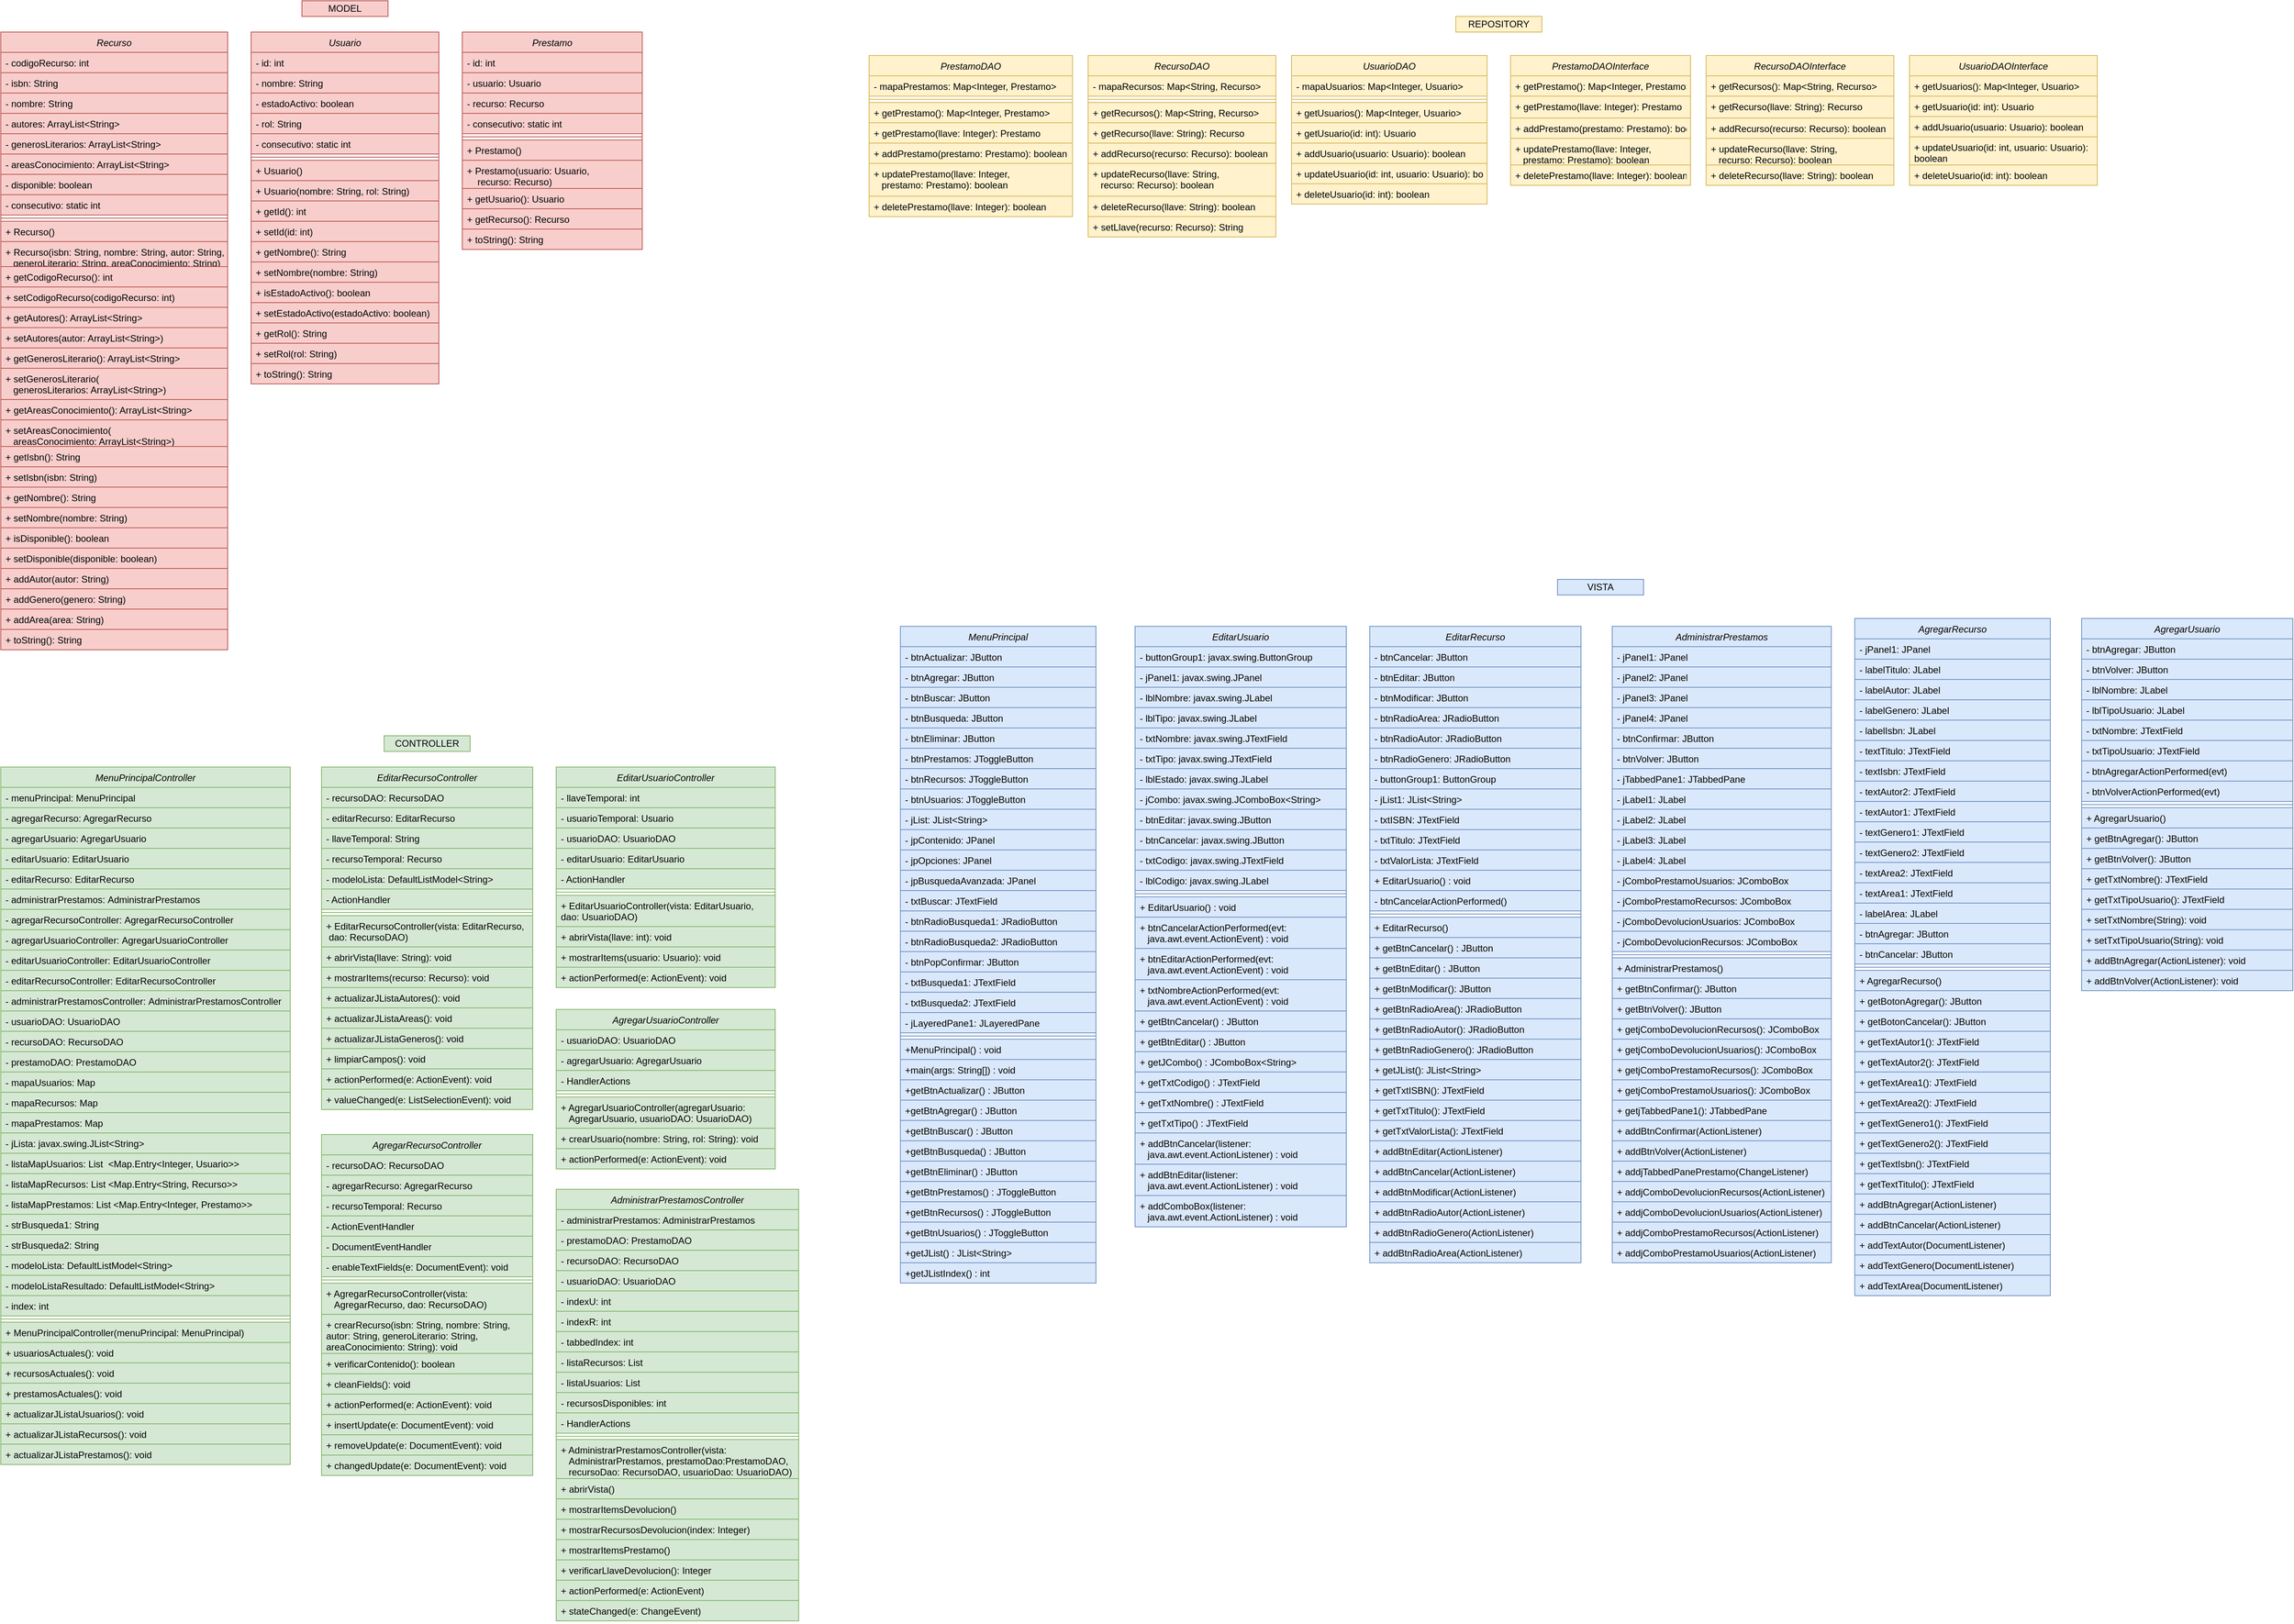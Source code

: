 <mxfile version="21.3.6" type="github">
  <diagram id="eEuae1JQCu5OSizYnwCm" name="Clases">
    <mxGraphModel dx="4400" dy="2420" grid="1" gridSize="10" guides="1" tooltips="1" connect="1" arrows="1" fold="1" page="1" pageScale="1" pageWidth="3000" pageHeight="2500" math="0" shadow="0">
      <root>
        <mxCell id="0" />
        <mxCell id="1" parent="0" />
        <mxCell id="Mu9-ZAX_nbQBMnlHCmJU-1" value="Prestamo" style="swimlane;fontStyle=2;align=center;verticalAlign=top;childLayout=stackLayout;horizontal=1;startSize=26;horizontalStack=0;resizeParent=1;resizeLast=0;collapsible=1;marginBottom=0;rounded=0;shadow=0;strokeWidth=1;fillColor=#f8cecc;strokeColor=#b85450;" parent="1" vertex="1">
          <mxGeometry x="620" y="70" width="230" height="278" as="geometry">
            <mxRectangle x="130" y="380" width="160" height="26" as="alternateBounds" />
          </mxGeometry>
        </mxCell>
        <mxCell id="Mu9-ZAX_nbQBMnlHCmJU-3" value="- id: int" style="text;align=left;verticalAlign=top;spacingLeft=4;spacingRight=4;overflow=hidden;rotatable=0;points=[[0,0.5],[1,0.5]];portConstraint=eastwest;fillColor=#f8cecc;strokeColor=#b85450;" parent="Mu9-ZAX_nbQBMnlHCmJU-1" vertex="1">
          <mxGeometry y="26" width="230" height="26" as="geometry" />
        </mxCell>
        <mxCell id="Mu9-ZAX_nbQBMnlHCmJU-5" value="- usuario: Usuario" style="text;align=left;verticalAlign=top;spacingLeft=4;spacingRight=4;overflow=hidden;rotatable=0;points=[[0,0.5],[1,0.5]];portConstraint=eastwest;rounded=0;shadow=0;html=0;fillColor=#f8cecc;strokeColor=#b85450;" parent="Mu9-ZAX_nbQBMnlHCmJU-1" vertex="1">
          <mxGeometry y="52" width="230" height="26" as="geometry" />
        </mxCell>
        <mxCell id="Mu9-ZAX_nbQBMnlHCmJU-6" value="- recurso: Recurso " style="text;align=left;verticalAlign=top;spacingLeft=4;spacingRight=4;overflow=hidden;rotatable=0;points=[[0,0.5],[1,0.5]];portConstraint=eastwest;rounded=0;shadow=0;html=0;fillColor=#f8cecc;strokeColor=#b85450;" parent="Mu9-ZAX_nbQBMnlHCmJU-1" vertex="1">
          <mxGeometry y="78" width="230" height="26" as="geometry" />
        </mxCell>
        <mxCell id="Mu9-ZAX_nbQBMnlHCmJU-7" value="- consecutivo: static int" style="text;align=left;verticalAlign=top;spacingLeft=4;spacingRight=4;overflow=hidden;rotatable=0;points=[[0,0.5],[1,0.5]];portConstraint=eastwest;rounded=0;shadow=0;html=0;fillColor=#f8cecc;strokeColor=#b85450;" parent="Mu9-ZAX_nbQBMnlHCmJU-1" vertex="1">
          <mxGeometry y="104" width="230" height="26" as="geometry" />
        </mxCell>
        <mxCell id="Mu9-ZAX_nbQBMnlHCmJU-15" value="" style="line;html=1;strokeWidth=1;align=left;verticalAlign=middle;spacingTop=-1;spacingLeft=3;spacingRight=3;rotatable=0;labelPosition=right;points=[];portConstraint=eastwest;fillColor=#f8cecc;strokeColor=#b85450;" parent="Mu9-ZAX_nbQBMnlHCmJU-1" vertex="1">
          <mxGeometry y="130" width="230" height="8" as="geometry" />
        </mxCell>
        <mxCell id="Mu9-ZAX_nbQBMnlHCmJU-17" value="+ Prestamo() " style="text;align=left;verticalAlign=top;spacingLeft=4;spacingRight=4;overflow=hidden;rotatable=0;points=[[0,0.5],[1,0.5]];portConstraint=eastwest;fillColor=#f8cecc;strokeColor=#b85450;" parent="Mu9-ZAX_nbQBMnlHCmJU-1" vertex="1">
          <mxGeometry y="138" width="230" height="26" as="geometry" />
        </mxCell>
        <mxCell id="Mu9-ZAX_nbQBMnlHCmJU-29" value="+ Prestamo(usuario: Usuario, &#xa;    recurso: Recurso)" style="text;align=left;verticalAlign=top;spacingLeft=4;spacingRight=4;overflow=hidden;rotatable=0;points=[[0,0.5],[1,0.5]];portConstraint=eastwest;fillColor=#f8cecc;strokeColor=#b85450;" parent="Mu9-ZAX_nbQBMnlHCmJU-1" vertex="1">
          <mxGeometry y="164" width="230" height="36" as="geometry" />
        </mxCell>
        <mxCell id="Mu9-ZAX_nbQBMnlHCmJU-25" value="+ getUsuario(): Usuario" style="text;align=left;verticalAlign=top;spacingLeft=4;spacingRight=4;overflow=hidden;rotatable=0;points=[[0,0.5],[1,0.5]];portConstraint=eastwest;fillColor=#f8cecc;strokeColor=#b85450;" parent="Mu9-ZAX_nbQBMnlHCmJU-1" vertex="1">
          <mxGeometry y="200" width="230" height="26" as="geometry" />
        </mxCell>
        <mxCell id="Mu9-ZAX_nbQBMnlHCmJU-62" value="+ getRecurso(): Recurso " style="text;align=left;verticalAlign=top;spacingLeft=4;spacingRight=4;overflow=hidden;rotatable=0;points=[[0,0.5],[1,0.5]];portConstraint=eastwest;fillColor=#f8cecc;strokeColor=#b85450;" parent="Mu9-ZAX_nbQBMnlHCmJU-1" vertex="1">
          <mxGeometry y="226" width="230" height="26" as="geometry" />
        </mxCell>
        <mxCell id="Mu9-ZAX_nbQBMnlHCmJU-59" value="+ toString(): String" style="text;align=left;verticalAlign=top;spacingLeft=4;spacingRight=4;overflow=hidden;rotatable=0;points=[[0,0.5],[1,0.5]];portConstraint=eastwest;fillColor=#f8cecc;strokeColor=#b85450;" parent="Mu9-ZAX_nbQBMnlHCmJU-1" vertex="1">
          <mxGeometry y="252" width="230" height="26" as="geometry" />
        </mxCell>
        <mxCell id="Mu9-ZAX_nbQBMnlHCmJU-63" value="MODEL" style="rounded=0;whiteSpace=wrap;html=1;fillColor=#f8cecc;strokeColor=#b85450;" parent="1" vertex="1">
          <mxGeometry x="415" y="30" width="110" height="20" as="geometry" />
        </mxCell>
        <mxCell id="Mu9-ZAX_nbQBMnlHCmJU-64" value="Recurso" style="swimlane;fontStyle=2;align=center;verticalAlign=top;childLayout=stackLayout;horizontal=1;startSize=26;horizontalStack=0;resizeParent=1;resizeLast=0;collapsible=1;marginBottom=0;rounded=0;shadow=0;strokeWidth=1;fillColor=#f8cecc;strokeColor=#b85450;" parent="1" vertex="1">
          <mxGeometry x="30" y="70" width="290" height="790" as="geometry">
            <mxRectangle x="130" y="380" width="160" height="26" as="alternateBounds" />
          </mxGeometry>
        </mxCell>
        <mxCell id="Mu9-ZAX_nbQBMnlHCmJU-65" value="- codigoRecurso: int" style="text;align=left;verticalAlign=top;spacingLeft=4;spacingRight=4;overflow=hidden;rotatable=0;points=[[0,0.5],[1,0.5]];portConstraint=eastwest;fillColor=#f8cecc;strokeColor=#b85450;" parent="Mu9-ZAX_nbQBMnlHCmJU-64" vertex="1">
          <mxGeometry y="26" width="290" height="26" as="geometry" />
        </mxCell>
        <mxCell id="Mu9-ZAX_nbQBMnlHCmJU-66" value="- isbn: String" style="text;align=left;verticalAlign=top;spacingLeft=4;spacingRight=4;overflow=hidden;rotatable=0;points=[[0,0.5],[1,0.5]];portConstraint=eastwest;rounded=0;shadow=0;html=0;fillColor=#f8cecc;strokeColor=#b85450;" parent="Mu9-ZAX_nbQBMnlHCmJU-64" vertex="1">
          <mxGeometry y="52" width="290" height="26" as="geometry" />
        </mxCell>
        <mxCell id="Mu9-ZAX_nbQBMnlHCmJU-67" value="- nombre: String" style="text;align=left;verticalAlign=top;spacingLeft=4;spacingRight=4;overflow=hidden;rotatable=0;points=[[0,0.5],[1,0.5]];portConstraint=eastwest;rounded=0;shadow=0;html=0;fillColor=#f8cecc;strokeColor=#b85450;" parent="Mu9-ZAX_nbQBMnlHCmJU-64" vertex="1">
          <mxGeometry y="78" width="290" height="26" as="geometry" />
        </mxCell>
        <mxCell id="Mu9-ZAX_nbQBMnlHCmJU-68" value="- autores: ArrayList&lt;String&gt;" style="text;align=left;verticalAlign=top;spacingLeft=4;spacingRight=4;overflow=hidden;rotatable=0;points=[[0,0.5],[1,0.5]];portConstraint=eastwest;rounded=0;shadow=0;html=0;fillColor=#f8cecc;strokeColor=#b85450;" parent="Mu9-ZAX_nbQBMnlHCmJU-64" vertex="1">
          <mxGeometry y="104" width="290" height="26" as="geometry" />
        </mxCell>
        <mxCell id="Mu9-ZAX_nbQBMnlHCmJU-69" value="- generosLiterarios: ArrayList&lt;String&gt;" style="text;align=left;verticalAlign=top;spacingLeft=4;spacingRight=4;overflow=hidden;rotatable=0;points=[[0,0.5],[1,0.5]];portConstraint=eastwest;rounded=0;shadow=0;html=0;fillColor=#f8cecc;strokeColor=#b85450;" parent="Mu9-ZAX_nbQBMnlHCmJU-64" vertex="1">
          <mxGeometry y="130" width="290" height="26" as="geometry" />
        </mxCell>
        <mxCell id="Mu9-ZAX_nbQBMnlHCmJU-70" value="- areasConocimiento: ArrayList&lt;String&gt;" style="text;align=left;verticalAlign=top;spacingLeft=4;spacingRight=4;overflow=hidden;rotatable=0;points=[[0,0.5],[1,0.5]];portConstraint=eastwest;rounded=0;shadow=0;html=0;fillColor=#f8cecc;strokeColor=#b85450;" parent="Mu9-ZAX_nbQBMnlHCmJU-64" vertex="1">
          <mxGeometry y="156" width="290" height="26" as="geometry" />
        </mxCell>
        <mxCell id="Mu9-ZAX_nbQBMnlHCmJU-71" value="- disponible: boolean " style="text;align=left;verticalAlign=top;spacingLeft=4;spacingRight=4;overflow=hidden;rotatable=0;points=[[0,0.5],[1,0.5]];portConstraint=eastwest;rounded=0;shadow=0;html=0;fillColor=#f8cecc;strokeColor=#b85450;" parent="Mu9-ZAX_nbQBMnlHCmJU-64" vertex="1">
          <mxGeometry y="182" width="290" height="26" as="geometry" />
        </mxCell>
        <mxCell id="Mu9-ZAX_nbQBMnlHCmJU-72" value="- consecutivo: static int" style="text;align=left;verticalAlign=top;spacingLeft=4;spacingRight=4;overflow=hidden;rotatable=0;points=[[0,0.5],[1,0.5]];portConstraint=eastwest;rounded=0;shadow=0;html=0;fillColor=#f8cecc;strokeColor=#b85450;" parent="Mu9-ZAX_nbQBMnlHCmJU-64" vertex="1">
          <mxGeometry y="208" width="290" height="26" as="geometry" />
        </mxCell>
        <mxCell id="Mu9-ZAX_nbQBMnlHCmJU-73" value="" style="line;html=1;strokeWidth=1;align=left;verticalAlign=middle;spacingTop=-1;spacingLeft=3;spacingRight=3;rotatable=0;labelPosition=right;points=[];portConstraint=eastwest;fillColor=#f8cecc;strokeColor=#b85450;" parent="Mu9-ZAX_nbQBMnlHCmJU-64" vertex="1">
          <mxGeometry y="234" width="290" height="8" as="geometry" />
        </mxCell>
        <mxCell id="Mu9-ZAX_nbQBMnlHCmJU-74" value="+ Recurso()" style="text;align=left;verticalAlign=top;spacingLeft=4;spacingRight=4;overflow=hidden;rotatable=0;points=[[0,0.5],[1,0.5]];portConstraint=eastwest;fillColor=#f8cecc;strokeColor=#b85450;" parent="Mu9-ZAX_nbQBMnlHCmJU-64" vertex="1">
          <mxGeometry y="242" width="290" height="26" as="geometry" />
        </mxCell>
        <mxCell id="Mu9-ZAX_nbQBMnlHCmJU-75" value="+ Recurso(isbn: String, nombre: String, autor: String, &#xa;   generoLiterario: String, areaConocimiento: String)" style="text;align=left;verticalAlign=top;spacingLeft=4;spacingRight=4;overflow=hidden;rotatable=0;points=[[0,0.5],[1,0.5]];portConstraint=eastwest;fillColor=#f8cecc;strokeColor=#b85450;" parent="Mu9-ZAX_nbQBMnlHCmJU-64" vertex="1">
          <mxGeometry y="268" width="290" height="32" as="geometry" />
        </mxCell>
        <mxCell id="Mu9-ZAX_nbQBMnlHCmJU-76" value="+ getCodigoRecurso(): int" style="text;align=left;verticalAlign=top;spacingLeft=4;spacingRight=4;overflow=hidden;rotatable=0;points=[[0,0.5],[1,0.5]];portConstraint=eastwest;fillColor=#f8cecc;strokeColor=#b85450;" parent="Mu9-ZAX_nbQBMnlHCmJU-64" vertex="1">
          <mxGeometry y="300" width="290" height="26" as="geometry" />
        </mxCell>
        <mxCell id="Mu9-ZAX_nbQBMnlHCmJU-77" value="+ setCodigoRecurso(codigoRecurso: int)" style="text;align=left;verticalAlign=top;spacingLeft=4;spacingRight=4;overflow=hidden;rotatable=0;points=[[0,0.5],[1,0.5]];portConstraint=eastwest;fillColor=#f8cecc;strokeColor=#b85450;" parent="Mu9-ZAX_nbQBMnlHCmJU-64" vertex="1">
          <mxGeometry y="326" width="290" height="26" as="geometry" />
        </mxCell>
        <mxCell id="Mu9-ZAX_nbQBMnlHCmJU-78" value="+ getAutores(): ArrayList&lt;String&gt;" style="text;align=left;verticalAlign=top;spacingLeft=4;spacingRight=4;overflow=hidden;rotatable=0;points=[[0,0.5],[1,0.5]];portConstraint=eastwest;fillColor=#f8cecc;strokeColor=#b85450;" parent="Mu9-ZAX_nbQBMnlHCmJU-64" vertex="1">
          <mxGeometry y="352" width="290" height="26" as="geometry" />
        </mxCell>
        <mxCell id="Mu9-ZAX_nbQBMnlHCmJU-79" value="+ setAutores(autor: ArrayList&lt;String&gt;)" style="text;align=left;verticalAlign=top;spacingLeft=4;spacingRight=4;overflow=hidden;rotatable=0;points=[[0,0.5],[1,0.5]];portConstraint=eastwest;fillColor=#f8cecc;strokeColor=#b85450;" parent="Mu9-ZAX_nbQBMnlHCmJU-64" vertex="1">
          <mxGeometry y="378" width="290" height="26" as="geometry" />
        </mxCell>
        <mxCell id="Mu9-ZAX_nbQBMnlHCmJU-80" value="+ getGenerosLiterario(): ArrayList&lt;String&gt;" style="text;align=left;verticalAlign=top;spacingLeft=4;spacingRight=4;overflow=hidden;rotatable=0;points=[[0,0.5],[1,0.5]];portConstraint=eastwest;fillColor=#f8cecc;strokeColor=#b85450;" parent="Mu9-ZAX_nbQBMnlHCmJU-64" vertex="1">
          <mxGeometry y="404" width="290" height="26" as="geometry" />
        </mxCell>
        <mxCell id="Mu9-ZAX_nbQBMnlHCmJU-81" value="+ setGenerosLiterario(&#xa;   generosLiterarios: ArrayList&lt;String&gt;)" style="text;align=left;verticalAlign=top;spacingLeft=4;spacingRight=4;overflow=hidden;rotatable=0;points=[[0,0.5],[1,0.5]];portConstraint=eastwest;fillColor=#f8cecc;strokeColor=#b85450;" parent="Mu9-ZAX_nbQBMnlHCmJU-64" vertex="1">
          <mxGeometry y="430" width="290" height="40" as="geometry" />
        </mxCell>
        <mxCell id="Mu9-ZAX_nbQBMnlHCmJU-82" value="+ getAreasConocimiento(): ArrayList&lt;String&gt;" style="text;align=left;verticalAlign=top;spacingLeft=4;spacingRight=4;overflow=hidden;rotatable=0;points=[[0,0.5],[1,0.5]];portConstraint=eastwest;fillColor=#f8cecc;strokeColor=#b85450;" parent="Mu9-ZAX_nbQBMnlHCmJU-64" vertex="1">
          <mxGeometry y="470" width="290" height="26" as="geometry" />
        </mxCell>
        <mxCell id="Mu9-ZAX_nbQBMnlHCmJU-83" value="+ setAreasConocimiento(&#xa;   areasConocimiento: ArrayList&lt;String&gt;)" style="text;align=left;verticalAlign=top;spacingLeft=4;spacingRight=4;overflow=hidden;rotatable=0;points=[[0,0.5],[1,0.5]];portConstraint=eastwest;fillColor=#f8cecc;strokeColor=#b85450;" parent="Mu9-ZAX_nbQBMnlHCmJU-64" vertex="1">
          <mxGeometry y="496" width="290" height="34" as="geometry" />
        </mxCell>
        <mxCell id="Mu9-ZAX_nbQBMnlHCmJU-84" value="+ getIsbn(): String " style="text;align=left;verticalAlign=top;spacingLeft=4;spacingRight=4;overflow=hidden;rotatable=0;points=[[0,0.5],[1,0.5]];portConstraint=eastwest;fillColor=#f8cecc;strokeColor=#b85450;" parent="Mu9-ZAX_nbQBMnlHCmJU-64" vertex="1">
          <mxGeometry y="530" width="290" height="26" as="geometry" />
        </mxCell>
        <mxCell id="Mu9-ZAX_nbQBMnlHCmJU-85" value="+ setIsbn(isbn: String)" style="text;align=left;verticalAlign=top;spacingLeft=4;spacingRight=4;overflow=hidden;rotatable=0;points=[[0,0.5],[1,0.5]];portConstraint=eastwest;fillColor=#f8cecc;strokeColor=#b85450;" parent="Mu9-ZAX_nbQBMnlHCmJU-64" vertex="1">
          <mxGeometry y="556" width="290" height="26" as="geometry" />
        </mxCell>
        <mxCell id="Mu9-ZAX_nbQBMnlHCmJU-86" value="+ getNombre(): String " style="text;align=left;verticalAlign=top;spacingLeft=4;spacingRight=4;overflow=hidden;rotatable=0;points=[[0,0.5],[1,0.5]];portConstraint=eastwest;fillColor=#f8cecc;strokeColor=#b85450;" parent="Mu9-ZAX_nbQBMnlHCmJU-64" vertex="1">
          <mxGeometry y="582" width="290" height="26" as="geometry" />
        </mxCell>
        <mxCell id="Mu9-ZAX_nbQBMnlHCmJU-87" value="+ setNombre(nombre: String)" style="text;align=left;verticalAlign=top;spacingLeft=4;spacingRight=4;overflow=hidden;rotatable=0;points=[[0,0.5],[1,0.5]];portConstraint=eastwest;fillColor=#f8cecc;strokeColor=#b85450;" parent="Mu9-ZAX_nbQBMnlHCmJU-64" vertex="1">
          <mxGeometry y="608" width="290" height="26" as="geometry" />
        </mxCell>
        <mxCell id="Mu9-ZAX_nbQBMnlHCmJU-88" value="+ isDisponible(): boolean" style="text;align=left;verticalAlign=top;spacingLeft=4;spacingRight=4;overflow=hidden;rotatable=0;points=[[0,0.5],[1,0.5]];portConstraint=eastwest;fillColor=#f8cecc;strokeColor=#b85450;" parent="Mu9-ZAX_nbQBMnlHCmJU-64" vertex="1">
          <mxGeometry y="634" width="290" height="26" as="geometry" />
        </mxCell>
        <mxCell id="Mu9-ZAX_nbQBMnlHCmJU-89" value="+ setDisponible(disponible: boolean)" style="text;align=left;verticalAlign=top;spacingLeft=4;spacingRight=4;overflow=hidden;rotatable=0;points=[[0,0.5],[1,0.5]];portConstraint=eastwest;fillColor=#f8cecc;strokeColor=#b85450;" parent="Mu9-ZAX_nbQBMnlHCmJU-64" vertex="1">
          <mxGeometry y="660" width="290" height="26" as="geometry" />
        </mxCell>
        <mxCell id="Mu9-ZAX_nbQBMnlHCmJU-90" value="+ addAutor(autor: String)" style="text;align=left;verticalAlign=top;spacingLeft=4;spacingRight=4;overflow=hidden;rotatable=0;points=[[0,0.5],[1,0.5]];portConstraint=eastwest;fillColor=#f8cecc;strokeColor=#b85450;" parent="Mu9-ZAX_nbQBMnlHCmJU-64" vertex="1">
          <mxGeometry y="686" width="290" height="26" as="geometry" />
        </mxCell>
        <mxCell id="Mu9-ZAX_nbQBMnlHCmJU-91" value="+ addGenero(genero: String)" style="text;align=left;verticalAlign=top;spacingLeft=4;spacingRight=4;overflow=hidden;rotatable=0;points=[[0,0.5],[1,0.5]];portConstraint=eastwest;fillColor=#f8cecc;strokeColor=#b85450;" parent="Mu9-ZAX_nbQBMnlHCmJU-64" vertex="1">
          <mxGeometry y="712" width="290" height="26" as="geometry" />
        </mxCell>
        <mxCell id="Mu9-ZAX_nbQBMnlHCmJU-92" value="+ addArea(area: String)" style="text;align=left;verticalAlign=top;spacingLeft=4;spacingRight=4;overflow=hidden;rotatable=0;points=[[0,0.5],[1,0.5]];portConstraint=eastwest;fillColor=#f8cecc;strokeColor=#b85450;" parent="Mu9-ZAX_nbQBMnlHCmJU-64" vertex="1">
          <mxGeometry y="738" width="290" height="26" as="geometry" />
        </mxCell>
        <mxCell id="Mu9-ZAX_nbQBMnlHCmJU-93" value="+ toString(): String" style="text;align=left;verticalAlign=top;spacingLeft=4;spacingRight=4;overflow=hidden;rotatable=0;points=[[0,0.5],[1,0.5]];portConstraint=eastwest;fillColor=#f8cecc;strokeColor=#b85450;" parent="Mu9-ZAX_nbQBMnlHCmJU-64" vertex="1">
          <mxGeometry y="764" width="290" height="26" as="geometry" />
        </mxCell>
        <mxCell id="Mu9-ZAX_nbQBMnlHCmJU-94" value="Usuario" style="swimlane;fontStyle=2;align=center;verticalAlign=top;childLayout=stackLayout;horizontal=1;startSize=26;horizontalStack=0;resizeParent=1;resizeLast=0;collapsible=1;marginBottom=0;rounded=0;shadow=0;strokeWidth=1;fillColor=#f8cecc;strokeColor=#b85450;" parent="1" vertex="1">
          <mxGeometry x="350" y="70" width="240" height="450" as="geometry">
            <mxRectangle x="130" y="380" width="160" height="26" as="alternateBounds" />
          </mxGeometry>
        </mxCell>
        <mxCell id="Mu9-ZAX_nbQBMnlHCmJU-95" value="- id: int" style="text;align=left;verticalAlign=top;spacingLeft=4;spacingRight=4;overflow=hidden;rotatable=0;points=[[0,0.5],[1,0.5]];portConstraint=eastwest;fillColor=#f8cecc;strokeColor=#b85450;" parent="Mu9-ZAX_nbQBMnlHCmJU-94" vertex="1">
          <mxGeometry y="26" width="240" height="26" as="geometry" />
        </mxCell>
        <mxCell id="Mu9-ZAX_nbQBMnlHCmJU-96" value="- nombre: String " style="text;align=left;verticalAlign=top;spacingLeft=4;spacingRight=4;overflow=hidden;rotatable=0;points=[[0,0.5],[1,0.5]];portConstraint=eastwest;rounded=0;shadow=0;html=0;fillColor=#f8cecc;strokeColor=#b85450;" parent="Mu9-ZAX_nbQBMnlHCmJU-94" vertex="1">
          <mxGeometry y="52" width="240" height="26" as="geometry" />
        </mxCell>
        <mxCell id="Mu9-ZAX_nbQBMnlHCmJU-97" value="- estadoActivo: boolean" style="text;align=left;verticalAlign=top;spacingLeft=4;spacingRight=4;overflow=hidden;rotatable=0;points=[[0,0.5],[1,0.5]];portConstraint=eastwest;rounded=0;shadow=0;html=0;fillColor=#f8cecc;strokeColor=#b85450;" parent="Mu9-ZAX_nbQBMnlHCmJU-94" vertex="1">
          <mxGeometry y="78" width="240" height="26" as="geometry" />
        </mxCell>
        <mxCell id="Mu9-ZAX_nbQBMnlHCmJU-98" value="- rol: String" style="text;align=left;verticalAlign=top;spacingLeft=4;spacingRight=4;overflow=hidden;rotatable=0;points=[[0,0.5],[1,0.5]];portConstraint=eastwest;rounded=0;shadow=0;html=0;fillColor=#f8cecc;strokeColor=#b85450;" parent="Mu9-ZAX_nbQBMnlHCmJU-94" vertex="1">
          <mxGeometry y="104" width="240" height="26" as="geometry" />
        </mxCell>
        <mxCell id="Mu9-ZAX_nbQBMnlHCmJU-99" value="- consecutivo: static int" style="text;align=left;verticalAlign=top;spacingLeft=4;spacingRight=4;overflow=hidden;rotatable=0;points=[[0,0.5],[1,0.5]];portConstraint=eastwest;rounded=0;shadow=0;html=0;fillColor=#f8cecc;strokeColor=#b85450;" parent="Mu9-ZAX_nbQBMnlHCmJU-94" vertex="1">
          <mxGeometry y="130" width="240" height="26" as="geometry" />
        </mxCell>
        <mxCell id="Mu9-ZAX_nbQBMnlHCmJU-103" value="" style="line;html=1;strokeWidth=1;align=left;verticalAlign=middle;spacingTop=-1;spacingLeft=3;spacingRight=3;rotatable=0;labelPosition=right;points=[];portConstraint=eastwest;fillColor=#f8cecc;strokeColor=#b85450;" parent="Mu9-ZAX_nbQBMnlHCmJU-94" vertex="1">
          <mxGeometry y="156" width="240" height="8" as="geometry" />
        </mxCell>
        <mxCell id="Mu9-ZAX_nbQBMnlHCmJU-104" value="+ Usuario() " style="text;align=left;verticalAlign=top;spacingLeft=4;spacingRight=4;overflow=hidden;rotatable=0;points=[[0,0.5],[1,0.5]];portConstraint=eastwest;fillColor=#f8cecc;strokeColor=#b85450;" parent="Mu9-ZAX_nbQBMnlHCmJU-94" vertex="1">
          <mxGeometry y="164" width="240" height="26" as="geometry" />
        </mxCell>
        <mxCell id="Mu9-ZAX_nbQBMnlHCmJU-106" value="+ Usuario(nombre: String, rol: String)" style="text;align=left;verticalAlign=top;spacingLeft=4;spacingRight=4;overflow=hidden;rotatable=0;points=[[0,0.5],[1,0.5]];portConstraint=eastwest;fillColor=#f8cecc;strokeColor=#b85450;" parent="Mu9-ZAX_nbQBMnlHCmJU-94" vertex="1">
          <mxGeometry y="190" width="240" height="26" as="geometry" />
        </mxCell>
        <mxCell id="Mu9-ZAX_nbQBMnlHCmJU-108" value="+ getId(): int" style="text;align=left;verticalAlign=top;spacingLeft=4;spacingRight=4;overflow=hidden;rotatable=0;points=[[0,0.5],[1,0.5]];portConstraint=eastwest;fillColor=#f8cecc;strokeColor=#b85450;" parent="Mu9-ZAX_nbQBMnlHCmJU-94" vertex="1">
          <mxGeometry y="216" width="240" height="26" as="geometry" />
        </mxCell>
        <mxCell id="Mu9-ZAX_nbQBMnlHCmJU-109" value="+ setId(id: int)" style="text;align=left;verticalAlign=top;spacingLeft=4;spacingRight=4;overflow=hidden;rotatable=0;points=[[0,0.5],[1,0.5]];portConstraint=eastwest;fillColor=#f8cecc;strokeColor=#b85450;" parent="Mu9-ZAX_nbQBMnlHCmJU-94" vertex="1">
          <mxGeometry y="242" width="240" height="26" as="geometry" />
        </mxCell>
        <mxCell id="Mu9-ZAX_nbQBMnlHCmJU-115" value="+ getNombre(): String " style="text;align=left;verticalAlign=top;spacingLeft=4;spacingRight=4;overflow=hidden;rotatable=0;points=[[0,0.5],[1,0.5]];portConstraint=eastwest;fillColor=#f8cecc;strokeColor=#b85450;" parent="Mu9-ZAX_nbQBMnlHCmJU-94" vertex="1">
          <mxGeometry y="268" width="240" height="26" as="geometry" />
        </mxCell>
        <mxCell id="Mu9-ZAX_nbQBMnlHCmJU-117" value="+ setNombre(nombre: String)" style="text;align=left;verticalAlign=top;spacingLeft=4;spacingRight=4;overflow=hidden;rotatable=0;points=[[0,0.5],[1,0.5]];portConstraint=eastwest;fillColor=#f8cecc;strokeColor=#b85450;" parent="Mu9-ZAX_nbQBMnlHCmJU-94" vertex="1">
          <mxGeometry y="294" width="240" height="26" as="geometry" />
        </mxCell>
        <mxCell id="Mu9-ZAX_nbQBMnlHCmJU-118" value="+ isEstadoActivo(): boolean" style="text;align=left;verticalAlign=top;spacingLeft=4;spacingRight=4;overflow=hidden;rotatable=0;points=[[0,0.5],[1,0.5]];portConstraint=eastwest;fillColor=#f8cecc;strokeColor=#b85450;" parent="Mu9-ZAX_nbQBMnlHCmJU-94" vertex="1">
          <mxGeometry y="320" width="240" height="26" as="geometry" />
        </mxCell>
        <mxCell id="Mu9-ZAX_nbQBMnlHCmJU-119" value="+ setEstadoActivo(estadoActivo: boolean)" style="text;align=left;verticalAlign=top;spacingLeft=4;spacingRight=4;overflow=hidden;rotatable=0;points=[[0,0.5],[1,0.5]];portConstraint=eastwest;fillColor=#f8cecc;strokeColor=#b85450;" parent="Mu9-ZAX_nbQBMnlHCmJU-94" vertex="1">
          <mxGeometry y="346" width="240" height="26" as="geometry" />
        </mxCell>
        <mxCell id="Mu9-ZAX_nbQBMnlHCmJU-120" value="+ getRol(): String " style="text;align=left;verticalAlign=top;spacingLeft=4;spacingRight=4;overflow=hidden;rotatable=0;points=[[0,0.5],[1,0.5]];portConstraint=eastwest;fillColor=#f8cecc;strokeColor=#b85450;" parent="Mu9-ZAX_nbQBMnlHCmJU-94" vertex="1">
          <mxGeometry y="372" width="240" height="26" as="geometry" />
        </mxCell>
        <mxCell id="Mu9-ZAX_nbQBMnlHCmJU-121" value="+ setRol(rol: String)" style="text;align=left;verticalAlign=top;spacingLeft=4;spacingRight=4;overflow=hidden;rotatable=0;points=[[0,0.5],[1,0.5]];portConstraint=eastwest;fillColor=#f8cecc;strokeColor=#b85450;" parent="Mu9-ZAX_nbQBMnlHCmJU-94" vertex="1">
          <mxGeometry y="398" width="240" height="26" as="geometry" />
        </mxCell>
        <mxCell id="Mu9-ZAX_nbQBMnlHCmJU-122" value="+ toString(): String" style="text;align=left;verticalAlign=top;spacingLeft=4;spacingRight=4;overflow=hidden;rotatable=0;points=[[0,0.5],[1,0.5]];portConstraint=eastwest;fillColor=#f8cecc;strokeColor=#b85450;" parent="Mu9-ZAX_nbQBMnlHCmJU-94" vertex="1">
          <mxGeometry y="424" width="240" height="26" as="geometry" />
        </mxCell>
        <mxCell id="9MVvQYMJY0EsTZ2StRbT-1" value="PrestamoDAOInterface" style="swimlane;fontStyle=2;align=center;verticalAlign=top;childLayout=stackLayout;horizontal=1;startSize=26;horizontalStack=0;resizeParent=1;resizeLast=0;collapsible=1;marginBottom=0;rounded=0;shadow=0;strokeWidth=1;fillColor=#fff2cc;strokeColor=#d6b656;" parent="1" vertex="1">
          <mxGeometry x="1960" y="100" width="230" height="166" as="geometry">
            <mxRectangle x="130" y="380" width="160" height="26" as="alternateBounds" />
          </mxGeometry>
        </mxCell>
        <mxCell id="9MVvQYMJY0EsTZ2StRbT-7" value="+ getPrestamo(): Map&lt;Integer, Prestamo&gt;" style="text;align=left;verticalAlign=top;spacingLeft=4;spacingRight=4;overflow=hidden;rotatable=0;points=[[0,0.5],[1,0.5]];portConstraint=eastwest;fillColor=#fff2cc;strokeColor=#d6b656;" parent="9MVvQYMJY0EsTZ2StRbT-1" vertex="1">
          <mxGeometry y="26" width="230" height="26" as="geometry" />
        </mxCell>
        <mxCell id="9MVvQYMJY0EsTZ2StRbT-8" value="+ getPrestamo(llave: Integer): Prestamo" style="text;align=left;verticalAlign=top;spacingLeft=4;spacingRight=4;overflow=hidden;rotatable=0;points=[[0,0.5],[1,0.5]];portConstraint=eastwest;fillColor=#fff2cc;strokeColor=#d6b656;" parent="9MVvQYMJY0EsTZ2StRbT-1" vertex="1">
          <mxGeometry y="52" width="230" height="28" as="geometry" />
        </mxCell>
        <mxCell id="9MVvQYMJY0EsTZ2StRbT-9" value="+ addPrestamo(prestamo: Prestamo): boolean" style="text;align=left;verticalAlign=top;spacingLeft=4;spacingRight=4;overflow=hidden;rotatable=0;points=[[0,0.5],[1,0.5]];portConstraint=eastwest;fillColor=#fff2cc;strokeColor=#d6b656;" parent="9MVvQYMJY0EsTZ2StRbT-1" vertex="1">
          <mxGeometry y="80" width="230" height="26" as="geometry" />
        </mxCell>
        <mxCell id="9MVvQYMJY0EsTZ2StRbT-10" value="+ updatePrestamo(llave: Integer, &#xa;   prestamo: Prestamo): boolean" style="text;align=left;verticalAlign=top;spacingLeft=4;spacingRight=4;overflow=hidden;rotatable=0;points=[[0,0.5],[1,0.5]];portConstraint=eastwest;fillColor=#fff2cc;strokeColor=#d6b656;" parent="9MVvQYMJY0EsTZ2StRbT-1" vertex="1">
          <mxGeometry y="106" width="230" height="34" as="geometry" />
        </mxCell>
        <mxCell id="9MVvQYMJY0EsTZ2StRbT-11" value="+ deletePrestamo(llave: Integer): boolean" style="text;align=left;verticalAlign=top;spacingLeft=4;spacingRight=4;overflow=hidden;rotatable=0;points=[[0,0.5],[1,0.5]];portConstraint=eastwest;fillColor=#fff2cc;strokeColor=#d6b656;" parent="9MVvQYMJY0EsTZ2StRbT-1" vertex="1">
          <mxGeometry y="140" width="230" height="26" as="geometry" />
        </mxCell>
        <mxCell id="9MVvQYMJY0EsTZ2StRbT-12" value="REPOSITORY" style="rounded=0;whiteSpace=wrap;html=1;fillColor=#fff2cc;strokeColor=#d6b656;" parent="1" vertex="1">
          <mxGeometry x="1890" y="50" width="110" height="20" as="geometry" />
        </mxCell>
        <mxCell id="9MVvQYMJY0EsTZ2StRbT-43" value="RecursoDAO" style="swimlane;fontStyle=2;align=center;verticalAlign=top;childLayout=stackLayout;horizontal=1;startSize=26;horizontalStack=0;resizeParent=1;resizeLast=0;collapsible=1;marginBottom=0;rounded=0;shadow=0;strokeWidth=1;fillColor=#fff2cc;strokeColor=#d6b656;" parent="1" vertex="1">
          <mxGeometry x="1420" y="100" width="240" height="232" as="geometry">
            <mxRectangle x="130" y="380" width="160" height="26" as="alternateBounds" />
          </mxGeometry>
        </mxCell>
        <mxCell id="9MVvQYMJY0EsTZ2StRbT-44" value="- mapaRecursos: Map&lt;String, Recurso&gt;" style="text;align=left;verticalAlign=top;spacingLeft=4;spacingRight=4;overflow=hidden;rotatable=0;points=[[0,0.5],[1,0.5]];portConstraint=eastwest;fillColor=#fff2cc;strokeColor=#d6b656;" parent="9MVvQYMJY0EsTZ2StRbT-43" vertex="1">
          <mxGeometry y="26" width="240" height="26" as="geometry" />
        </mxCell>
        <mxCell id="9MVvQYMJY0EsTZ2StRbT-49" value="" style="line;html=1;strokeWidth=1;align=left;verticalAlign=middle;spacingTop=-1;spacingLeft=3;spacingRight=3;rotatable=0;labelPosition=right;points=[];portConstraint=eastwest;fillColor=#fff2cc;strokeColor=#d6b656;" parent="9MVvQYMJY0EsTZ2StRbT-43" vertex="1">
          <mxGeometry y="52" width="240" height="8" as="geometry" />
        </mxCell>
        <mxCell id="9MVvQYMJY0EsTZ2StRbT-50" value="+ getRecursos(): Map&lt;String, Recurso&gt;" style="text;align=left;verticalAlign=top;spacingLeft=4;spacingRight=4;overflow=hidden;rotatable=0;points=[[0,0.5],[1,0.5]];portConstraint=eastwest;fillColor=#fff2cc;strokeColor=#d6b656;" parent="9MVvQYMJY0EsTZ2StRbT-43" vertex="1">
          <mxGeometry y="60" width="240" height="26" as="geometry" />
        </mxCell>
        <mxCell id="9MVvQYMJY0EsTZ2StRbT-51" value="+ getRecurso(llave: String): Recurso" style="text;align=left;verticalAlign=top;spacingLeft=4;spacingRight=4;overflow=hidden;rotatable=0;points=[[0,0.5],[1,0.5]];portConstraint=eastwest;fillColor=#fff2cc;strokeColor=#d6b656;" parent="9MVvQYMJY0EsTZ2StRbT-43" vertex="1">
          <mxGeometry y="86" width="240" height="26" as="geometry" />
        </mxCell>
        <mxCell id="9MVvQYMJY0EsTZ2StRbT-52" value="+ addRecurso(recurso: Recurso): boolean" style="text;align=left;verticalAlign=top;spacingLeft=4;spacingRight=4;overflow=hidden;rotatable=0;points=[[0,0.5],[1,0.5]];portConstraint=eastwest;fillColor=#fff2cc;strokeColor=#d6b656;" parent="9MVvQYMJY0EsTZ2StRbT-43" vertex="1">
          <mxGeometry y="112" width="240" height="26" as="geometry" />
        </mxCell>
        <mxCell id="9MVvQYMJY0EsTZ2StRbT-53" value="+ updateRecurso(llave: String, &#xa;   recurso: Recurso): boolean" style="text;align=left;verticalAlign=top;spacingLeft=4;spacingRight=4;overflow=hidden;rotatable=0;points=[[0,0.5],[1,0.5]];portConstraint=eastwest;fillColor=#fff2cc;strokeColor=#d6b656;" parent="9MVvQYMJY0EsTZ2StRbT-43" vertex="1">
          <mxGeometry y="138" width="240" height="42" as="geometry" />
        </mxCell>
        <mxCell id="9MVvQYMJY0EsTZ2StRbT-54" value="+ deleteRecurso(llave: String): boolean" style="text;align=left;verticalAlign=top;spacingLeft=4;spacingRight=4;overflow=hidden;rotatable=0;points=[[0,0.5],[1,0.5]];portConstraint=eastwest;fillColor=#fff2cc;strokeColor=#d6b656;" parent="9MVvQYMJY0EsTZ2StRbT-43" vertex="1">
          <mxGeometry y="180" width="240" height="26" as="geometry" />
        </mxCell>
        <mxCell id="9MVvQYMJY0EsTZ2StRbT-55" value="+ setLlave(recurso: Recurso): String" style="text;align=left;verticalAlign=top;spacingLeft=4;spacingRight=4;overflow=hidden;rotatable=0;points=[[0,0.5],[1,0.5]];portConstraint=eastwest;fillColor=#fff2cc;strokeColor=#d6b656;" parent="9MVvQYMJY0EsTZ2StRbT-43" vertex="1">
          <mxGeometry y="206" width="240" height="26" as="geometry" />
        </mxCell>
        <mxCell id="9MVvQYMJY0EsTZ2StRbT-61" value="PrestamoDAO" style="swimlane;fontStyle=2;align=center;verticalAlign=top;childLayout=stackLayout;horizontal=1;startSize=26;horizontalStack=0;resizeParent=1;resizeLast=0;collapsible=1;marginBottom=0;rounded=0;shadow=0;strokeWidth=1;fillColor=#fff2cc;strokeColor=#d6b656;" parent="1" vertex="1">
          <mxGeometry x="1140" y="100" width="260" height="206" as="geometry">
            <mxRectangle x="130" y="380" width="160" height="26" as="alternateBounds" />
          </mxGeometry>
        </mxCell>
        <mxCell id="9MVvQYMJY0EsTZ2StRbT-62" value="- mapaPrestamos: Map&lt;Integer, Prestamo&gt;" style="text;align=left;verticalAlign=top;spacingLeft=4;spacingRight=4;overflow=hidden;rotatable=0;points=[[0,0.5],[1,0.5]];portConstraint=eastwest;fillColor=#fff2cc;strokeColor=#d6b656;" parent="9MVvQYMJY0EsTZ2StRbT-61" vertex="1">
          <mxGeometry y="26" width="260" height="26" as="geometry" />
        </mxCell>
        <mxCell id="9MVvQYMJY0EsTZ2StRbT-67" value="" style="line;html=1;strokeWidth=1;align=left;verticalAlign=middle;spacingTop=-1;spacingLeft=3;spacingRight=3;rotatable=0;labelPosition=right;points=[];portConstraint=eastwest;fillColor=#fff2cc;strokeColor=#d6b656;" parent="9MVvQYMJY0EsTZ2StRbT-61" vertex="1">
          <mxGeometry y="52" width="260" height="8" as="geometry" />
        </mxCell>
        <mxCell id="9MVvQYMJY0EsTZ2StRbT-68" value="+ getPrestamo(): Map&lt;Integer, Prestamo&gt;" style="text;align=left;verticalAlign=top;spacingLeft=4;spacingRight=4;overflow=hidden;rotatable=0;points=[[0,0.5],[1,0.5]];portConstraint=eastwest;fillColor=#fff2cc;strokeColor=#d6b656;" parent="9MVvQYMJY0EsTZ2StRbT-61" vertex="1">
          <mxGeometry y="60" width="260" height="26" as="geometry" />
        </mxCell>
        <mxCell id="9MVvQYMJY0EsTZ2StRbT-69" value="+ getPrestamo(llave: Integer): Prestamo" style="text;align=left;verticalAlign=top;spacingLeft=4;spacingRight=4;overflow=hidden;rotatable=0;points=[[0,0.5],[1,0.5]];portConstraint=eastwest;fillColor=#fff2cc;strokeColor=#d6b656;" parent="9MVvQYMJY0EsTZ2StRbT-61" vertex="1">
          <mxGeometry y="86" width="260" height="26" as="geometry" />
        </mxCell>
        <mxCell id="9MVvQYMJY0EsTZ2StRbT-70" value="+ addPrestamo(prestamo: Prestamo): boolean" style="text;align=left;verticalAlign=top;spacingLeft=4;spacingRight=4;overflow=hidden;rotatable=0;points=[[0,0.5],[1,0.5]];portConstraint=eastwest;fillColor=#fff2cc;strokeColor=#d6b656;" parent="9MVvQYMJY0EsTZ2StRbT-61" vertex="1">
          <mxGeometry y="112" width="260" height="26" as="geometry" />
        </mxCell>
        <mxCell id="9MVvQYMJY0EsTZ2StRbT-71" value="+ updatePrestamo(llave: Integer, &#xa;   prestamo: Prestamo): boolean" style="text;align=left;verticalAlign=top;spacingLeft=4;spacingRight=4;overflow=hidden;rotatable=0;points=[[0,0.5],[1,0.5]];portConstraint=eastwest;fillColor=#fff2cc;strokeColor=#d6b656;" parent="9MVvQYMJY0EsTZ2StRbT-61" vertex="1">
          <mxGeometry y="138" width="260" height="42" as="geometry" />
        </mxCell>
        <mxCell id="9MVvQYMJY0EsTZ2StRbT-72" value="+ deletePrestamo(llave: Integer): boolean" style="text;align=left;verticalAlign=top;spacingLeft=4;spacingRight=4;overflow=hidden;rotatable=0;points=[[0,0.5],[1,0.5]];portConstraint=eastwest;fillColor=#fff2cc;strokeColor=#d6b656;" parent="9MVvQYMJY0EsTZ2StRbT-61" vertex="1">
          <mxGeometry y="180" width="260" height="26" as="geometry" />
        </mxCell>
        <mxCell id="9MVvQYMJY0EsTZ2StRbT-79" value="UsuarioDAO" style="swimlane;fontStyle=2;align=center;verticalAlign=top;childLayout=stackLayout;horizontal=1;startSize=26;horizontalStack=0;resizeParent=1;resizeLast=0;collapsible=1;marginBottom=0;rounded=0;shadow=0;strokeWidth=1;fillColor=#fff2cc;strokeColor=#d6b656;" parent="1" vertex="1">
          <mxGeometry x="1680" y="100" width="250" height="190" as="geometry">
            <mxRectangle x="130" y="380" width="160" height="26" as="alternateBounds" />
          </mxGeometry>
        </mxCell>
        <mxCell id="9MVvQYMJY0EsTZ2StRbT-80" value="- mapaUsuarios: Map&lt;Integer, Usuario&gt;" style="text;align=left;verticalAlign=top;spacingLeft=4;spacingRight=4;overflow=hidden;rotatable=0;points=[[0,0.5],[1,0.5]];portConstraint=eastwest;fillColor=#fff2cc;strokeColor=#d6b656;" parent="9MVvQYMJY0EsTZ2StRbT-79" vertex="1">
          <mxGeometry y="26" width="250" height="26" as="geometry" />
        </mxCell>
        <mxCell id="9MVvQYMJY0EsTZ2StRbT-85" value="" style="line;html=1;strokeWidth=1;align=left;verticalAlign=middle;spacingTop=-1;spacingLeft=3;spacingRight=3;rotatable=0;labelPosition=right;points=[];portConstraint=eastwest;fillColor=#fff2cc;strokeColor=#d6b656;" parent="9MVvQYMJY0EsTZ2StRbT-79" vertex="1">
          <mxGeometry y="52" width="250" height="8" as="geometry" />
        </mxCell>
        <mxCell id="9MVvQYMJY0EsTZ2StRbT-86" value="+ getUsuarios(): Map&lt;Integer, Usuario&gt;" style="text;align=left;verticalAlign=top;spacingLeft=4;spacingRight=4;overflow=hidden;rotatable=0;points=[[0,0.5],[1,0.5]];portConstraint=eastwest;fillColor=#fff2cc;strokeColor=#d6b656;" parent="9MVvQYMJY0EsTZ2StRbT-79" vertex="1">
          <mxGeometry y="60" width="250" height="26" as="geometry" />
        </mxCell>
        <mxCell id="9MVvQYMJY0EsTZ2StRbT-87" value="+ getUsuario(id: int): Usuario" style="text;align=left;verticalAlign=top;spacingLeft=4;spacingRight=4;overflow=hidden;rotatable=0;points=[[0,0.5],[1,0.5]];portConstraint=eastwest;fillColor=#fff2cc;strokeColor=#d6b656;" parent="9MVvQYMJY0EsTZ2StRbT-79" vertex="1">
          <mxGeometry y="86" width="250" height="26" as="geometry" />
        </mxCell>
        <mxCell id="9MVvQYMJY0EsTZ2StRbT-88" value="+ addUsuario(usuario: Usuario): boolean" style="text;align=left;verticalAlign=top;spacingLeft=4;spacingRight=4;overflow=hidden;rotatable=0;points=[[0,0.5],[1,0.5]];portConstraint=eastwest;fillColor=#fff2cc;strokeColor=#d6b656;" parent="9MVvQYMJY0EsTZ2StRbT-79" vertex="1">
          <mxGeometry y="112" width="250" height="26" as="geometry" />
        </mxCell>
        <mxCell id="9MVvQYMJY0EsTZ2StRbT-89" value="+ updateUsuario(id: int, usuario: Usuario): boolean" style="text;align=left;verticalAlign=top;spacingLeft=4;spacingRight=4;overflow=hidden;rotatable=0;points=[[0,0.5],[1,0.5]];portConstraint=eastwest;fillColor=#fff2cc;strokeColor=#d6b656;" parent="9MVvQYMJY0EsTZ2StRbT-79" vertex="1">
          <mxGeometry y="138" width="250" height="26" as="geometry" />
        </mxCell>
        <mxCell id="9MVvQYMJY0EsTZ2StRbT-90" value="+ deleteUsuario(id: int): boolean" style="text;align=left;verticalAlign=top;spacingLeft=4;spacingRight=4;overflow=hidden;rotatable=0;points=[[0,0.5],[1,0.5]];portConstraint=eastwest;fillColor=#fff2cc;strokeColor=#d6b656;" parent="9MVvQYMJY0EsTZ2StRbT-79" vertex="1">
          <mxGeometry y="164" width="250" height="26" as="geometry" />
        </mxCell>
        <mxCell id="9MVvQYMJY0EsTZ2StRbT-97" value="RecursoDAOInterface" style="swimlane;fontStyle=2;align=center;verticalAlign=top;childLayout=stackLayout;horizontal=1;startSize=26;horizontalStack=0;resizeParent=1;resizeLast=0;collapsible=1;marginBottom=0;rounded=0;shadow=0;strokeWidth=1;fillColor=#fff2cc;strokeColor=#d6b656;" parent="1" vertex="1">
          <mxGeometry x="2210" y="100" width="240" height="166" as="geometry">
            <mxRectangle x="130" y="380" width="160" height="26" as="alternateBounds" />
          </mxGeometry>
        </mxCell>
        <mxCell id="9MVvQYMJY0EsTZ2StRbT-103" value="+ getRecursos(): Map&lt;String, Recurso&gt;" style="text;align=left;verticalAlign=top;spacingLeft=4;spacingRight=4;overflow=hidden;rotatable=0;points=[[0,0.5],[1,0.5]];portConstraint=eastwest;fillColor=#fff2cc;strokeColor=#d6b656;" parent="9MVvQYMJY0EsTZ2StRbT-97" vertex="1">
          <mxGeometry y="26" width="240" height="26" as="geometry" />
        </mxCell>
        <mxCell id="9MVvQYMJY0EsTZ2StRbT-104" value="+ getRecurso(llave: String): Recurso" style="text;align=left;verticalAlign=top;spacingLeft=4;spacingRight=4;overflow=hidden;rotatable=0;points=[[0,0.5],[1,0.5]];portConstraint=eastwest;fillColor=#fff2cc;strokeColor=#d6b656;" parent="9MVvQYMJY0EsTZ2StRbT-97" vertex="1">
          <mxGeometry y="52" width="240" height="28" as="geometry" />
        </mxCell>
        <mxCell id="9MVvQYMJY0EsTZ2StRbT-105" value="+ addRecurso(recurso: Recurso): boolean" style="text;align=left;verticalAlign=top;spacingLeft=4;spacingRight=4;overflow=hidden;rotatable=0;points=[[0,0.5],[1,0.5]];portConstraint=eastwest;fillColor=#fff2cc;strokeColor=#d6b656;" parent="9MVvQYMJY0EsTZ2StRbT-97" vertex="1">
          <mxGeometry y="80" width="240" height="26" as="geometry" />
        </mxCell>
        <mxCell id="9MVvQYMJY0EsTZ2StRbT-106" value="+ updateRecurso(llave: String, &#xa;   recurso: Recurso): boolean" style="text;align=left;verticalAlign=top;spacingLeft=4;spacingRight=4;overflow=hidden;rotatable=0;points=[[0,0.5],[1,0.5]];portConstraint=eastwest;fillColor=#fff2cc;strokeColor=#d6b656;" parent="9MVvQYMJY0EsTZ2StRbT-97" vertex="1">
          <mxGeometry y="106" width="240" height="34" as="geometry" />
        </mxCell>
        <mxCell id="9MVvQYMJY0EsTZ2StRbT-107" value="+ deleteRecurso(llave: String): boolean" style="text;align=left;verticalAlign=top;spacingLeft=4;spacingRight=4;overflow=hidden;rotatable=0;points=[[0,0.5],[1,0.5]];portConstraint=eastwest;fillColor=#fff2cc;strokeColor=#d6b656;" parent="9MVvQYMJY0EsTZ2StRbT-97" vertex="1">
          <mxGeometry y="140" width="240" height="26" as="geometry" />
        </mxCell>
        <mxCell id="9MVvQYMJY0EsTZ2StRbT-108" value="UsuarioDAOInterface" style="swimlane;fontStyle=2;align=center;verticalAlign=top;childLayout=stackLayout;horizontal=1;startSize=26;horizontalStack=0;resizeParent=1;resizeLast=0;collapsible=1;marginBottom=0;rounded=0;shadow=0;strokeWidth=1;fillColor=#fff2cc;strokeColor=#d6b656;" parent="1" vertex="1">
          <mxGeometry x="2470" y="100" width="240" height="166" as="geometry">
            <mxRectangle x="130" y="380" width="160" height="26" as="alternateBounds" />
          </mxGeometry>
        </mxCell>
        <mxCell id="9MVvQYMJY0EsTZ2StRbT-109" value="+ getUsuarios(): Map&lt;Integer, Usuario&gt;" style="text;align=left;verticalAlign=top;spacingLeft=4;spacingRight=4;overflow=hidden;rotatable=0;points=[[0,0.5],[1,0.5]];portConstraint=eastwest;fillColor=#fff2cc;strokeColor=#d6b656;" parent="9MVvQYMJY0EsTZ2StRbT-108" vertex="1">
          <mxGeometry y="26" width="240" height="26" as="geometry" />
        </mxCell>
        <mxCell id="9MVvQYMJY0EsTZ2StRbT-110" value="+ getUsuario(id: int): Usuario" style="text;align=left;verticalAlign=top;spacingLeft=4;spacingRight=4;overflow=hidden;rotatable=0;points=[[0,0.5],[1,0.5]];portConstraint=eastwest;rounded=0;shadow=0;html=0;fillColor=#fff2cc;strokeColor=#d6b656;" parent="9MVvQYMJY0EsTZ2StRbT-108" vertex="1">
          <mxGeometry y="52" width="240" height="26" as="geometry" />
        </mxCell>
        <mxCell id="9MVvQYMJY0EsTZ2StRbT-111" value="+ addUsuario(usuario: Usuario): boolean" style="text;align=left;verticalAlign=top;spacingLeft=4;spacingRight=4;overflow=hidden;rotatable=0;points=[[0,0.5],[1,0.5]];portConstraint=eastwest;rounded=0;shadow=0;html=0;fillColor=#fff2cc;strokeColor=#d6b656;" parent="9MVvQYMJY0EsTZ2StRbT-108" vertex="1">
          <mxGeometry y="78" width="240" height="26" as="geometry" />
        </mxCell>
        <mxCell id="9MVvQYMJY0EsTZ2StRbT-112" value="+ updateUsuario(id: int, usuario: Usuario): &#xa;boolean" style="text;align=left;verticalAlign=top;spacingLeft=4;spacingRight=4;overflow=hidden;rotatable=0;points=[[0,0.5],[1,0.5]];portConstraint=eastwest;rounded=0;shadow=0;html=0;fillColor=#fff2cc;strokeColor=#d6b656;" parent="9MVvQYMJY0EsTZ2StRbT-108" vertex="1">
          <mxGeometry y="104" width="240" height="36" as="geometry" />
        </mxCell>
        <mxCell id="9MVvQYMJY0EsTZ2StRbT-114" value="+ deleteUsuario(id: int): boolean " style="text;align=left;verticalAlign=top;spacingLeft=4;spacingRight=4;overflow=hidden;rotatable=0;points=[[0,0.5],[1,0.5]];portConstraint=eastwest;fillColor=#fff2cc;strokeColor=#d6b656;" parent="9MVvQYMJY0EsTZ2StRbT-108" vertex="1">
          <mxGeometry y="140" width="240" height="26" as="geometry" />
        </mxCell>
        <mxCell id="9MVvQYMJY0EsTZ2StRbT-126" value="CONTROLLER" style="rounded=0;whiteSpace=wrap;html=1;fillColor=#d5e8d4;strokeColor=#82b366;" parent="1" vertex="1">
          <mxGeometry x="520" y="970" width="110" height="20" as="geometry" />
        </mxCell>
        <mxCell id="9MVvQYMJY0EsTZ2StRbT-164" value="MenuPrincipalController" style="swimlane;fontStyle=2;align=center;verticalAlign=top;childLayout=stackLayout;horizontal=1;startSize=26;horizontalStack=0;resizeParent=1;resizeLast=0;collapsible=1;marginBottom=0;rounded=0;shadow=0;strokeWidth=1;fillColor=#d5e8d4;strokeColor=#82b366;" parent="1" vertex="1">
          <mxGeometry x="30" y="1010" width="370" height="892" as="geometry">
            <mxRectangle x="130" y="380" width="160" height="26" as="alternateBounds" />
          </mxGeometry>
        </mxCell>
        <mxCell id="9MVvQYMJY0EsTZ2StRbT-165" value="- menuPrincipal: MenuPrincipal" style="text;align=left;verticalAlign=top;spacingLeft=4;spacingRight=4;overflow=hidden;rotatable=0;points=[[0,0.5],[1,0.5]];portConstraint=eastwest;fillColor=#d5e8d4;strokeColor=#82b366;" parent="9MVvQYMJY0EsTZ2StRbT-164" vertex="1">
          <mxGeometry y="26" width="370" height="26" as="geometry" />
        </mxCell>
        <mxCell id="9MVvQYMJY0EsTZ2StRbT-166" value="- agregarRecurso: AgregarRecurso" style="text;align=left;verticalAlign=top;spacingLeft=4;spacingRight=4;overflow=hidden;rotatable=0;points=[[0,0.5],[1,0.5]];portConstraint=eastwest;rounded=0;shadow=0;html=0;fillColor=#d5e8d4;strokeColor=#82b366;" parent="9MVvQYMJY0EsTZ2StRbT-164" vertex="1">
          <mxGeometry y="52" width="370" height="26" as="geometry" />
        </mxCell>
        <mxCell id="9MVvQYMJY0EsTZ2StRbT-167" value="- agregarUsuario: AgregarUsuario" style="text;align=left;verticalAlign=top;spacingLeft=4;spacingRight=4;overflow=hidden;rotatable=0;points=[[0,0.5],[1,0.5]];portConstraint=eastwest;rounded=0;shadow=0;html=0;fillColor=#d5e8d4;strokeColor=#82b366;" parent="9MVvQYMJY0EsTZ2StRbT-164" vertex="1">
          <mxGeometry y="78" width="370" height="26" as="geometry" />
        </mxCell>
        <mxCell id="9MVvQYMJY0EsTZ2StRbT-168" value="- editarUsuario: EditarUsuario" style="text;align=left;verticalAlign=top;spacingLeft=4;spacingRight=4;overflow=hidden;rotatable=0;points=[[0,0.5],[1,0.5]];portConstraint=eastwest;rounded=0;shadow=0;html=0;fillColor=#d5e8d4;strokeColor=#82b366;" parent="9MVvQYMJY0EsTZ2StRbT-164" vertex="1">
          <mxGeometry y="104" width="370" height="26" as="geometry" />
        </mxCell>
        <mxCell id="9MVvQYMJY0EsTZ2StRbT-169" value="- editarRecurso: EditarRecurso" style="text;align=left;verticalAlign=top;spacingLeft=4;spacingRight=4;overflow=hidden;rotatable=0;points=[[0,0.5],[1,0.5]];portConstraint=eastwest;rounded=0;shadow=0;html=0;fillColor=#d5e8d4;strokeColor=#82b366;" parent="9MVvQYMJY0EsTZ2StRbT-164" vertex="1">
          <mxGeometry y="130" width="370" height="26" as="geometry" />
        </mxCell>
        <mxCell id="9MVvQYMJY0EsTZ2StRbT-170" value="- administrarPrestamos: AdministrarPrestamos" style="text;align=left;verticalAlign=top;spacingLeft=4;spacingRight=4;overflow=hidden;rotatable=0;points=[[0,0.5],[1,0.5]];portConstraint=eastwest;rounded=0;shadow=0;html=0;fillColor=#d5e8d4;strokeColor=#82b366;" parent="9MVvQYMJY0EsTZ2StRbT-164" vertex="1">
          <mxGeometry y="156" width="370" height="26" as="geometry" />
        </mxCell>
        <mxCell id="9MVvQYMJY0EsTZ2StRbT-171" value="- agregarRecursoController: AgregarRecursoController" style="text;align=left;verticalAlign=top;spacingLeft=4;spacingRight=4;overflow=hidden;rotatable=0;points=[[0,0.5],[1,0.5]];portConstraint=eastwest;rounded=0;shadow=0;html=0;fillColor=#d5e8d4;strokeColor=#82b366;" parent="9MVvQYMJY0EsTZ2StRbT-164" vertex="1">
          <mxGeometry y="182" width="370" height="26" as="geometry" />
        </mxCell>
        <mxCell id="9MVvQYMJY0EsTZ2StRbT-172" value="- agregarUsuarioController: AgregarUsuarioController" style="text;align=left;verticalAlign=top;spacingLeft=4;spacingRight=4;overflow=hidden;rotatable=0;points=[[0,0.5],[1,0.5]];portConstraint=eastwest;rounded=0;shadow=0;html=0;fillColor=#d5e8d4;strokeColor=#82b366;" parent="9MVvQYMJY0EsTZ2StRbT-164" vertex="1">
          <mxGeometry y="208" width="370" height="26" as="geometry" />
        </mxCell>
        <mxCell id="9MVvQYMJY0EsTZ2StRbT-194" value="- editarUsuarioController: EditarUsuarioController" style="text;align=left;verticalAlign=top;spacingLeft=4;spacingRight=4;overflow=hidden;rotatable=0;points=[[0,0.5],[1,0.5]];portConstraint=eastwest;fillColor=#d5e8d4;strokeColor=#82b366;" parent="9MVvQYMJY0EsTZ2StRbT-164" vertex="1">
          <mxGeometry y="234" width="370" height="26" as="geometry" />
        </mxCell>
        <mxCell id="9MVvQYMJY0EsTZ2StRbT-196" value="- editarRecursoController: EditarRecursoController" style="text;align=left;verticalAlign=top;spacingLeft=4;spacingRight=4;overflow=hidden;rotatable=0;points=[[0,0.5],[1,0.5]];portConstraint=eastwest;fillColor=#d5e8d4;strokeColor=#82b366;" parent="9MVvQYMJY0EsTZ2StRbT-164" vertex="1">
          <mxGeometry y="260" width="370" height="26" as="geometry" />
        </mxCell>
        <mxCell id="9MVvQYMJY0EsTZ2StRbT-199" value="- administrarPrestamosController: AdministrarPrestamosController" style="text;align=left;verticalAlign=top;spacingLeft=4;spacingRight=4;overflow=hidden;rotatable=0;points=[[0,0.5],[1,0.5]];portConstraint=eastwest;fillColor=#d5e8d4;strokeColor=#82b366;" parent="9MVvQYMJY0EsTZ2StRbT-164" vertex="1">
          <mxGeometry y="286" width="370" height="26" as="geometry" />
        </mxCell>
        <mxCell id="9MVvQYMJY0EsTZ2StRbT-202" value="- usuarioDAO: UsuarioDAO" style="text;align=left;verticalAlign=top;spacingLeft=4;spacingRight=4;overflow=hidden;rotatable=0;points=[[0,0.5],[1,0.5]];portConstraint=eastwest;fillColor=#d5e8d4;strokeColor=#82b366;" parent="9MVvQYMJY0EsTZ2StRbT-164" vertex="1">
          <mxGeometry y="312" width="370" height="26" as="geometry" />
        </mxCell>
        <mxCell id="9MVvQYMJY0EsTZ2StRbT-205" value="- recursoDAO: RecursoDAO" style="text;align=left;verticalAlign=top;spacingLeft=4;spacingRight=4;overflow=hidden;rotatable=0;points=[[0,0.5],[1,0.5]];portConstraint=eastwest;fillColor=#d5e8d4;strokeColor=#82b366;" parent="9MVvQYMJY0EsTZ2StRbT-164" vertex="1">
          <mxGeometry y="338" width="370" height="26" as="geometry" />
        </mxCell>
        <mxCell id="9MVvQYMJY0EsTZ2StRbT-203" value="- prestamoDAO: PrestamoDAO " style="text;align=left;verticalAlign=top;spacingLeft=4;spacingRight=4;overflow=hidden;rotatable=0;points=[[0,0.5],[1,0.5]];portConstraint=eastwest;fillColor=#d5e8d4;strokeColor=#82b366;" parent="9MVvQYMJY0EsTZ2StRbT-164" vertex="1">
          <mxGeometry y="364" width="370" height="26" as="geometry" />
        </mxCell>
        <mxCell id="9MVvQYMJY0EsTZ2StRbT-204" value="- mapaUsuarios: Map " style="text;align=left;verticalAlign=top;spacingLeft=4;spacingRight=4;overflow=hidden;rotatable=0;points=[[0,0.5],[1,0.5]];portConstraint=eastwest;fillColor=#d5e8d4;strokeColor=#82b366;" parent="9MVvQYMJY0EsTZ2StRbT-164" vertex="1">
          <mxGeometry y="390" width="370" height="26" as="geometry" />
        </mxCell>
        <mxCell id="9MVvQYMJY0EsTZ2StRbT-201" value="- mapaRecursos: Map" style="text;align=left;verticalAlign=top;spacingLeft=4;spacingRight=4;overflow=hidden;rotatable=0;points=[[0,0.5],[1,0.5]];portConstraint=eastwest;fillColor=#d5e8d4;strokeColor=#82b366;" parent="9MVvQYMJY0EsTZ2StRbT-164" vertex="1">
          <mxGeometry y="416" width="370" height="26" as="geometry" />
        </mxCell>
        <mxCell id="9MVvQYMJY0EsTZ2StRbT-200" value="- mapaPrestamos: Map" style="text;align=left;verticalAlign=top;spacingLeft=4;spacingRight=4;overflow=hidden;rotatable=0;points=[[0,0.5],[1,0.5]];portConstraint=eastwest;fillColor=#d5e8d4;strokeColor=#82b366;" parent="9MVvQYMJY0EsTZ2StRbT-164" vertex="1">
          <mxGeometry y="442" width="370" height="26" as="geometry" />
        </mxCell>
        <mxCell id="9MVvQYMJY0EsTZ2StRbT-198" value="- jLista: javax.swing.JList&lt;String&gt;" style="text;align=left;verticalAlign=top;spacingLeft=4;spacingRight=4;overflow=hidden;rotatable=0;points=[[0,0.5],[1,0.5]];portConstraint=eastwest;fillColor=#d5e8d4;strokeColor=#82b366;" parent="9MVvQYMJY0EsTZ2StRbT-164" vertex="1">
          <mxGeometry y="468" width="370" height="26" as="geometry" />
        </mxCell>
        <mxCell id="9MVvQYMJY0EsTZ2StRbT-197" value="- listaMapUsuarios: List  &lt;Map.Entry&lt;Integer, Usuario&gt;&gt;" style="text;align=left;verticalAlign=top;spacingLeft=4;spacingRight=4;overflow=hidden;rotatable=0;points=[[0,0.5],[1,0.5]];portConstraint=eastwest;fillColor=#d5e8d4;strokeColor=#82b366;" parent="9MVvQYMJY0EsTZ2StRbT-164" vertex="1">
          <mxGeometry y="494" width="370" height="26" as="geometry" />
        </mxCell>
        <mxCell id="9MVvQYMJY0EsTZ2StRbT-195" value="- listaMapRecursos: List &lt;Map.Entry&lt;String, Recurso&gt;&gt;" style="text;align=left;verticalAlign=top;spacingLeft=4;spacingRight=4;overflow=hidden;rotatable=0;points=[[0,0.5],[1,0.5]];portConstraint=eastwest;fillColor=#d5e8d4;strokeColor=#82b366;" parent="9MVvQYMJY0EsTZ2StRbT-164" vertex="1">
          <mxGeometry y="520" width="370" height="26" as="geometry" />
        </mxCell>
        <mxCell id="9MVvQYMJY0EsTZ2StRbT-206" value="- listaMapPrestamos: List &lt;Map.Entry&lt;Integer, Prestamo&gt;&gt;" style="text;align=left;verticalAlign=top;spacingLeft=4;spacingRight=4;overflow=hidden;rotatable=0;points=[[0,0.5],[1,0.5]];portConstraint=eastwest;fillColor=#d5e8d4;strokeColor=#82b366;" parent="9MVvQYMJY0EsTZ2StRbT-164" vertex="1">
          <mxGeometry y="546" width="370" height="26" as="geometry" />
        </mxCell>
        <mxCell id="9MVvQYMJY0EsTZ2StRbT-208" value="- strBusqueda1: String" style="text;align=left;verticalAlign=top;spacingLeft=4;spacingRight=4;overflow=hidden;rotatable=0;points=[[0,0.5],[1,0.5]];portConstraint=eastwest;fillColor=#d5e8d4;strokeColor=#82b366;" parent="9MVvQYMJY0EsTZ2StRbT-164" vertex="1">
          <mxGeometry y="572" width="370" height="26" as="geometry" />
        </mxCell>
        <mxCell id="9MVvQYMJY0EsTZ2StRbT-210" value="- strBusqueda2: String" style="text;align=left;verticalAlign=top;spacingLeft=4;spacingRight=4;overflow=hidden;rotatable=0;points=[[0,0.5],[1,0.5]];portConstraint=eastwest;fillColor=#d5e8d4;strokeColor=#82b366;" parent="9MVvQYMJY0EsTZ2StRbT-164" vertex="1">
          <mxGeometry y="598" width="370" height="26" as="geometry" />
        </mxCell>
        <mxCell id="9MVvQYMJY0EsTZ2StRbT-209" value="- modeloLista: DefaultListModel&lt;String&gt;" style="text;align=left;verticalAlign=top;spacingLeft=4;spacingRight=4;overflow=hidden;rotatable=0;points=[[0,0.5],[1,0.5]];portConstraint=eastwest;fillColor=#d5e8d4;strokeColor=#82b366;" parent="9MVvQYMJY0EsTZ2StRbT-164" vertex="1">
          <mxGeometry y="624" width="370" height="26" as="geometry" />
        </mxCell>
        <mxCell id="9MVvQYMJY0EsTZ2StRbT-207" value="- modeloListaResultado: DefaultListModel&lt;String&gt;" style="text;align=left;verticalAlign=top;spacingLeft=4;spacingRight=4;overflow=hidden;rotatable=0;points=[[0,0.5],[1,0.5]];portConstraint=eastwest;fillColor=#d5e8d4;strokeColor=#82b366;" parent="9MVvQYMJY0EsTZ2StRbT-164" vertex="1">
          <mxGeometry y="650" width="370" height="26" as="geometry" />
        </mxCell>
        <mxCell id="9MVvQYMJY0EsTZ2StRbT-174" value="- index: int" style="text;align=left;verticalAlign=top;spacingLeft=4;spacingRight=4;overflow=hidden;rotatable=0;points=[[0,0.5],[1,0.5]];portConstraint=eastwest;fillColor=#d5e8d4;strokeColor=#82b366;" parent="9MVvQYMJY0EsTZ2StRbT-164" vertex="1">
          <mxGeometry y="676" width="370" height="26" as="geometry" />
        </mxCell>
        <mxCell id="9MVvQYMJY0EsTZ2StRbT-173" value="" style="line;html=1;strokeWidth=1;align=left;verticalAlign=middle;spacingTop=-1;spacingLeft=3;spacingRight=3;rotatable=0;labelPosition=right;points=[];portConstraint=eastwest;fillColor=#d5e8d4;strokeColor=#82b366;" parent="9MVvQYMJY0EsTZ2StRbT-164" vertex="1">
          <mxGeometry y="702" width="370" height="8" as="geometry" />
        </mxCell>
        <mxCell id="9MVvQYMJY0EsTZ2StRbT-176" value="+ MenuPrincipalController(menuPrincipal: MenuPrincipal)" style="text;align=left;verticalAlign=top;spacingLeft=4;spacingRight=4;overflow=hidden;rotatable=0;points=[[0,0.5],[1,0.5]];portConstraint=eastwest;fillColor=#d5e8d4;strokeColor=#82b366;" parent="9MVvQYMJY0EsTZ2StRbT-164" vertex="1">
          <mxGeometry y="710" width="370" height="26" as="geometry" />
        </mxCell>
        <mxCell id="9MVvQYMJY0EsTZ2StRbT-177" value="+ usuariosActuales(): void " style="text;align=left;verticalAlign=top;spacingLeft=4;spacingRight=4;overflow=hidden;rotatable=0;points=[[0,0.5],[1,0.5]];portConstraint=eastwest;fillColor=#d5e8d4;strokeColor=#82b366;" parent="9MVvQYMJY0EsTZ2StRbT-164" vertex="1">
          <mxGeometry y="736" width="370" height="26" as="geometry" />
        </mxCell>
        <mxCell id="9MVvQYMJY0EsTZ2StRbT-178" value="+ recursosActuales(): void" style="text;align=left;verticalAlign=top;spacingLeft=4;spacingRight=4;overflow=hidden;rotatable=0;points=[[0,0.5],[1,0.5]];portConstraint=eastwest;fillColor=#d5e8d4;strokeColor=#82b366;" parent="9MVvQYMJY0EsTZ2StRbT-164" vertex="1">
          <mxGeometry y="762" width="370" height="26" as="geometry" />
        </mxCell>
        <mxCell id="9MVvQYMJY0EsTZ2StRbT-179" value="+ prestamosActuales(): void " style="text;align=left;verticalAlign=top;spacingLeft=4;spacingRight=4;overflow=hidden;rotatable=0;points=[[0,0.5],[1,0.5]];portConstraint=eastwest;fillColor=#d5e8d4;strokeColor=#82b366;" parent="9MVvQYMJY0EsTZ2StRbT-164" vertex="1">
          <mxGeometry y="788" width="370" height="26" as="geometry" />
        </mxCell>
        <mxCell id="9MVvQYMJY0EsTZ2StRbT-180" value="+ actualizarJListaUsuarios(): void" style="text;align=left;verticalAlign=top;spacingLeft=4;spacingRight=4;overflow=hidden;rotatable=0;points=[[0,0.5],[1,0.5]];portConstraint=eastwest;fillColor=#d5e8d4;strokeColor=#82b366;" parent="9MVvQYMJY0EsTZ2StRbT-164" vertex="1">
          <mxGeometry y="814" width="370" height="26" as="geometry" />
        </mxCell>
        <mxCell id="9MVvQYMJY0EsTZ2StRbT-182" value="+ actualizarJListaRecursos(): void" style="text;align=left;verticalAlign=top;spacingLeft=4;spacingRight=4;overflow=hidden;rotatable=0;points=[[0,0.5],[1,0.5]];portConstraint=eastwest;fillColor=#d5e8d4;strokeColor=#82b366;" parent="9MVvQYMJY0EsTZ2StRbT-164" vertex="1">
          <mxGeometry y="840" width="370" height="26" as="geometry" />
        </mxCell>
        <mxCell id="9MVvQYMJY0EsTZ2StRbT-184" value="+ actualizarJListaPrestamos(): void" style="text;align=left;verticalAlign=top;spacingLeft=4;spacingRight=4;overflow=hidden;rotatable=0;points=[[0,0.5],[1,0.5]];portConstraint=eastwest;fillColor=#d5e8d4;strokeColor=#82b366;" parent="9MVvQYMJY0EsTZ2StRbT-164" vertex="1">
          <mxGeometry y="866" width="370" height="26" as="geometry" />
        </mxCell>
        <mxCell id="NglG0VcA6JqtisvNWovp-1" value="EditarRecursoController" style="swimlane;fontStyle=2;align=center;verticalAlign=top;childLayout=stackLayout;horizontal=1;startSize=26;horizontalStack=0;resizeParent=1;resizeLast=0;collapsible=1;marginBottom=0;rounded=0;shadow=0;strokeWidth=1;fillColor=#d5e8d4;strokeColor=#82b366;" parent="1" vertex="1">
          <mxGeometry x="440" y="1010" width="270" height="438" as="geometry">
            <mxRectangle x="130" y="380" width="160" height="26" as="alternateBounds" />
          </mxGeometry>
        </mxCell>
        <mxCell id="NglG0VcA6JqtisvNWovp-2" value="- recursoDAO: RecursoDAO" style="text;align=left;verticalAlign=top;spacingLeft=4;spacingRight=4;overflow=hidden;rotatable=0;points=[[0,0.5],[1,0.5]];portConstraint=eastwest;fillColor=#d5e8d4;strokeColor=#82b366;" parent="NglG0VcA6JqtisvNWovp-1" vertex="1">
          <mxGeometry y="26" width="270" height="26" as="geometry" />
        </mxCell>
        <mxCell id="NglG0VcA6JqtisvNWovp-3" value="- editarRecurso: EditarRecurso" style="text;align=left;verticalAlign=top;spacingLeft=4;spacingRight=4;overflow=hidden;rotatable=0;points=[[0,0.5],[1,0.5]];portConstraint=eastwest;rounded=0;shadow=0;html=0;fillColor=#d5e8d4;strokeColor=#82b366;" parent="NglG0VcA6JqtisvNWovp-1" vertex="1">
          <mxGeometry y="52" width="270" height="26" as="geometry" />
        </mxCell>
        <mxCell id="NglG0VcA6JqtisvNWovp-4" value="- llaveTemporal: String " style="text;align=left;verticalAlign=top;spacingLeft=4;spacingRight=4;overflow=hidden;rotatable=0;points=[[0,0.5],[1,0.5]];portConstraint=eastwest;rounded=0;shadow=0;html=0;fillColor=#d5e8d4;strokeColor=#82b366;" parent="NglG0VcA6JqtisvNWovp-1" vertex="1">
          <mxGeometry y="78" width="270" height="26" as="geometry" />
        </mxCell>
        <mxCell id="NglG0VcA6JqtisvNWovp-5" value="- recursoTemporal: Recurso" style="text;align=left;verticalAlign=top;spacingLeft=4;spacingRight=4;overflow=hidden;rotatable=0;points=[[0,0.5],[1,0.5]];portConstraint=eastwest;rounded=0;shadow=0;html=0;fillColor=#d5e8d4;strokeColor=#82b366;" parent="NglG0VcA6JqtisvNWovp-1" vertex="1">
          <mxGeometry y="104" width="270" height="26" as="geometry" />
        </mxCell>
        <mxCell id="NglG0VcA6JqtisvNWovp-12" value="- modeloLista: DefaultListModel&lt;String&gt;" style="text;align=left;verticalAlign=top;spacingLeft=4;spacingRight=4;overflow=hidden;rotatable=0;points=[[0,0.5],[1,0.5]];portConstraint=eastwest;fillColor=#d5e8d4;strokeColor=#82b366;" parent="NglG0VcA6JqtisvNWovp-1" vertex="1">
          <mxGeometry y="130" width="270" height="26" as="geometry" />
        </mxCell>
        <mxCell id="NglG0VcA6JqtisvNWovp-13" value="- ActionHandler " style="text;align=left;verticalAlign=top;spacingLeft=4;spacingRight=4;overflow=hidden;rotatable=0;points=[[0,0.5],[1,0.5]];portConstraint=eastwest;fillColor=#d5e8d4;strokeColor=#82b366;" parent="NglG0VcA6JqtisvNWovp-1" vertex="1">
          <mxGeometry y="156" width="270" height="26" as="geometry" />
        </mxCell>
        <mxCell id="NglG0VcA6JqtisvNWovp-6" value="" style="line;html=1;strokeWidth=1;align=left;verticalAlign=middle;spacingTop=-1;spacingLeft=3;spacingRight=3;rotatable=0;labelPosition=right;points=[];portConstraint=eastwest;fillColor=#d5e8d4;strokeColor=#82b366;" parent="NglG0VcA6JqtisvNWovp-1" vertex="1">
          <mxGeometry y="182" width="270" height="8" as="geometry" />
        </mxCell>
        <mxCell id="NglG0VcA6JqtisvNWovp-7" value="+ EditarRecursoController(vista: EditarRecurso,&#xa; dao: RecursoDAO)" style="text;align=left;verticalAlign=top;spacingLeft=4;spacingRight=4;overflow=hidden;rotatable=0;points=[[0,0.5],[1,0.5]];portConstraint=eastwest;fillColor=#d5e8d4;strokeColor=#82b366;" parent="NglG0VcA6JqtisvNWovp-1" vertex="1">
          <mxGeometry y="190" width="270" height="40" as="geometry" />
        </mxCell>
        <mxCell id="NglG0VcA6JqtisvNWovp-9" value="+ abrirVista(llave: String): void " style="text;align=left;verticalAlign=top;spacingLeft=4;spacingRight=4;overflow=hidden;rotatable=0;points=[[0,0.5],[1,0.5]];portConstraint=eastwest;fillColor=#d5e8d4;strokeColor=#82b366;" parent="NglG0VcA6JqtisvNWovp-1" vertex="1">
          <mxGeometry y="230" width="270" height="26" as="geometry" />
        </mxCell>
        <mxCell id="NglG0VcA6JqtisvNWovp-14" value="+ mostrarItems(recurso: Recurso): void" style="text;align=left;verticalAlign=top;spacingLeft=4;spacingRight=4;overflow=hidden;rotatable=0;points=[[0,0.5],[1,0.5]];portConstraint=eastwest;fillColor=#d5e8d4;strokeColor=#82b366;" parent="NglG0VcA6JqtisvNWovp-1" vertex="1">
          <mxGeometry y="256" width="270" height="26" as="geometry" />
        </mxCell>
        <mxCell id="NglG0VcA6JqtisvNWovp-15" value="+ actualizarJListaAutores(): void " style="text;align=left;verticalAlign=top;spacingLeft=4;spacingRight=4;overflow=hidden;rotatable=0;points=[[0,0.5],[1,0.5]];portConstraint=eastwest;fillColor=#d5e8d4;strokeColor=#82b366;" parent="NglG0VcA6JqtisvNWovp-1" vertex="1">
          <mxGeometry y="282" width="270" height="26" as="geometry" />
        </mxCell>
        <mxCell id="NglG0VcA6JqtisvNWovp-10" value="+ actualizarJListaAreas(): void " style="text;align=left;verticalAlign=top;spacingLeft=4;spacingRight=4;overflow=hidden;rotatable=0;points=[[0,0.5],[1,0.5]];portConstraint=eastwest;fillColor=#d5e8d4;strokeColor=#82b366;" parent="NglG0VcA6JqtisvNWovp-1" vertex="1">
          <mxGeometry y="308" width="270" height="26" as="geometry" />
        </mxCell>
        <mxCell id="NglG0VcA6JqtisvNWovp-11" value="+ actualizarJListaGeneros(): void" style="text;align=left;verticalAlign=top;spacingLeft=4;spacingRight=4;overflow=hidden;rotatable=0;points=[[0,0.5],[1,0.5]];portConstraint=eastwest;fillColor=#d5e8d4;strokeColor=#82b366;" parent="NglG0VcA6JqtisvNWovp-1" vertex="1">
          <mxGeometry y="334" width="270" height="26" as="geometry" />
        </mxCell>
        <mxCell id="NglG0VcA6JqtisvNWovp-16" value="+ limpiarCampos(): void " style="text;align=left;verticalAlign=top;spacingLeft=4;spacingRight=4;overflow=hidden;rotatable=0;points=[[0,0.5],[1,0.5]];portConstraint=eastwest;fillColor=#d5e8d4;strokeColor=#82b366;" parent="NglG0VcA6JqtisvNWovp-1" vertex="1">
          <mxGeometry y="360" width="270" height="26" as="geometry" />
        </mxCell>
        <mxCell id="NglG0VcA6JqtisvNWovp-18" value="+ actionPerformed(e: ActionEvent): void " style="text;align=left;verticalAlign=top;spacingLeft=4;spacingRight=4;overflow=hidden;rotatable=0;points=[[0,0.5],[1,0.5]];portConstraint=eastwest;fillColor=#d5e8d4;strokeColor=#82b366;" parent="NglG0VcA6JqtisvNWovp-1" vertex="1">
          <mxGeometry y="386" width="270" height="26" as="geometry" />
        </mxCell>
        <mxCell id="NglG0VcA6JqtisvNWovp-17" value="+ valueChanged(e: ListSelectionEvent): void" style="text;align=left;verticalAlign=top;spacingLeft=4;spacingRight=4;overflow=hidden;rotatable=0;points=[[0,0.5],[1,0.5]];portConstraint=eastwest;fillColor=#d5e8d4;strokeColor=#82b366;" parent="NglG0VcA6JqtisvNWovp-1" vertex="1">
          <mxGeometry y="412" width="270" height="26" as="geometry" />
        </mxCell>
        <mxCell id="NglG0VcA6JqtisvNWovp-19" value="EditarUsuarioController" style="swimlane;fontStyle=2;align=center;verticalAlign=top;childLayout=stackLayout;horizontal=1;startSize=26;horizontalStack=0;resizeParent=1;resizeLast=0;collapsible=1;marginBottom=0;rounded=0;shadow=0;strokeWidth=1;fillColor=#d5e8d4;strokeColor=#82b366;" parent="1" vertex="1">
          <mxGeometry x="740" y="1010" width="280" height="282" as="geometry">
            <mxRectangle x="130" y="380" width="160" height="26" as="alternateBounds" />
          </mxGeometry>
        </mxCell>
        <mxCell id="NglG0VcA6JqtisvNWovp-20" value="- llaveTemporal: int   " style="text;align=left;verticalAlign=top;spacingLeft=4;spacingRight=4;overflow=hidden;rotatable=0;points=[[0,0.5],[1,0.5]];portConstraint=eastwest;fillColor=#d5e8d4;strokeColor=#82b366;" parent="NglG0VcA6JqtisvNWovp-19" vertex="1">
          <mxGeometry y="26" width="280" height="26" as="geometry" />
        </mxCell>
        <mxCell id="NglG0VcA6JqtisvNWovp-21" value="- usuarioTemporal: Usuario" style="text;align=left;verticalAlign=top;spacingLeft=4;spacingRight=4;overflow=hidden;rotatable=0;points=[[0,0.5],[1,0.5]];portConstraint=eastwest;rounded=0;shadow=0;html=0;fillColor=#d5e8d4;strokeColor=#82b366;" parent="NglG0VcA6JqtisvNWovp-19" vertex="1">
          <mxGeometry y="52" width="280" height="26" as="geometry" />
        </mxCell>
        <mxCell id="NglG0VcA6JqtisvNWovp-22" value="- usuarioDAO: UsuarioDAO" style="text;align=left;verticalAlign=top;spacingLeft=4;spacingRight=4;overflow=hidden;rotatable=0;points=[[0,0.5],[1,0.5]];portConstraint=eastwest;rounded=0;shadow=0;html=0;fillColor=#d5e8d4;strokeColor=#82b366;" parent="NglG0VcA6JqtisvNWovp-19" vertex="1">
          <mxGeometry y="78" width="280" height="26" as="geometry" />
        </mxCell>
        <mxCell id="NglG0VcA6JqtisvNWovp-23" value="- editarUsuario: EditarUsuario " style="text;align=left;verticalAlign=top;spacingLeft=4;spacingRight=4;overflow=hidden;rotatable=0;points=[[0,0.5],[1,0.5]];portConstraint=eastwest;rounded=0;shadow=0;html=0;fillColor=#d5e8d4;strokeColor=#82b366;" parent="NglG0VcA6JqtisvNWovp-19" vertex="1">
          <mxGeometry y="104" width="280" height="26" as="geometry" />
        </mxCell>
        <mxCell id="NglG0VcA6JqtisvNWovp-25" value="- ActionHandler " style="text;align=left;verticalAlign=top;spacingLeft=4;spacingRight=4;overflow=hidden;rotatable=0;points=[[0,0.5],[1,0.5]];portConstraint=eastwest;fillColor=#d5e8d4;strokeColor=#82b366;" parent="NglG0VcA6JqtisvNWovp-19" vertex="1">
          <mxGeometry y="130" width="280" height="26" as="geometry" />
        </mxCell>
        <mxCell id="NglG0VcA6JqtisvNWovp-26" value="" style="line;html=1;strokeWidth=1;align=left;verticalAlign=middle;spacingTop=-1;spacingLeft=3;spacingRight=3;rotatable=0;labelPosition=right;points=[];portConstraint=eastwest;fillColor=#d5e8d4;strokeColor=#82b366;" parent="NglG0VcA6JqtisvNWovp-19" vertex="1">
          <mxGeometry y="156" width="280" height="8" as="geometry" />
        </mxCell>
        <mxCell id="NglG0VcA6JqtisvNWovp-24" value="+ EditarUsuarioController(vista: EditarUsuario, &#xa;dao: UsuarioDAO)" style="text;align=left;verticalAlign=top;spacingLeft=4;spacingRight=4;overflow=hidden;rotatable=0;points=[[0,0.5],[1,0.5]];portConstraint=eastwest;fillColor=#d5e8d4;strokeColor=#82b366;" parent="NglG0VcA6JqtisvNWovp-19" vertex="1">
          <mxGeometry y="164" width="280" height="40" as="geometry" />
        </mxCell>
        <mxCell id="NglG0VcA6JqtisvNWovp-28" value="+ abrirVista(llave: int): void " style="text;align=left;verticalAlign=top;spacingLeft=4;spacingRight=4;overflow=hidden;rotatable=0;points=[[0,0.5],[1,0.5]];portConstraint=eastwest;fillColor=#d5e8d4;strokeColor=#82b366;" parent="NglG0VcA6JqtisvNWovp-19" vertex="1">
          <mxGeometry y="204" width="280" height="26" as="geometry" />
        </mxCell>
        <mxCell id="NglG0VcA6JqtisvNWovp-29" value="+ mostrarItems(usuario: Usuario): void" style="text;align=left;verticalAlign=top;spacingLeft=4;spacingRight=4;overflow=hidden;rotatable=0;points=[[0,0.5],[1,0.5]];portConstraint=eastwest;fillColor=#d5e8d4;strokeColor=#82b366;" parent="NglG0VcA6JqtisvNWovp-19" vertex="1">
          <mxGeometry y="230" width="280" height="26" as="geometry" />
        </mxCell>
        <mxCell id="NglG0VcA6JqtisvNWovp-30" value="+ actionPerformed(e: ActionEvent): void" style="text;align=left;verticalAlign=top;spacingLeft=4;spacingRight=4;overflow=hidden;rotatable=0;points=[[0,0.5],[1,0.5]];portConstraint=eastwest;fillColor=#d5e8d4;strokeColor=#82b366;" parent="NglG0VcA6JqtisvNWovp-19" vertex="1">
          <mxGeometry y="256" width="280" height="26" as="geometry" />
        </mxCell>
        <mxCell id="NglG0VcA6JqtisvNWovp-36" value="AgregarUsuarioController" style="swimlane;fontStyle=2;align=center;verticalAlign=top;childLayout=stackLayout;horizontal=1;startSize=26;horizontalStack=0;resizeParent=1;resizeLast=0;collapsible=1;marginBottom=0;rounded=0;shadow=0;strokeWidth=1;fillColor=#d5e8d4;strokeColor=#82b366;" parent="1" vertex="1">
          <mxGeometry x="740" y="1320" width="280" height="204" as="geometry">
            <mxRectangle x="130" y="380" width="160" height="26" as="alternateBounds" />
          </mxGeometry>
        </mxCell>
        <mxCell id="NglG0VcA6JqtisvNWovp-37" value="- usuarioDAO: UsuarioDAO " style="text;align=left;verticalAlign=top;spacingLeft=4;spacingRight=4;overflow=hidden;rotatable=0;points=[[0,0.5],[1,0.5]];portConstraint=eastwest;fillColor=#d5e8d4;strokeColor=#82b366;" parent="NglG0VcA6JqtisvNWovp-36" vertex="1">
          <mxGeometry y="26" width="280" height="26" as="geometry" />
        </mxCell>
        <mxCell id="NglG0VcA6JqtisvNWovp-38" value="- agregarUsuario: AgregarUsuario  " style="text;align=left;verticalAlign=top;spacingLeft=4;spacingRight=4;overflow=hidden;rotatable=0;points=[[0,0.5],[1,0.5]];portConstraint=eastwest;rounded=0;shadow=0;html=0;fillColor=#d5e8d4;strokeColor=#82b366;" parent="NglG0VcA6JqtisvNWovp-36" vertex="1">
          <mxGeometry y="52" width="280" height="26" as="geometry" />
        </mxCell>
        <mxCell id="NglG0VcA6JqtisvNWovp-39" value="- HandlerActions " style="text;align=left;verticalAlign=top;spacingLeft=4;spacingRight=4;overflow=hidden;rotatable=0;points=[[0,0.5],[1,0.5]];portConstraint=eastwest;rounded=0;shadow=0;html=0;fillColor=#d5e8d4;strokeColor=#82b366;" parent="NglG0VcA6JqtisvNWovp-36" vertex="1">
          <mxGeometry y="78" width="280" height="26" as="geometry" />
        </mxCell>
        <mxCell id="NglG0VcA6JqtisvNWovp-42" value="" style="line;html=1;strokeWidth=1;align=left;verticalAlign=middle;spacingTop=-1;spacingLeft=3;spacingRight=3;rotatable=0;labelPosition=right;points=[];portConstraint=eastwest;fillColor=#d5e8d4;strokeColor=#82b366;" parent="NglG0VcA6JqtisvNWovp-36" vertex="1">
          <mxGeometry y="104" width="280" height="8" as="geometry" />
        </mxCell>
        <mxCell id="NglG0VcA6JqtisvNWovp-43" value="+ AgregarUsuarioController(agregarUsuario: &#xa;   AgregarUsuario, usuarioDAO: UsuarioDAO) " style="text;align=left;verticalAlign=top;spacingLeft=4;spacingRight=4;overflow=hidden;rotatable=0;points=[[0,0.5],[1,0.5]];portConstraint=eastwest;fillColor=#d5e8d4;strokeColor=#82b366;" parent="NglG0VcA6JqtisvNWovp-36" vertex="1">
          <mxGeometry y="112" width="280" height="40" as="geometry" />
        </mxCell>
        <mxCell id="NglG0VcA6JqtisvNWovp-44" value="+ crearUsuario(nombre: String, rol: String): void" style="text;align=left;verticalAlign=top;spacingLeft=4;spacingRight=4;overflow=hidden;rotatable=0;points=[[0,0.5],[1,0.5]];portConstraint=eastwest;fillColor=#d5e8d4;strokeColor=#82b366;" parent="NglG0VcA6JqtisvNWovp-36" vertex="1">
          <mxGeometry y="152" width="280" height="26" as="geometry" />
        </mxCell>
        <mxCell id="NglG0VcA6JqtisvNWovp-45" value="+ actionPerformed(e: ActionEvent): void" style="text;align=left;verticalAlign=top;spacingLeft=4;spacingRight=4;overflow=hidden;rotatable=0;points=[[0,0.5],[1,0.5]];portConstraint=eastwest;fillColor=#d5e8d4;strokeColor=#82b366;" parent="NglG0VcA6JqtisvNWovp-36" vertex="1">
          <mxGeometry y="178" width="280" height="26" as="geometry" />
        </mxCell>
        <mxCell id="NglG0VcA6JqtisvNWovp-47" value="AgregarRecursoController" style="swimlane;fontStyle=2;align=center;verticalAlign=top;childLayout=stackLayout;horizontal=1;startSize=26;horizontalStack=0;resizeParent=1;resizeLast=0;collapsible=1;marginBottom=0;rounded=0;shadow=0;strokeWidth=1;fillColor=#d5e8d4;strokeColor=#82b366;" parent="1" vertex="1">
          <mxGeometry x="440" y="1480" width="270" height="436" as="geometry">
            <mxRectangle x="130" y="380" width="160" height="26" as="alternateBounds" />
          </mxGeometry>
        </mxCell>
        <mxCell id="NglG0VcA6JqtisvNWovp-48" value="- recursoDAO: RecursoDAO" style="text;align=left;verticalAlign=top;spacingLeft=4;spacingRight=4;overflow=hidden;rotatable=0;points=[[0,0.5],[1,0.5]];portConstraint=eastwest;fillColor=#d5e8d4;strokeColor=#82b366;" parent="NglG0VcA6JqtisvNWovp-47" vertex="1">
          <mxGeometry y="26" width="270" height="26" as="geometry" />
        </mxCell>
        <mxCell id="NglG0VcA6JqtisvNWovp-49" value="- agregarRecurso: AgregarRecurso " style="text;align=left;verticalAlign=top;spacingLeft=4;spacingRight=4;overflow=hidden;rotatable=0;points=[[0,0.5],[1,0.5]];portConstraint=eastwest;rounded=0;shadow=0;html=0;fillColor=#d5e8d4;strokeColor=#82b366;" parent="NglG0VcA6JqtisvNWovp-47" vertex="1">
          <mxGeometry y="52" width="270" height="26" as="geometry" />
        </mxCell>
        <mxCell id="NglG0VcA6JqtisvNWovp-50" value="- recursoTemporal: Recurso " style="text;align=left;verticalAlign=top;spacingLeft=4;spacingRight=4;overflow=hidden;rotatable=0;points=[[0,0.5],[1,0.5]];portConstraint=eastwest;rounded=0;shadow=0;html=0;fillColor=#d5e8d4;strokeColor=#82b366;" parent="NglG0VcA6JqtisvNWovp-47" vertex="1">
          <mxGeometry y="78" width="270" height="26" as="geometry" />
        </mxCell>
        <mxCell id="NglG0VcA6JqtisvNWovp-51" value="- ActionEventHandler" style="text;align=left;verticalAlign=top;spacingLeft=4;spacingRight=4;overflow=hidden;rotatable=0;points=[[0,0.5],[1,0.5]];portConstraint=eastwest;rounded=0;shadow=0;html=0;fillColor=#d5e8d4;strokeColor=#82b366;" parent="NglG0VcA6JqtisvNWovp-47" vertex="1">
          <mxGeometry y="104" width="270" height="26" as="geometry" />
        </mxCell>
        <mxCell id="NglG0VcA6JqtisvNWovp-52" value="- DocumentEventHandler  " style="text;align=left;verticalAlign=top;spacingLeft=4;spacingRight=4;overflow=hidden;rotatable=0;points=[[0,0.5],[1,0.5]];portConstraint=eastwest;fillColor=#d5e8d4;strokeColor=#82b366;" parent="NglG0VcA6JqtisvNWovp-47" vertex="1">
          <mxGeometry y="130" width="270" height="26" as="geometry" />
        </mxCell>
        <mxCell id="NglG0VcA6JqtisvNWovp-53" value="- enableTextFields(e: DocumentEvent): void" style="text;align=left;verticalAlign=top;spacingLeft=4;spacingRight=4;overflow=hidden;rotatable=0;points=[[0,0.5],[1,0.5]];portConstraint=eastwest;fillColor=#d5e8d4;strokeColor=#82b366;" parent="NglG0VcA6JqtisvNWovp-47" vertex="1">
          <mxGeometry y="156" width="270" height="26" as="geometry" />
        </mxCell>
        <mxCell id="NglG0VcA6JqtisvNWovp-54" value="" style="line;html=1;strokeWidth=1;align=left;verticalAlign=middle;spacingTop=-1;spacingLeft=3;spacingRight=3;rotatable=0;labelPosition=right;points=[];portConstraint=eastwest;fillColor=#d5e8d4;strokeColor=#82b366;" parent="NglG0VcA6JqtisvNWovp-47" vertex="1">
          <mxGeometry y="182" width="270" height="8" as="geometry" />
        </mxCell>
        <mxCell id="NglG0VcA6JqtisvNWovp-55" value="+ AgregarRecursoController(vista: &#xa;   AgregarRecurso, dao: RecursoDAO)" style="text;align=left;verticalAlign=top;spacingLeft=4;spacingRight=4;overflow=hidden;rotatable=0;points=[[0,0.5],[1,0.5]];portConstraint=eastwest;fillColor=#d5e8d4;strokeColor=#82b366;" parent="NglG0VcA6JqtisvNWovp-47" vertex="1">
          <mxGeometry y="190" width="270" height="40" as="geometry" />
        </mxCell>
        <mxCell id="NglG0VcA6JqtisvNWovp-64" value="+ crearRecurso(isbn: String, nombre: String, &#xa;autor: String, generoLiterario: String, &#xa;areaConocimiento: String): void" style="text;align=left;verticalAlign=top;spacingLeft=4;spacingRight=4;overflow=hidden;rotatable=0;points=[[0,0.5],[1,0.5]];portConstraint=eastwest;fillColor=#d5e8d4;strokeColor=#82b366;" parent="NglG0VcA6JqtisvNWovp-47" vertex="1">
          <mxGeometry y="230" width="270" height="50" as="geometry" />
        </mxCell>
        <mxCell id="NglG0VcA6JqtisvNWovp-56" value="+ verificarContenido(): boolean" style="text;align=left;verticalAlign=top;spacingLeft=4;spacingRight=4;overflow=hidden;rotatable=0;points=[[0,0.5],[1,0.5]];portConstraint=eastwest;fillColor=#d5e8d4;strokeColor=#82b366;" parent="NglG0VcA6JqtisvNWovp-47" vertex="1">
          <mxGeometry y="280" width="270" height="26" as="geometry" />
        </mxCell>
        <mxCell id="NglG0VcA6JqtisvNWovp-57" value="+ cleanFields(): void     " style="text;align=left;verticalAlign=top;spacingLeft=4;spacingRight=4;overflow=hidden;rotatable=0;points=[[0,0.5],[1,0.5]];portConstraint=eastwest;fillColor=#d5e8d4;strokeColor=#82b366;" parent="NglG0VcA6JqtisvNWovp-47" vertex="1">
          <mxGeometry y="306" width="270" height="26" as="geometry" />
        </mxCell>
        <mxCell id="NglG0VcA6JqtisvNWovp-58" value="+ actionPerformed(e: ActionEvent): void" style="text;align=left;verticalAlign=top;spacingLeft=4;spacingRight=4;overflow=hidden;rotatable=0;points=[[0,0.5],[1,0.5]];portConstraint=eastwest;fillColor=#d5e8d4;strokeColor=#82b366;" parent="NglG0VcA6JqtisvNWovp-47" vertex="1">
          <mxGeometry y="332" width="270" height="26" as="geometry" />
        </mxCell>
        <mxCell id="NglG0VcA6JqtisvNWovp-59" value="+ insertUpdate(e: DocumentEvent): void" style="text;align=left;verticalAlign=top;spacingLeft=4;spacingRight=4;overflow=hidden;rotatable=0;points=[[0,0.5],[1,0.5]];portConstraint=eastwest;fillColor=#d5e8d4;strokeColor=#82b366;" parent="NglG0VcA6JqtisvNWovp-47" vertex="1">
          <mxGeometry y="358" width="270" height="26" as="geometry" />
        </mxCell>
        <mxCell id="NglG0VcA6JqtisvNWovp-60" value="+ removeUpdate(e: DocumentEvent): void" style="text;align=left;verticalAlign=top;spacingLeft=4;spacingRight=4;overflow=hidden;rotatable=0;points=[[0,0.5],[1,0.5]];portConstraint=eastwest;fillColor=#d5e8d4;strokeColor=#82b366;" parent="NglG0VcA6JqtisvNWovp-47" vertex="1">
          <mxGeometry y="384" width="270" height="26" as="geometry" />
        </mxCell>
        <mxCell id="NglG0VcA6JqtisvNWovp-61" value="+ changedUpdate(e: DocumentEvent): void" style="text;align=left;verticalAlign=top;spacingLeft=4;spacingRight=4;overflow=hidden;rotatable=0;points=[[0,0.5],[1,0.5]];portConstraint=eastwest;fillColor=#d5e8d4;strokeColor=#82b366;" parent="NglG0VcA6JqtisvNWovp-47" vertex="1">
          <mxGeometry y="410" width="270" height="26" as="geometry" />
        </mxCell>
        <mxCell id="NglG0VcA6JqtisvNWovp-120" value="VISTA" style="rounded=0;whiteSpace=wrap;html=1;fillColor=#dae8fc;strokeColor=#6c8ebf;" parent="1" vertex="1">
          <mxGeometry x="2020" y="770" width="110" height="20" as="geometry" />
        </mxCell>
        <mxCell id="NglG0VcA6JqtisvNWovp-121" value="EditarUsuario" style="swimlane;fontStyle=2;align=center;verticalAlign=top;childLayout=stackLayout;horizontal=1;startSize=26;horizontalStack=0;resizeParent=1;resizeLast=0;collapsible=1;marginBottom=0;rounded=0;shadow=0;strokeWidth=1;fillColor=#dae8fc;strokeColor=#6c8ebf;" parent="1" vertex="1">
          <mxGeometry x="1480" y="830" width="270" height="768" as="geometry">
            <mxRectangle x="130" y="380" width="160" height="26" as="alternateBounds" />
          </mxGeometry>
        </mxCell>
        <mxCell id="NglG0VcA6JqtisvNWovp-122" value="- buttonGroup1: javax.swing.ButtonGroup  " style="text;align=left;verticalAlign=top;spacingLeft=4;spacingRight=4;overflow=hidden;rotatable=0;points=[[0,0.5],[1,0.5]];portConstraint=eastwest;fillColor=#dae8fc;strokeColor=#6c8ebf;" parent="NglG0VcA6JqtisvNWovp-121" vertex="1">
          <mxGeometry y="26" width="270" height="26" as="geometry" />
        </mxCell>
        <mxCell id="NglG0VcA6JqtisvNWovp-123" value="- jPanel1: javax.swing.JPanel      " style="text;align=left;verticalAlign=top;spacingLeft=4;spacingRight=4;overflow=hidden;rotatable=0;points=[[0,0.5],[1,0.5]];portConstraint=eastwest;rounded=0;shadow=0;html=0;fillColor=#dae8fc;strokeColor=#6c8ebf;" parent="NglG0VcA6JqtisvNWovp-121" vertex="1">
          <mxGeometry y="52" width="270" height="26" as="geometry" />
        </mxCell>
        <mxCell id="NglG0VcA6JqtisvNWovp-124" value="- lblNombre: javax.swing.JLabel  " style="text;align=left;verticalAlign=top;spacingLeft=4;spacingRight=4;overflow=hidden;rotatable=0;points=[[0,0.5],[1,0.5]];portConstraint=eastwest;rounded=0;shadow=0;html=0;fillColor=#dae8fc;strokeColor=#6c8ebf;" parent="NglG0VcA6JqtisvNWovp-121" vertex="1">
          <mxGeometry y="78" width="270" height="26" as="geometry" />
        </mxCell>
        <mxCell id="NglG0VcA6JqtisvNWovp-125" value="- lblTipo: javax.swing.JLabel     " style="text;align=left;verticalAlign=top;spacingLeft=4;spacingRight=4;overflow=hidden;rotatable=0;points=[[0,0.5],[1,0.5]];portConstraint=eastwest;rounded=0;shadow=0;html=0;fillColor=#dae8fc;strokeColor=#6c8ebf;" parent="NglG0VcA6JqtisvNWovp-121" vertex="1">
          <mxGeometry y="104" width="270" height="26" as="geometry" />
        </mxCell>
        <mxCell id="NglG0VcA6JqtisvNWovp-126" value="- txtNombre: javax.swing.JTextField     " style="text;align=left;verticalAlign=top;spacingLeft=4;spacingRight=4;overflow=hidden;rotatable=0;points=[[0,0.5],[1,0.5]];portConstraint=eastwest;fillColor=#dae8fc;strokeColor=#6c8ebf;" parent="NglG0VcA6JqtisvNWovp-121" vertex="1">
          <mxGeometry y="130" width="270" height="26" as="geometry" />
        </mxCell>
        <mxCell id="NglG0VcA6JqtisvNWovp-127" value="- txtTipo: javax.swing.JTextField  " style="text;align=left;verticalAlign=top;spacingLeft=4;spacingRight=4;overflow=hidden;rotatable=0;points=[[0,0.5],[1,0.5]];portConstraint=eastwest;fillColor=#dae8fc;strokeColor=#6c8ebf;" parent="NglG0VcA6JqtisvNWovp-121" vertex="1">
          <mxGeometry y="156" width="270" height="26" as="geometry" />
        </mxCell>
        <mxCell id="NglG0VcA6JqtisvNWovp-212" value="- lblEstado: javax.swing.JLabel   " style="text;align=left;verticalAlign=top;spacingLeft=4;spacingRight=4;overflow=hidden;rotatable=0;points=[[0,0.5],[1,0.5]];portConstraint=eastwest;fillColor=#dae8fc;strokeColor=#6c8ebf;" parent="NglG0VcA6JqtisvNWovp-121" vertex="1">
          <mxGeometry y="182" width="270" height="26" as="geometry" />
        </mxCell>
        <mxCell id="NglG0VcA6JqtisvNWovp-214" value="- jCombo: javax.swing.JComboBox&lt;String&gt; " style="text;align=left;verticalAlign=top;spacingLeft=4;spacingRight=4;overflow=hidden;rotatable=0;points=[[0,0.5],[1,0.5]];portConstraint=eastwest;fillColor=#dae8fc;strokeColor=#6c8ebf;" parent="NglG0VcA6JqtisvNWovp-121" vertex="1">
          <mxGeometry y="208" width="270" height="26" as="geometry" />
        </mxCell>
        <mxCell id="NglG0VcA6JqtisvNWovp-215" value="- btnEditar: javax.swing.JButton  " style="text;align=left;verticalAlign=top;spacingLeft=4;spacingRight=4;overflow=hidden;rotatable=0;points=[[0,0.5],[1,0.5]];portConstraint=eastwest;fillColor=#dae8fc;strokeColor=#6c8ebf;" parent="NglG0VcA6JqtisvNWovp-121" vertex="1">
          <mxGeometry y="234" width="270" height="26" as="geometry" />
        </mxCell>
        <mxCell id="NglG0VcA6JqtisvNWovp-216" value="- btnCancelar: javax.swing.JButton  " style="text;align=left;verticalAlign=top;spacingLeft=4;spacingRight=4;overflow=hidden;rotatable=0;points=[[0,0.5],[1,0.5]];portConstraint=eastwest;fillColor=#dae8fc;strokeColor=#6c8ebf;" parent="NglG0VcA6JqtisvNWovp-121" vertex="1">
          <mxGeometry y="260" width="270" height="26" as="geometry" />
        </mxCell>
        <mxCell id="NglG0VcA6JqtisvNWovp-218" value="- txtCodigo: javax.swing.JTextField  " style="text;align=left;verticalAlign=top;spacingLeft=4;spacingRight=4;overflow=hidden;rotatable=0;points=[[0,0.5],[1,0.5]];portConstraint=eastwest;fillColor=#dae8fc;strokeColor=#6c8ebf;" parent="NglG0VcA6JqtisvNWovp-121" vertex="1">
          <mxGeometry y="286" width="270" height="26" as="geometry" />
        </mxCell>
        <mxCell id="NglG0VcA6JqtisvNWovp-217" value="- lblCodigo: javax.swing.JLabel    " style="text;align=left;verticalAlign=top;spacingLeft=4;spacingRight=4;overflow=hidden;rotatable=0;points=[[0,0.5],[1,0.5]];portConstraint=eastwest;fillColor=#dae8fc;strokeColor=#6c8ebf;" parent="NglG0VcA6JqtisvNWovp-121" vertex="1">
          <mxGeometry y="312" width="270" height="26" as="geometry" />
        </mxCell>
        <mxCell id="NglG0VcA6JqtisvNWovp-128" value="" style="line;html=1;strokeWidth=1;align=left;verticalAlign=middle;spacingTop=-1;spacingLeft=3;spacingRight=3;rotatable=0;labelPosition=right;points=[];portConstraint=eastwest;fillColor=#dae8fc;strokeColor=#6c8ebf;" parent="NglG0VcA6JqtisvNWovp-121" vertex="1">
          <mxGeometry y="338" width="270" height="8" as="geometry" />
        </mxCell>
        <mxCell id="NglG0VcA6JqtisvNWovp-219" value="+ EditarUsuario() : void  " style="text;align=left;verticalAlign=top;spacingLeft=4;spacingRight=4;overflow=hidden;rotatable=0;points=[[0,0.5],[1,0.5]];portConstraint=eastwest;fillColor=#dae8fc;strokeColor=#6c8ebf;" parent="NglG0VcA6JqtisvNWovp-121" vertex="1">
          <mxGeometry y="346" width="270" height="26" as="geometry" />
        </mxCell>
        <mxCell id="NglG0VcA6JqtisvNWovp-129" value="+ btnCancelarActionPerformed(evt: &#xa;   java.awt.event.ActionEvent) : void" style="text;align=left;verticalAlign=top;spacingLeft=4;spacingRight=4;overflow=hidden;rotatable=0;points=[[0,0.5],[1,0.5]];portConstraint=eastwest;fillColor=#dae8fc;strokeColor=#6c8ebf;" parent="NglG0VcA6JqtisvNWovp-121" vertex="1">
          <mxGeometry y="372" width="270" height="40" as="geometry" />
        </mxCell>
        <mxCell id="NglG0VcA6JqtisvNWovp-220" value="+ btnEditarActionPerformed(evt: &#xa;   java.awt.event.ActionEvent) : void" style="text;align=left;verticalAlign=top;spacingLeft=4;spacingRight=4;overflow=hidden;rotatable=0;points=[[0,0.5],[1,0.5]];portConstraint=eastwest;fillColor=#dae8fc;strokeColor=#6c8ebf;" parent="NglG0VcA6JqtisvNWovp-121" vertex="1">
          <mxGeometry y="412" width="270" height="40" as="geometry" />
        </mxCell>
        <mxCell id="NglG0VcA6JqtisvNWovp-221" value="+ txtNombreActionPerformed(evt: &#xa;   java.awt.event.ActionEvent) : void " style="text;align=left;verticalAlign=top;spacingLeft=4;spacingRight=4;overflow=hidden;rotatable=0;points=[[0,0.5],[1,0.5]];portConstraint=eastwest;fillColor=#dae8fc;strokeColor=#6c8ebf;" parent="NglG0VcA6JqtisvNWovp-121" vertex="1">
          <mxGeometry y="452" width="270" height="40" as="geometry" />
        </mxCell>
        <mxCell id="NglG0VcA6JqtisvNWovp-130" value="+ getBtnCancelar() : JButton" style="text;align=left;verticalAlign=top;spacingLeft=4;spacingRight=4;overflow=hidden;rotatable=0;points=[[0,0.5],[1,0.5]];portConstraint=eastwest;fillColor=#dae8fc;strokeColor=#6c8ebf;" parent="NglG0VcA6JqtisvNWovp-121" vertex="1">
          <mxGeometry y="492" width="270" height="26" as="geometry" />
        </mxCell>
        <mxCell id="NglG0VcA6JqtisvNWovp-131" value="+ getBtnEditar() : JButton      " style="text;align=left;verticalAlign=top;spacingLeft=4;spacingRight=4;overflow=hidden;rotatable=0;points=[[0,0.5],[1,0.5]];portConstraint=eastwest;fillColor=#dae8fc;strokeColor=#6c8ebf;" parent="NglG0VcA6JqtisvNWovp-121" vertex="1">
          <mxGeometry y="518" width="270" height="26" as="geometry" />
        </mxCell>
        <mxCell id="NglG0VcA6JqtisvNWovp-132" value="+ getJCombo() : JComboBox&lt;String&gt;  " style="text;align=left;verticalAlign=top;spacingLeft=4;spacingRight=4;overflow=hidden;rotatable=0;points=[[0,0.5],[1,0.5]];portConstraint=eastwest;fillColor=#dae8fc;strokeColor=#6c8ebf;" parent="NglG0VcA6JqtisvNWovp-121" vertex="1">
          <mxGeometry y="544" width="270" height="26" as="geometry" />
        </mxCell>
        <mxCell id="NglG0VcA6JqtisvNWovp-133" value="+ getTxtCodigo() : JTextField " style="text;align=left;verticalAlign=top;spacingLeft=4;spacingRight=4;overflow=hidden;rotatable=0;points=[[0,0.5],[1,0.5]];portConstraint=eastwest;fillColor=#dae8fc;strokeColor=#6c8ebf;" parent="NglG0VcA6JqtisvNWovp-121" vertex="1">
          <mxGeometry y="570" width="270" height="26" as="geometry" />
        </mxCell>
        <mxCell id="NglG0VcA6JqtisvNWovp-134" value="+ getTxtNombre() : JTextField " style="text;align=left;verticalAlign=top;spacingLeft=4;spacingRight=4;overflow=hidden;rotatable=0;points=[[0,0.5],[1,0.5]];portConstraint=eastwest;fillColor=#dae8fc;strokeColor=#6c8ebf;" parent="NglG0VcA6JqtisvNWovp-121" vertex="1">
          <mxGeometry y="596" width="270" height="26" as="geometry" />
        </mxCell>
        <mxCell id="NglG0VcA6JqtisvNWovp-135" value="+ getTxtTipo() : JTextField " style="text;align=left;verticalAlign=top;spacingLeft=4;spacingRight=4;overflow=hidden;rotatable=0;points=[[0,0.5],[1,0.5]];portConstraint=eastwest;fillColor=#dae8fc;strokeColor=#6c8ebf;" parent="NglG0VcA6JqtisvNWovp-121" vertex="1">
          <mxGeometry y="622" width="270" height="26" as="geometry" />
        </mxCell>
        <mxCell id="NglG0VcA6JqtisvNWovp-222" value="+ addBtnCancelar(listener: &#xa;   java.awt.event.ActionListener) : void" style="text;align=left;verticalAlign=top;spacingLeft=4;spacingRight=4;overflow=hidden;rotatable=0;points=[[0,0.5],[1,0.5]];portConstraint=eastwest;fillColor=#dae8fc;strokeColor=#6c8ebf;" parent="NglG0VcA6JqtisvNWovp-121" vertex="1">
          <mxGeometry y="648" width="270" height="40" as="geometry" />
        </mxCell>
        <mxCell id="NglG0VcA6JqtisvNWovp-223" value="+ addBtnEditar(listener: &#xa;   java.awt.event.ActionListener) : void " style="text;align=left;verticalAlign=top;spacingLeft=4;spacingRight=4;overflow=hidden;rotatable=0;points=[[0,0.5],[1,0.5]];portConstraint=eastwest;fillColor=#dae8fc;strokeColor=#6c8ebf;" parent="NglG0VcA6JqtisvNWovp-121" vertex="1">
          <mxGeometry y="688" width="270" height="40" as="geometry" />
        </mxCell>
        <mxCell id="NglG0VcA6JqtisvNWovp-224" value="+ addComboBox(listener: &#xa;   java.awt.event.ActionListener) : void" style="text;align=left;verticalAlign=top;spacingLeft=4;spacingRight=4;overflow=hidden;rotatable=0;points=[[0,0.5],[1,0.5]];portConstraint=eastwest;fillColor=#dae8fc;strokeColor=#6c8ebf;" parent="NglG0VcA6JqtisvNWovp-121" vertex="1">
          <mxGeometry y="728" width="270" height="40" as="geometry" />
        </mxCell>
        <mxCell id="NglG0VcA6JqtisvNWovp-173" value="MenuPrincipal" style="swimlane;fontStyle=2;align=center;verticalAlign=top;childLayout=stackLayout;horizontal=1;startSize=26;horizontalStack=0;resizeParent=1;resizeLast=0;collapsible=1;marginBottom=0;rounded=0;shadow=0;strokeWidth=1;fillColor=#dae8fc;strokeColor=#6c8ebf;" parent="1" vertex="1">
          <mxGeometry x="1180" y="830" width="250" height="840" as="geometry">
            <mxRectangle x="130" y="380" width="160" height="26" as="alternateBounds" />
          </mxGeometry>
        </mxCell>
        <mxCell id="NglG0VcA6JqtisvNWovp-174" value="- btnActualizar: JButton    " style="text;align=left;verticalAlign=top;spacingLeft=4;spacingRight=4;overflow=hidden;rotatable=0;points=[[0,0.5],[1,0.5]];portConstraint=eastwest;fillColor=#dae8fc;strokeColor=#6c8ebf;" parent="NglG0VcA6JqtisvNWovp-173" vertex="1">
          <mxGeometry y="26" width="250" height="26" as="geometry" />
        </mxCell>
        <mxCell id="NglG0VcA6JqtisvNWovp-175" value="- btnAgregar: JButton  " style="text;align=left;verticalAlign=top;spacingLeft=4;spacingRight=4;overflow=hidden;rotatable=0;points=[[0,0.5],[1,0.5]];portConstraint=eastwest;rounded=0;shadow=0;html=0;fillColor=#dae8fc;strokeColor=#6c8ebf;" parent="NglG0VcA6JqtisvNWovp-173" vertex="1">
          <mxGeometry y="52" width="250" height="26" as="geometry" />
        </mxCell>
        <mxCell id="NglG0VcA6JqtisvNWovp-176" value="- btnBuscar: JButton   " style="text;align=left;verticalAlign=top;spacingLeft=4;spacingRight=4;overflow=hidden;rotatable=0;points=[[0,0.5],[1,0.5]];portConstraint=eastwest;rounded=0;shadow=0;html=0;fillColor=#dae8fc;strokeColor=#6c8ebf;" parent="NglG0VcA6JqtisvNWovp-173" vertex="1">
          <mxGeometry y="78" width="250" height="26" as="geometry" />
        </mxCell>
        <mxCell id="NglG0VcA6JqtisvNWovp-177" value="- btnBusqueda: JButton   " style="text;align=left;verticalAlign=top;spacingLeft=4;spacingRight=4;overflow=hidden;rotatable=0;points=[[0,0.5],[1,0.5]];portConstraint=eastwest;rounded=0;shadow=0;html=0;fillColor=#dae8fc;strokeColor=#6c8ebf;" parent="NglG0VcA6JqtisvNWovp-173" vertex="1">
          <mxGeometry y="104" width="250" height="26" as="geometry" />
        </mxCell>
        <mxCell id="NglG0VcA6JqtisvNWovp-178" value="- btnEliminar: JButton  " style="text;align=left;verticalAlign=top;spacingLeft=4;spacingRight=4;overflow=hidden;rotatable=0;points=[[0,0.5],[1,0.5]];portConstraint=eastwest;rounded=0;shadow=0;html=0;fillColor=#dae8fc;strokeColor=#6c8ebf;" parent="NglG0VcA6JqtisvNWovp-173" vertex="1">
          <mxGeometry y="130" width="250" height="26" as="geometry" />
        </mxCell>
        <mxCell id="NglG0VcA6JqtisvNWovp-179" value="- btnPrestamos: JToggleButton " style="text;align=left;verticalAlign=top;spacingLeft=4;spacingRight=4;overflow=hidden;rotatable=0;points=[[0,0.5],[1,0.5]];portConstraint=eastwest;rounded=0;shadow=0;html=0;fillColor=#dae8fc;strokeColor=#6c8ebf;" parent="NglG0VcA6JqtisvNWovp-173" vertex="1">
          <mxGeometry y="156" width="250" height="26" as="geometry" />
        </mxCell>
        <mxCell id="NglG0VcA6JqtisvNWovp-180" value="- btnRecursos: JToggleButton" style="text;align=left;verticalAlign=top;spacingLeft=4;spacingRight=4;overflow=hidden;rotatable=0;points=[[0,0.5],[1,0.5]];portConstraint=eastwest;rounded=0;shadow=0;html=0;fillColor=#dae8fc;strokeColor=#6c8ebf;" parent="NglG0VcA6JqtisvNWovp-173" vertex="1">
          <mxGeometry y="182" width="250" height="26" as="geometry" />
        </mxCell>
        <mxCell id="NglG0VcA6JqtisvNWovp-181" value="- btnUsuarios: JToggleButton" style="text;align=left;verticalAlign=top;spacingLeft=4;spacingRight=4;overflow=hidden;rotatable=0;points=[[0,0.5],[1,0.5]];portConstraint=eastwest;rounded=0;shadow=0;html=0;fillColor=#dae8fc;strokeColor=#6c8ebf;" parent="NglG0VcA6JqtisvNWovp-173" vertex="1">
          <mxGeometry y="208" width="250" height="26" as="geometry" />
        </mxCell>
        <mxCell id="NglG0VcA6JqtisvNWovp-182" value="- jList: JList&lt;String&gt; " style="text;align=left;verticalAlign=top;spacingLeft=4;spacingRight=4;overflow=hidden;rotatable=0;points=[[0,0.5],[1,0.5]];portConstraint=eastwest;fillColor=#dae8fc;strokeColor=#6c8ebf;" parent="NglG0VcA6JqtisvNWovp-173" vertex="1">
          <mxGeometry y="234" width="250" height="26" as="geometry" />
        </mxCell>
        <mxCell id="NglG0VcA6JqtisvNWovp-183" value="- jpContenido: JPanel " style="text;align=left;verticalAlign=top;spacingLeft=4;spacingRight=4;overflow=hidden;rotatable=0;points=[[0,0.5],[1,0.5]];portConstraint=eastwest;fillColor=#dae8fc;strokeColor=#6c8ebf;" parent="NglG0VcA6JqtisvNWovp-173" vertex="1">
          <mxGeometry y="260" width="250" height="26" as="geometry" />
        </mxCell>
        <mxCell id="NglG0VcA6JqtisvNWovp-184" value="- jpOpciones: JPanel " style="text;align=left;verticalAlign=top;spacingLeft=4;spacingRight=4;overflow=hidden;rotatable=0;points=[[0,0.5],[1,0.5]];portConstraint=eastwest;fillColor=#dae8fc;strokeColor=#6c8ebf;" parent="NglG0VcA6JqtisvNWovp-173" vertex="1">
          <mxGeometry y="286" width="250" height="26" as="geometry" />
        </mxCell>
        <mxCell id="NglG0VcA6JqtisvNWovp-185" value="- jpBusquedaAvanzada: JPanel  " style="text;align=left;verticalAlign=top;spacingLeft=4;spacingRight=4;overflow=hidden;rotatable=0;points=[[0,0.5],[1,0.5]];portConstraint=eastwest;fillColor=#dae8fc;strokeColor=#6c8ebf;" parent="NglG0VcA6JqtisvNWovp-173" vertex="1">
          <mxGeometry y="312" width="250" height="26" as="geometry" />
        </mxCell>
        <mxCell id="NglG0VcA6JqtisvNWovp-186" value="- txtBuscar: JTextField        " style="text;align=left;verticalAlign=top;spacingLeft=4;spacingRight=4;overflow=hidden;rotatable=0;points=[[0,0.5],[1,0.5]];portConstraint=eastwest;fillColor=#dae8fc;strokeColor=#6c8ebf;" parent="NglG0VcA6JqtisvNWovp-173" vertex="1">
          <mxGeometry y="338" width="250" height="26" as="geometry" />
        </mxCell>
        <mxCell id="NglG0VcA6JqtisvNWovp-187" value="- btnRadioBusqueda1: JRadioButton  " style="text;align=left;verticalAlign=top;spacingLeft=4;spacingRight=4;overflow=hidden;rotatable=0;points=[[0,0.5],[1,0.5]];portConstraint=eastwest;fillColor=#dae8fc;strokeColor=#6c8ebf;" parent="NglG0VcA6JqtisvNWovp-173" vertex="1">
          <mxGeometry y="364" width="250" height="26" as="geometry" />
        </mxCell>
        <mxCell id="NglG0VcA6JqtisvNWovp-188" value="- btnRadioBusqueda2: JRadioButton " style="text;align=left;verticalAlign=top;spacingLeft=4;spacingRight=4;overflow=hidden;rotatable=0;points=[[0,0.5],[1,0.5]];portConstraint=eastwest;fillColor=#dae8fc;strokeColor=#6c8ebf;" parent="NglG0VcA6JqtisvNWovp-173" vertex="1">
          <mxGeometry y="390" width="250" height="26" as="geometry" />
        </mxCell>
        <mxCell id="NglG0VcA6JqtisvNWovp-189" value="- btnPopConfirmar: JButton  " style="text;align=left;verticalAlign=top;spacingLeft=4;spacingRight=4;overflow=hidden;rotatable=0;points=[[0,0.5],[1,0.5]];portConstraint=eastwest;fillColor=#dae8fc;strokeColor=#6c8ebf;" parent="NglG0VcA6JqtisvNWovp-173" vertex="1">
          <mxGeometry y="416" width="250" height="26" as="geometry" />
        </mxCell>
        <mxCell id="NglG0VcA6JqtisvNWovp-190" value="- txtBusqueda1: JTextField " style="text;align=left;verticalAlign=top;spacingLeft=4;spacingRight=4;overflow=hidden;rotatable=0;points=[[0,0.5],[1,0.5]];portConstraint=eastwest;fillColor=#dae8fc;strokeColor=#6c8ebf;" parent="NglG0VcA6JqtisvNWovp-173" vertex="1">
          <mxGeometry y="442" width="250" height="26" as="geometry" />
        </mxCell>
        <mxCell id="NglG0VcA6JqtisvNWovp-191" value="- txtBusqueda2: JTextField   " style="text;align=left;verticalAlign=top;spacingLeft=4;spacingRight=4;overflow=hidden;rotatable=0;points=[[0,0.5],[1,0.5]];portConstraint=eastwest;fillColor=#dae8fc;strokeColor=#6c8ebf;" parent="NglG0VcA6JqtisvNWovp-173" vertex="1">
          <mxGeometry y="468" width="250" height="26" as="geometry" />
        </mxCell>
        <mxCell id="NglG0VcA6JqtisvNWovp-192" value="- jLayeredPane1: JLayeredPane  " style="text;align=left;verticalAlign=top;spacingLeft=4;spacingRight=4;overflow=hidden;rotatable=0;points=[[0,0.5],[1,0.5]];portConstraint=eastwest;fillColor=#dae8fc;strokeColor=#6c8ebf;" parent="NglG0VcA6JqtisvNWovp-173" vertex="1">
          <mxGeometry y="494" width="250" height="26" as="geometry" />
        </mxCell>
        <mxCell id="NglG0VcA6JqtisvNWovp-200" value="" style="line;html=1;strokeWidth=1;align=left;verticalAlign=middle;spacingTop=-1;spacingLeft=3;spacingRight=3;rotatable=0;labelPosition=right;points=[];portConstraint=eastwest;fillColor=#dae8fc;strokeColor=#6c8ebf;" parent="NglG0VcA6JqtisvNWovp-173" vertex="1">
          <mxGeometry y="520" width="250" height="8" as="geometry" />
        </mxCell>
        <mxCell id="NglG0VcA6JqtisvNWovp-201" value="+MenuPrincipal() : void   " style="text;align=left;verticalAlign=top;spacingLeft=4;spacingRight=4;overflow=hidden;rotatable=0;points=[[0,0.5],[1,0.5]];portConstraint=eastwest;fillColor=#dae8fc;strokeColor=#6c8ebf;" parent="NglG0VcA6JqtisvNWovp-173" vertex="1">
          <mxGeometry y="528" width="250" height="26" as="geometry" />
        </mxCell>
        <mxCell id="NglG0VcA6JqtisvNWovp-202" value="+main(args: String[]) : void   " style="text;align=left;verticalAlign=top;spacingLeft=4;spacingRight=4;overflow=hidden;rotatable=0;points=[[0,0.5],[1,0.5]];portConstraint=eastwest;fillColor=#dae8fc;strokeColor=#6c8ebf;" parent="NglG0VcA6JqtisvNWovp-173" vertex="1">
          <mxGeometry y="554" width="250" height="26" as="geometry" />
        </mxCell>
        <mxCell id="NglG0VcA6JqtisvNWovp-203" value="+getBtnActualizar() : JButton" style="text;align=left;verticalAlign=top;spacingLeft=4;spacingRight=4;overflow=hidden;rotatable=0;points=[[0,0.5],[1,0.5]];portConstraint=eastwest;fillColor=#dae8fc;strokeColor=#6c8ebf;" parent="NglG0VcA6JqtisvNWovp-173" vertex="1">
          <mxGeometry y="580" width="250" height="26" as="geometry" />
        </mxCell>
        <mxCell id="NglG0VcA6JqtisvNWovp-204" value="+getBtnAgregar() : JButton " style="text;align=left;verticalAlign=top;spacingLeft=4;spacingRight=4;overflow=hidden;rotatable=0;points=[[0,0.5],[1,0.5]];portConstraint=eastwest;fillColor=#dae8fc;strokeColor=#6c8ebf;" parent="NglG0VcA6JqtisvNWovp-173" vertex="1">
          <mxGeometry y="606" width="250" height="26" as="geometry" />
        </mxCell>
        <mxCell id="NglG0VcA6JqtisvNWovp-205" value="+getBtnBuscar() : JButton " style="text;align=left;verticalAlign=top;spacingLeft=4;spacingRight=4;overflow=hidden;rotatable=0;points=[[0,0.5],[1,0.5]];portConstraint=eastwest;fillColor=#dae8fc;strokeColor=#6c8ebf;" parent="NglG0VcA6JqtisvNWovp-173" vertex="1">
          <mxGeometry y="632" width="250" height="26" as="geometry" />
        </mxCell>
        <mxCell id="NglG0VcA6JqtisvNWovp-206" value="+getBtnBusqueda() : JButton " style="text;align=left;verticalAlign=top;spacingLeft=4;spacingRight=4;overflow=hidden;rotatable=0;points=[[0,0.5],[1,0.5]];portConstraint=eastwest;fillColor=#dae8fc;strokeColor=#6c8ebf;" parent="NglG0VcA6JqtisvNWovp-173" vertex="1">
          <mxGeometry y="658" width="250" height="26" as="geometry" />
        </mxCell>
        <mxCell id="NglG0VcA6JqtisvNWovp-207" value="+getBtnEliminar() : JButton  " style="text;align=left;verticalAlign=top;spacingLeft=4;spacingRight=4;overflow=hidden;rotatable=0;points=[[0,0.5],[1,0.5]];portConstraint=eastwest;fillColor=#dae8fc;strokeColor=#6c8ebf;" parent="NglG0VcA6JqtisvNWovp-173" vertex="1">
          <mxGeometry y="684" width="250" height="26" as="geometry" />
        </mxCell>
        <mxCell id="NglG0VcA6JqtisvNWovp-197" value="+getBtnPrestamos() : JToggleButton" style="text;align=left;verticalAlign=top;spacingLeft=4;spacingRight=4;overflow=hidden;rotatable=0;points=[[0,0.5],[1,0.5]];portConstraint=eastwest;fillColor=#dae8fc;strokeColor=#6c8ebf;" parent="NglG0VcA6JqtisvNWovp-173" vertex="1">
          <mxGeometry y="710" width="250" height="26" as="geometry" />
        </mxCell>
        <mxCell id="NglG0VcA6JqtisvNWovp-199" value="+getBtnRecursos() : JToggleButton      " style="text;align=left;verticalAlign=top;spacingLeft=4;spacingRight=4;overflow=hidden;rotatable=0;points=[[0,0.5],[1,0.5]];portConstraint=eastwest;fillColor=#dae8fc;strokeColor=#6c8ebf;" parent="NglG0VcA6JqtisvNWovp-173" vertex="1">
          <mxGeometry y="736" width="250" height="26" as="geometry" />
        </mxCell>
        <mxCell id="NglG0VcA6JqtisvNWovp-208" value="+getBtnUsuarios() : JToggleButton  " style="text;align=left;verticalAlign=top;spacingLeft=4;spacingRight=4;overflow=hidden;rotatable=0;points=[[0,0.5],[1,0.5]];portConstraint=eastwest;fillColor=#dae8fc;strokeColor=#6c8ebf;" parent="NglG0VcA6JqtisvNWovp-173" vertex="1">
          <mxGeometry y="762" width="250" height="26" as="geometry" />
        </mxCell>
        <mxCell id="NglG0VcA6JqtisvNWovp-209" value="+getJList() : JList&lt;String&gt; " style="text;align=left;verticalAlign=top;spacingLeft=4;spacingRight=4;overflow=hidden;rotatable=0;points=[[0,0.5],[1,0.5]];portConstraint=eastwest;fillColor=#dae8fc;strokeColor=#6c8ebf;" parent="NglG0VcA6JqtisvNWovp-173" vertex="1">
          <mxGeometry y="788" width="250" height="26" as="geometry" />
        </mxCell>
        <mxCell id="NglG0VcA6JqtisvNWovp-210" value="+getJListIndex() : int          " style="text;align=left;verticalAlign=top;spacingLeft=4;spacingRight=4;overflow=hidden;rotatable=0;points=[[0,0.5],[1,0.5]];portConstraint=eastwest;fillColor=#dae8fc;strokeColor=#6c8ebf;" parent="NglG0VcA6JqtisvNWovp-173" vertex="1">
          <mxGeometry y="814" width="250" height="26" as="geometry" />
        </mxCell>
        <mxCell id="NglG0VcA6JqtisvNWovp-225" value="EditarRecurso" style="swimlane;fontStyle=2;align=center;verticalAlign=top;childLayout=stackLayout;horizontal=1;startSize=26;horizontalStack=0;resizeParent=1;resizeLast=0;collapsible=1;marginBottom=0;rounded=0;shadow=0;strokeWidth=1;fillColor=#dae8fc;strokeColor=#6c8ebf;" parent="1" vertex="1">
          <mxGeometry x="1780" y="830" width="270" height="814" as="geometry">
            <mxRectangle x="130" y="380" width="160" height="26" as="alternateBounds" />
          </mxGeometry>
        </mxCell>
        <mxCell id="NglG0VcA6JqtisvNWovp-226" value="- btnCancelar: JButton" style="text;align=left;verticalAlign=top;spacingLeft=4;spacingRight=4;overflow=hidden;rotatable=0;points=[[0,0.5],[1,0.5]];portConstraint=eastwest;fillColor=#dae8fc;strokeColor=#6c8ebf;" parent="NglG0VcA6JqtisvNWovp-225" vertex="1">
          <mxGeometry y="26" width="270" height="26" as="geometry" />
        </mxCell>
        <mxCell id="NglG0VcA6JqtisvNWovp-227" value="- btnEditar: JButton" style="text;align=left;verticalAlign=top;spacingLeft=4;spacingRight=4;overflow=hidden;rotatable=0;points=[[0,0.5],[1,0.5]];portConstraint=eastwest;rounded=0;shadow=0;html=0;fillColor=#dae8fc;strokeColor=#6c8ebf;" parent="NglG0VcA6JqtisvNWovp-225" vertex="1">
          <mxGeometry y="52" width="270" height="26" as="geometry" />
        </mxCell>
        <mxCell id="NglG0VcA6JqtisvNWovp-228" value="- btnModificar: JButton" style="text;align=left;verticalAlign=top;spacingLeft=4;spacingRight=4;overflow=hidden;rotatable=0;points=[[0,0.5],[1,0.5]];portConstraint=eastwest;rounded=0;shadow=0;html=0;fillColor=#dae8fc;strokeColor=#6c8ebf;" parent="NglG0VcA6JqtisvNWovp-225" vertex="1">
          <mxGeometry y="78" width="270" height="26" as="geometry" />
        </mxCell>
        <mxCell id="NglG0VcA6JqtisvNWovp-229" value="- btnRadioArea: JRadioButton" style="text;align=left;verticalAlign=top;spacingLeft=4;spacingRight=4;overflow=hidden;rotatable=0;points=[[0,0.5],[1,0.5]];portConstraint=eastwest;rounded=0;shadow=0;html=0;fillColor=#dae8fc;strokeColor=#6c8ebf;" parent="NglG0VcA6JqtisvNWovp-225" vertex="1">
          <mxGeometry y="104" width="270" height="26" as="geometry" />
        </mxCell>
        <mxCell id="NglG0VcA6JqtisvNWovp-230" value="- btnRadioAutor: JRadioButton " style="text;align=left;verticalAlign=top;spacingLeft=4;spacingRight=4;overflow=hidden;rotatable=0;points=[[0,0.5],[1,0.5]];portConstraint=eastwest;fillColor=#dae8fc;strokeColor=#6c8ebf;" parent="NglG0VcA6JqtisvNWovp-225" vertex="1">
          <mxGeometry y="130" width="270" height="26" as="geometry" />
        </mxCell>
        <mxCell id="NglG0VcA6JqtisvNWovp-231" value="- btnRadioGenero: JRadioButton " style="text;align=left;verticalAlign=top;spacingLeft=4;spacingRight=4;overflow=hidden;rotatable=0;points=[[0,0.5],[1,0.5]];portConstraint=eastwest;fillColor=#dae8fc;strokeColor=#6c8ebf;" parent="NglG0VcA6JqtisvNWovp-225" vertex="1">
          <mxGeometry y="156" width="270" height="26" as="geometry" />
        </mxCell>
        <mxCell id="NglG0VcA6JqtisvNWovp-232" value="- buttonGroup1: ButtonGroup " style="text;align=left;verticalAlign=top;spacingLeft=4;spacingRight=4;overflow=hidden;rotatable=0;points=[[0,0.5],[1,0.5]];portConstraint=eastwest;fillColor=#dae8fc;strokeColor=#6c8ebf;" parent="NglG0VcA6JqtisvNWovp-225" vertex="1">
          <mxGeometry y="182" width="270" height="26" as="geometry" />
        </mxCell>
        <mxCell id="NglG0VcA6JqtisvNWovp-233" value="- jList1: JList&lt;String&gt; " style="text;align=left;verticalAlign=top;spacingLeft=4;spacingRight=4;overflow=hidden;rotatable=0;points=[[0,0.5],[1,0.5]];portConstraint=eastwest;fillColor=#dae8fc;strokeColor=#6c8ebf;" parent="NglG0VcA6JqtisvNWovp-225" vertex="1">
          <mxGeometry y="208" width="270" height="26" as="geometry" />
        </mxCell>
        <mxCell id="NglG0VcA6JqtisvNWovp-234" value="- txtISBN: JTextField  " style="text;align=left;verticalAlign=top;spacingLeft=4;spacingRight=4;overflow=hidden;rotatable=0;points=[[0,0.5],[1,0.5]];portConstraint=eastwest;fillColor=#dae8fc;strokeColor=#6c8ebf;" parent="NglG0VcA6JqtisvNWovp-225" vertex="1">
          <mxGeometry y="234" width="270" height="26" as="geometry" />
        </mxCell>
        <mxCell id="NglG0VcA6JqtisvNWovp-235" value="- txtTitulo: JTextField" style="text;align=left;verticalAlign=top;spacingLeft=4;spacingRight=4;overflow=hidden;rotatable=0;points=[[0,0.5],[1,0.5]];portConstraint=eastwest;fillColor=#dae8fc;strokeColor=#6c8ebf;" parent="NglG0VcA6JqtisvNWovp-225" vertex="1">
          <mxGeometry y="260" width="270" height="26" as="geometry" />
        </mxCell>
        <mxCell id="NglG0VcA6JqtisvNWovp-236" value="- txtValorLista: JTextField" style="text;align=left;verticalAlign=top;spacingLeft=4;spacingRight=4;overflow=hidden;rotatable=0;points=[[0,0.5],[1,0.5]];portConstraint=eastwest;fillColor=#dae8fc;strokeColor=#6c8ebf;" parent="NglG0VcA6JqtisvNWovp-225" vertex="1">
          <mxGeometry y="286" width="270" height="26" as="geometry" />
        </mxCell>
        <mxCell id="NglG0VcA6JqtisvNWovp-252" value="+ EditarUsuario() : void  " style="text;align=left;verticalAlign=top;spacingLeft=4;spacingRight=4;overflow=hidden;rotatable=0;points=[[0,0.5],[1,0.5]];portConstraint=eastwest;fillColor=#dae8fc;strokeColor=#6c8ebf;" parent="NglG0VcA6JqtisvNWovp-225" vertex="1">
          <mxGeometry y="312" width="270" height="26" as="geometry" />
        </mxCell>
        <mxCell id="NglG0VcA6JqtisvNWovp-253" value="- btnCancelarActionPerformed() " style="text;align=left;verticalAlign=top;spacingLeft=4;spacingRight=4;overflow=hidden;rotatable=0;points=[[0,0.5],[1,0.5]];portConstraint=eastwest;fillColor=#dae8fc;strokeColor=#6c8ebf;" parent="NglG0VcA6JqtisvNWovp-225" vertex="1">
          <mxGeometry y="338" width="270" height="26" as="geometry" />
        </mxCell>
        <mxCell id="NglG0VcA6JqtisvNWovp-238" value="" style="line;html=1;strokeWidth=1;align=left;verticalAlign=middle;spacingTop=-1;spacingLeft=3;spacingRight=3;rotatable=0;labelPosition=right;points=[];portConstraint=eastwest;fillColor=#dae8fc;strokeColor=#6c8ebf;" parent="NglG0VcA6JqtisvNWovp-225" vertex="1">
          <mxGeometry y="364" width="270" height="8" as="geometry" />
        </mxCell>
        <mxCell id="NglG0VcA6JqtisvNWovp-239" value="+ EditarRecurso()  " style="text;align=left;verticalAlign=top;spacingLeft=4;spacingRight=4;overflow=hidden;rotatable=0;points=[[0,0.5],[1,0.5]];portConstraint=eastwest;fillColor=#dae8fc;strokeColor=#6c8ebf;" parent="NglG0VcA6JqtisvNWovp-225" vertex="1">
          <mxGeometry y="372" width="270" height="26" as="geometry" />
        </mxCell>
        <mxCell id="NglG0VcA6JqtisvNWovp-243" value="+ getBtnCancelar() : JButton" style="text;align=left;verticalAlign=top;spacingLeft=4;spacingRight=4;overflow=hidden;rotatable=0;points=[[0,0.5],[1,0.5]];portConstraint=eastwest;fillColor=#dae8fc;strokeColor=#6c8ebf;" parent="NglG0VcA6JqtisvNWovp-225" vertex="1">
          <mxGeometry y="398" width="270" height="26" as="geometry" />
        </mxCell>
        <mxCell id="NglG0VcA6JqtisvNWovp-244" value="+ getBtnEditar() : JButton      " style="text;align=left;verticalAlign=top;spacingLeft=4;spacingRight=4;overflow=hidden;rotatable=0;points=[[0,0.5],[1,0.5]];portConstraint=eastwest;fillColor=#dae8fc;strokeColor=#6c8ebf;" parent="NglG0VcA6JqtisvNWovp-225" vertex="1">
          <mxGeometry y="424" width="270" height="26" as="geometry" />
        </mxCell>
        <mxCell id="NglG0VcA6JqtisvNWovp-245" value="+ getBtnModificar(): JButton  " style="text;align=left;verticalAlign=top;spacingLeft=4;spacingRight=4;overflow=hidden;rotatable=0;points=[[0,0.5],[1,0.5]];portConstraint=eastwest;fillColor=#dae8fc;strokeColor=#6c8ebf;" parent="NglG0VcA6JqtisvNWovp-225" vertex="1">
          <mxGeometry y="450" width="270" height="26" as="geometry" />
        </mxCell>
        <mxCell id="NglG0VcA6JqtisvNWovp-246" value="+ getBtnRadioArea(): JRadioButton  " style="text;align=left;verticalAlign=top;spacingLeft=4;spacingRight=4;overflow=hidden;rotatable=0;points=[[0,0.5],[1,0.5]];portConstraint=eastwest;fillColor=#dae8fc;strokeColor=#6c8ebf;" parent="NglG0VcA6JqtisvNWovp-225" vertex="1">
          <mxGeometry y="476" width="270" height="26" as="geometry" />
        </mxCell>
        <mxCell id="NglG0VcA6JqtisvNWovp-247" value="+ getBtnRadioAutor(): JRadioButton " style="text;align=left;verticalAlign=top;spacingLeft=4;spacingRight=4;overflow=hidden;rotatable=0;points=[[0,0.5],[1,0.5]];portConstraint=eastwest;fillColor=#dae8fc;strokeColor=#6c8ebf;" parent="NglG0VcA6JqtisvNWovp-225" vertex="1">
          <mxGeometry y="502" width="270" height="26" as="geometry" />
        </mxCell>
        <mxCell id="NglG0VcA6JqtisvNWovp-248" value="+ getBtnRadioGenero(): JRadioButton" style="text;align=left;verticalAlign=top;spacingLeft=4;spacingRight=4;overflow=hidden;rotatable=0;points=[[0,0.5],[1,0.5]];portConstraint=eastwest;fillColor=#dae8fc;strokeColor=#6c8ebf;" parent="NglG0VcA6JqtisvNWovp-225" vertex="1">
          <mxGeometry y="528" width="270" height="26" as="geometry" />
        </mxCell>
        <mxCell id="NglG0VcA6JqtisvNWovp-254" value="+ getJList(): JList&lt;String&gt;   " style="text;align=left;verticalAlign=top;spacingLeft=4;spacingRight=4;overflow=hidden;rotatable=0;points=[[0,0.5],[1,0.5]];portConstraint=eastwest;fillColor=#dae8fc;strokeColor=#6c8ebf;" parent="NglG0VcA6JqtisvNWovp-225" vertex="1">
          <mxGeometry y="554" width="270" height="26" as="geometry" />
        </mxCell>
        <mxCell id="NglG0VcA6JqtisvNWovp-257" value="+ getTxtISBN(): JTextField " style="text;align=left;verticalAlign=top;spacingLeft=4;spacingRight=4;overflow=hidden;rotatable=0;points=[[0,0.5],[1,0.5]];portConstraint=eastwest;fillColor=#dae8fc;strokeColor=#6c8ebf;" parent="NglG0VcA6JqtisvNWovp-225" vertex="1">
          <mxGeometry y="580" width="270" height="26" as="geometry" />
        </mxCell>
        <mxCell id="NglG0VcA6JqtisvNWovp-261" value="+ getTxtTitulo(): JTextField" style="text;align=left;verticalAlign=top;spacingLeft=4;spacingRight=4;overflow=hidden;rotatable=0;points=[[0,0.5],[1,0.5]];portConstraint=eastwest;fillColor=#dae8fc;strokeColor=#6c8ebf;" parent="NglG0VcA6JqtisvNWovp-225" vertex="1">
          <mxGeometry y="606" width="270" height="26" as="geometry" />
        </mxCell>
        <mxCell id="NglG0VcA6JqtisvNWovp-260" value="+ getTxtValorLista(): JTextField  " style="text;align=left;verticalAlign=top;spacingLeft=4;spacingRight=4;overflow=hidden;rotatable=0;points=[[0,0.5],[1,0.5]];portConstraint=eastwest;fillColor=#dae8fc;strokeColor=#6c8ebf;" parent="NglG0VcA6JqtisvNWovp-225" vertex="1">
          <mxGeometry y="632" width="270" height="26" as="geometry" />
        </mxCell>
        <mxCell id="NglG0VcA6JqtisvNWovp-259" value="+ addBtnEditar(ActionListener) " style="text;align=left;verticalAlign=top;spacingLeft=4;spacingRight=4;overflow=hidden;rotatable=0;points=[[0,0.5],[1,0.5]];portConstraint=eastwest;fillColor=#dae8fc;strokeColor=#6c8ebf;" parent="NglG0VcA6JqtisvNWovp-225" vertex="1">
          <mxGeometry y="658" width="270" height="26" as="geometry" />
        </mxCell>
        <mxCell id="NglG0VcA6JqtisvNWovp-258" value="+ addBtnCancelar(ActionListener)  " style="text;align=left;verticalAlign=top;spacingLeft=4;spacingRight=4;overflow=hidden;rotatable=0;points=[[0,0.5],[1,0.5]];portConstraint=eastwest;fillColor=#dae8fc;strokeColor=#6c8ebf;" parent="NglG0VcA6JqtisvNWovp-225" vertex="1">
          <mxGeometry y="684" width="270" height="26" as="geometry" />
        </mxCell>
        <mxCell id="NglG0VcA6JqtisvNWovp-256" value="+ addBtnModificar(ActionListener)  " style="text;align=left;verticalAlign=top;spacingLeft=4;spacingRight=4;overflow=hidden;rotatable=0;points=[[0,0.5],[1,0.5]];portConstraint=eastwest;fillColor=#dae8fc;strokeColor=#6c8ebf;" parent="NglG0VcA6JqtisvNWovp-225" vertex="1">
          <mxGeometry y="710" width="270" height="26" as="geometry" />
        </mxCell>
        <mxCell id="NglG0VcA6JqtisvNWovp-255" value="+ addBtnRadioAutor(ActionListener)" style="text;align=left;verticalAlign=top;spacingLeft=4;spacingRight=4;overflow=hidden;rotatable=0;points=[[0,0.5],[1,0.5]];portConstraint=eastwest;fillColor=#dae8fc;strokeColor=#6c8ebf;" parent="NglG0VcA6JqtisvNWovp-225" vertex="1">
          <mxGeometry y="736" width="270" height="26" as="geometry" />
        </mxCell>
        <mxCell id="NglG0VcA6JqtisvNWovp-262" value="+ addBtnRadioGenero(ActionListener)" style="text;align=left;verticalAlign=top;spacingLeft=4;spacingRight=4;overflow=hidden;rotatable=0;points=[[0,0.5],[1,0.5]];portConstraint=eastwest;fillColor=#dae8fc;strokeColor=#6c8ebf;" parent="NglG0VcA6JqtisvNWovp-225" vertex="1">
          <mxGeometry y="762" width="270" height="26" as="geometry" />
        </mxCell>
        <mxCell id="NglG0VcA6JqtisvNWovp-263" value="+ addBtnRadioArea(ActionListener) " style="text;align=left;verticalAlign=top;spacingLeft=4;spacingRight=4;overflow=hidden;rotatable=0;points=[[0,0.5],[1,0.5]];portConstraint=eastwest;fillColor=#dae8fc;strokeColor=#6c8ebf;" parent="NglG0VcA6JqtisvNWovp-225" vertex="1">
          <mxGeometry y="788" width="270" height="26" as="geometry" />
        </mxCell>
        <mxCell id="NNMBWkzF47HbsOy7koUp-29" value="AgregarUsuario" style="swimlane;fontStyle=2;align=center;verticalAlign=top;childLayout=stackLayout;horizontal=1;startSize=26;horizontalStack=0;resizeParent=1;resizeLast=0;collapsible=1;marginBottom=0;rounded=0;shadow=0;strokeWidth=1;fillColor=#dae8fc;strokeColor=#6c8ebf;" parent="1" vertex="1">
          <mxGeometry x="2690" y="820" width="270" height="476" as="geometry">
            <mxRectangle x="130" y="380" width="160" height="26" as="alternateBounds" />
          </mxGeometry>
        </mxCell>
        <mxCell id="NNMBWkzF47HbsOy7koUp-30" value="- btnAgregar: JButton " style="text;align=left;verticalAlign=top;spacingLeft=4;spacingRight=4;overflow=hidden;rotatable=0;points=[[0,0.5],[1,0.5]];portConstraint=eastwest;fillColor=#dae8fc;strokeColor=#6c8ebf;" parent="NNMBWkzF47HbsOy7koUp-29" vertex="1">
          <mxGeometry y="26" width="270" height="26" as="geometry" />
        </mxCell>
        <mxCell id="NNMBWkzF47HbsOy7koUp-31" value="- btnVolver: JButton " style="text;align=left;verticalAlign=top;spacingLeft=4;spacingRight=4;overflow=hidden;rotatable=0;points=[[0,0.5],[1,0.5]];portConstraint=eastwest;rounded=0;shadow=0;html=0;fillColor=#dae8fc;strokeColor=#6c8ebf;" parent="NNMBWkzF47HbsOy7koUp-29" vertex="1">
          <mxGeometry y="52" width="270" height="26" as="geometry" />
        </mxCell>
        <mxCell id="NNMBWkzF47HbsOy7koUp-32" value="- lblNombre: JLabel  " style="text;align=left;verticalAlign=top;spacingLeft=4;spacingRight=4;overflow=hidden;rotatable=0;points=[[0,0.5],[1,0.5]];portConstraint=eastwest;rounded=0;shadow=0;html=0;fillColor=#dae8fc;strokeColor=#6c8ebf;" parent="NNMBWkzF47HbsOy7koUp-29" vertex="1">
          <mxGeometry y="78" width="270" height="26" as="geometry" />
        </mxCell>
        <mxCell id="NNMBWkzF47HbsOy7koUp-33" value="- lblTipoUsuario: JLabel " style="text;align=left;verticalAlign=top;spacingLeft=4;spacingRight=4;overflow=hidden;rotatable=0;points=[[0,0.5],[1,0.5]];portConstraint=eastwest;rounded=0;shadow=0;html=0;fillColor=#dae8fc;strokeColor=#6c8ebf;" parent="NNMBWkzF47HbsOy7koUp-29" vertex="1">
          <mxGeometry y="104" width="270" height="26" as="geometry" />
        </mxCell>
        <mxCell id="NNMBWkzF47HbsOy7koUp-34" value="- txtNombre: JTextField" style="text;align=left;verticalAlign=top;spacingLeft=4;spacingRight=4;overflow=hidden;rotatable=0;points=[[0,0.5],[1,0.5]];portConstraint=eastwest;fillColor=#dae8fc;strokeColor=#6c8ebf;" parent="NNMBWkzF47HbsOy7koUp-29" vertex="1">
          <mxGeometry y="130" width="270" height="26" as="geometry" />
        </mxCell>
        <mxCell id="NNMBWkzF47HbsOy7koUp-35" value="- txtTipoUsuario: JTextField   " style="text;align=left;verticalAlign=top;spacingLeft=4;spacingRight=4;overflow=hidden;rotatable=0;points=[[0,0.5],[1,0.5]];portConstraint=eastwest;fillColor=#dae8fc;strokeColor=#6c8ebf;" parent="NNMBWkzF47HbsOy7koUp-29" vertex="1">
          <mxGeometry y="156" width="270" height="26" as="geometry" />
        </mxCell>
        <mxCell id="NNMBWkzF47HbsOy7koUp-56" value="- btnAgregarActionPerformed(evt)" style="text;align=left;verticalAlign=top;spacingLeft=4;spacingRight=4;overflow=hidden;rotatable=0;points=[[0,0.5],[1,0.5]];portConstraint=eastwest;fillColor=#dae8fc;strokeColor=#6c8ebf;" parent="NNMBWkzF47HbsOy7koUp-29" vertex="1">
          <mxGeometry y="182" width="270" height="26" as="geometry" />
        </mxCell>
        <mxCell id="NNMBWkzF47HbsOy7koUp-57" value="- btnVolverActionPerformed(evt)" style="text;align=left;verticalAlign=top;spacingLeft=4;spacingRight=4;overflow=hidden;rotatable=0;points=[[0,0.5],[1,0.5]];portConstraint=eastwest;fillColor=#dae8fc;strokeColor=#6c8ebf;" parent="NNMBWkzF47HbsOy7koUp-29" vertex="1">
          <mxGeometry y="208" width="270" height="26" as="geometry" />
        </mxCell>
        <mxCell id="NNMBWkzF47HbsOy7koUp-42" value="" style="line;html=1;strokeWidth=1;align=left;verticalAlign=middle;spacingTop=-1;spacingLeft=3;spacingRight=3;rotatable=0;labelPosition=right;points=[];portConstraint=eastwest;fillColor=#dae8fc;strokeColor=#6c8ebf;" parent="NNMBWkzF47HbsOy7koUp-29" vertex="1">
          <mxGeometry y="234" width="270" height="8" as="geometry" />
        </mxCell>
        <mxCell id="NNMBWkzF47HbsOy7koUp-43" value="+ AgregarUsuario()  " style="text;align=left;verticalAlign=top;spacingLeft=4;spacingRight=4;overflow=hidden;rotatable=0;points=[[0,0.5],[1,0.5]];portConstraint=eastwest;fillColor=#dae8fc;strokeColor=#6c8ebf;" parent="NNMBWkzF47HbsOy7koUp-29" vertex="1">
          <mxGeometry y="242" width="270" height="26" as="geometry" />
        </mxCell>
        <mxCell id="NNMBWkzF47HbsOy7koUp-47" value="+ getBtnAgregar(): JButton " style="text;align=left;verticalAlign=top;spacingLeft=4;spacingRight=4;overflow=hidden;rotatable=0;points=[[0,0.5],[1,0.5]];portConstraint=eastwest;fillColor=#dae8fc;strokeColor=#6c8ebf;" parent="NNMBWkzF47HbsOy7koUp-29" vertex="1">
          <mxGeometry y="268" width="270" height="26" as="geometry" />
        </mxCell>
        <mxCell id="NNMBWkzF47HbsOy7koUp-48" value="+ getBtnVolver(): JButton" style="text;align=left;verticalAlign=top;spacingLeft=4;spacingRight=4;overflow=hidden;rotatable=0;points=[[0,0.5],[1,0.5]];portConstraint=eastwest;fillColor=#dae8fc;strokeColor=#6c8ebf;" parent="NNMBWkzF47HbsOy7koUp-29" vertex="1">
          <mxGeometry y="294" width="270" height="26" as="geometry" />
        </mxCell>
        <mxCell id="NNMBWkzF47HbsOy7koUp-49" value="+ getTxtNombre(): JTextField" style="text;align=left;verticalAlign=top;spacingLeft=4;spacingRight=4;overflow=hidden;rotatable=0;points=[[0,0.5],[1,0.5]];portConstraint=eastwest;fillColor=#dae8fc;strokeColor=#6c8ebf;" parent="NNMBWkzF47HbsOy7koUp-29" vertex="1">
          <mxGeometry y="320" width="270" height="26" as="geometry" />
        </mxCell>
        <mxCell id="NNMBWkzF47HbsOy7koUp-50" value="+ getTxtTipoUsuario(): JTextField" style="text;align=left;verticalAlign=top;spacingLeft=4;spacingRight=4;overflow=hidden;rotatable=0;points=[[0,0.5],[1,0.5]];portConstraint=eastwest;fillColor=#dae8fc;strokeColor=#6c8ebf;" parent="NNMBWkzF47HbsOy7koUp-29" vertex="1">
          <mxGeometry y="346" width="270" height="26" as="geometry" />
        </mxCell>
        <mxCell id="NNMBWkzF47HbsOy7koUp-51" value="+ setTxtNombre(String): void  " style="text;align=left;verticalAlign=top;spacingLeft=4;spacingRight=4;overflow=hidden;rotatable=0;points=[[0,0.5],[1,0.5]];portConstraint=eastwest;fillColor=#dae8fc;strokeColor=#6c8ebf;" parent="NNMBWkzF47HbsOy7koUp-29" vertex="1">
          <mxGeometry y="372" width="270" height="26" as="geometry" />
        </mxCell>
        <mxCell id="NNMBWkzF47HbsOy7koUp-52" value="+ setTxtTipoUsuario(String): void  " style="text;align=left;verticalAlign=top;spacingLeft=4;spacingRight=4;overflow=hidden;rotatable=0;points=[[0,0.5],[1,0.5]];portConstraint=eastwest;fillColor=#dae8fc;strokeColor=#6c8ebf;" parent="NNMBWkzF47HbsOy7koUp-29" vertex="1">
          <mxGeometry y="398" width="270" height="26" as="geometry" />
        </mxCell>
        <mxCell id="NNMBWkzF47HbsOy7koUp-58" value="+ addBtnAgregar(ActionListener): void" style="text;align=left;verticalAlign=top;spacingLeft=4;spacingRight=4;overflow=hidden;rotatable=0;points=[[0,0.5],[1,0.5]];portConstraint=eastwest;fillColor=#dae8fc;strokeColor=#6c8ebf;" parent="NNMBWkzF47HbsOy7koUp-29" vertex="1">
          <mxGeometry y="424" width="270" height="26" as="geometry" />
        </mxCell>
        <mxCell id="NNMBWkzF47HbsOy7koUp-59" value="+ addBtnVolver(ActionListener): void " style="text;align=left;verticalAlign=top;spacingLeft=4;spacingRight=4;overflow=hidden;rotatable=0;points=[[0,0.5],[1,0.5]];portConstraint=eastwest;fillColor=#dae8fc;strokeColor=#6c8ebf;" parent="NNMBWkzF47HbsOy7koUp-29" vertex="1">
          <mxGeometry y="450" width="270" height="26" as="geometry" />
        </mxCell>
        <mxCell id="NNMBWkzF47HbsOy7koUp-60" value="AgregarRecurso" style="swimlane;fontStyle=2;align=center;verticalAlign=top;childLayout=stackLayout;horizontal=1;startSize=26;horizontalStack=0;resizeParent=1;resizeLast=0;collapsible=1;marginBottom=0;rounded=0;shadow=0;strokeWidth=1;fillColor=#dae8fc;strokeColor=#6c8ebf;" parent="1" vertex="1">
          <mxGeometry x="2400" y="820" width="250" height="866" as="geometry">
            <mxRectangle x="130" y="380" width="160" height="26" as="alternateBounds" />
          </mxGeometry>
        </mxCell>
        <mxCell id="NNMBWkzF47HbsOy7koUp-61" value="- jPanel1: JPanel  " style="text;align=left;verticalAlign=top;spacingLeft=4;spacingRight=4;overflow=hidden;rotatable=0;points=[[0,0.5],[1,0.5]];portConstraint=eastwest;fillColor=#dae8fc;strokeColor=#6c8ebf;" parent="NNMBWkzF47HbsOy7koUp-60" vertex="1">
          <mxGeometry y="26" width="250" height="26" as="geometry" />
        </mxCell>
        <mxCell id="NNMBWkzF47HbsOy7koUp-62" value="- labelTitulo: JLabel" style="text;align=left;verticalAlign=top;spacingLeft=4;spacingRight=4;overflow=hidden;rotatable=0;points=[[0,0.5],[1,0.5]];portConstraint=eastwest;rounded=0;shadow=0;html=0;fillColor=#dae8fc;strokeColor=#6c8ebf;" parent="NNMBWkzF47HbsOy7koUp-60" vertex="1">
          <mxGeometry y="52" width="250" height="26" as="geometry" />
        </mxCell>
        <mxCell id="NNMBWkzF47HbsOy7koUp-63" value="- labelAutor: JLabel" style="text;align=left;verticalAlign=top;spacingLeft=4;spacingRight=4;overflow=hidden;rotatable=0;points=[[0,0.5],[1,0.5]];portConstraint=eastwest;rounded=0;shadow=0;html=0;fillColor=#dae8fc;strokeColor=#6c8ebf;" parent="NNMBWkzF47HbsOy7koUp-60" vertex="1">
          <mxGeometry y="78" width="250" height="26" as="geometry" />
        </mxCell>
        <mxCell id="NNMBWkzF47HbsOy7koUp-64" value="- labelGenero: JLabel" style="text;align=left;verticalAlign=top;spacingLeft=4;spacingRight=4;overflow=hidden;rotatable=0;points=[[0,0.5],[1,0.5]];portConstraint=eastwest;rounded=0;shadow=0;html=0;fillColor=#dae8fc;strokeColor=#6c8ebf;" parent="NNMBWkzF47HbsOy7koUp-60" vertex="1">
          <mxGeometry y="104" width="250" height="26" as="geometry" />
        </mxCell>
        <mxCell id="NNMBWkzF47HbsOy7koUp-65" value="- labelIsbn: JLabel" style="text;align=left;verticalAlign=top;spacingLeft=4;spacingRight=4;overflow=hidden;rotatable=0;points=[[0,0.5],[1,0.5]];portConstraint=eastwest;rounded=0;shadow=0;html=0;fillColor=#dae8fc;strokeColor=#6c8ebf;" parent="NNMBWkzF47HbsOy7koUp-60" vertex="1">
          <mxGeometry y="130" width="250" height="26" as="geometry" />
        </mxCell>
        <mxCell id="NNMBWkzF47HbsOy7koUp-66" value="- textTitulo: JTextField" style="text;align=left;verticalAlign=top;spacingLeft=4;spacingRight=4;overflow=hidden;rotatable=0;points=[[0,0.5],[1,0.5]];portConstraint=eastwest;rounded=0;shadow=0;html=0;fillColor=#dae8fc;strokeColor=#6c8ebf;" parent="NNMBWkzF47HbsOy7koUp-60" vertex="1">
          <mxGeometry y="156" width="250" height="26" as="geometry" />
        </mxCell>
        <mxCell id="NNMBWkzF47HbsOy7koUp-67" value="- textIsbn: JTextField" style="text;align=left;verticalAlign=top;spacingLeft=4;spacingRight=4;overflow=hidden;rotatable=0;points=[[0,0.5],[1,0.5]];portConstraint=eastwest;rounded=0;shadow=0;html=0;fillColor=#dae8fc;strokeColor=#6c8ebf;" parent="NNMBWkzF47HbsOy7koUp-60" vertex="1">
          <mxGeometry y="182" width="250" height="26" as="geometry" />
        </mxCell>
        <mxCell id="NNMBWkzF47HbsOy7koUp-68" value="- textAutor2: JTextField" style="text;align=left;verticalAlign=top;spacingLeft=4;spacingRight=4;overflow=hidden;rotatable=0;points=[[0,0.5],[1,0.5]];portConstraint=eastwest;rounded=0;shadow=0;html=0;fillColor=#dae8fc;strokeColor=#6c8ebf;" parent="NNMBWkzF47HbsOy7koUp-60" vertex="1">
          <mxGeometry y="208" width="250" height="26" as="geometry" />
        </mxCell>
        <mxCell id="NNMBWkzF47HbsOy7koUp-69" value="- textAutor1: JTextField " style="text;align=left;verticalAlign=top;spacingLeft=4;spacingRight=4;overflow=hidden;rotatable=0;points=[[0,0.5],[1,0.5]];portConstraint=eastwest;fillColor=#dae8fc;strokeColor=#6c8ebf;" parent="NNMBWkzF47HbsOy7koUp-60" vertex="1">
          <mxGeometry y="234" width="250" height="26" as="geometry" />
        </mxCell>
        <mxCell id="NNMBWkzF47HbsOy7koUp-70" value="- textGenero1: JTextField" style="text;align=left;verticalAlign=top;spacingLeft=4;spacingRight=4;overflow=hidden;rotatable=0;points=[[0,0.5],[1,0.5]];portConstraint=eastwest;fillColor=#dae8fc;strokeColor=#6c8ebf;" parent="NNMBWkzF47HbsOy7koUp-60" vertex="1">
          <mxGeometry y="260" width="250" height="26" as="geometry" />
        </mxCell>
        <mxCell id="NNMBWkzF47HbsOy7koUp-71" value="- textGenero2: JTextField " style="text;align=left;verticalAlign=top;spacingLeft=4;spacingRight=4;overflow=hidden;rotatable=0;points=[[0,0.5],[1,0.5]];portConstraint=eastwest;fillColor=#dae8fc;strokeColor=#6c8ebf;" parent="NNMBWkzF47HbsOy7koUp-60" vertex="1">
          <mxGeometry y="286" width="250" height="26" as="geometry" />
        </mxCell>
        <mxCell id="NNMBWkzF47HbsOy7koUp-72" value="- textArea2: JTextField" style="text;align=left;verticalAlign=top;spacingLeft=4;spacingRight=4;overflow=hidden;rotatable=0;points=[[0,0.5],[1,0.5]];portConstraint=eastwest;fillColor=#dae8fc;strokeColor=#6c8ebf;" parent="NNMBWkzF47HbsOy7koUp-60" vertex="1">
          <mxGeometry y="312" width="250" height="26" as="geometry" />
        </mxCell>
        <mxCell id="NNMBWkzF47HbsOy7koUp-73" value="- textArea1: JTextField" style="text;align=left;verticalAlign=top;spacingLeft=4;spacingRight=4;overflow=hidden;rotatable=0;points=[[0,0.5],[1,0.5]];portConstraint=eastwest;fillColor=#dae8fc;strokeColor=#6c8ebf;" parent="NNMBWkzF47HbsOy7koUp-60" vertex="1">
          <mxGeometry y="338" width="250" height="26" as="geometry" />
        </mxCell>
        <mxCell id="NNMBWkzF47HbsOy7koUp-74" value="- labelArea: JLabel" style="text;align=left;verticalAlign=top;spacingLeft=4;spacingRight=4;overflow=hidden;rotatable=0;points=[[0,0.5],[1,0.5]];portConstraint=eastwest;fillColor=#dae8fc;strokeColor=#6c8ebf;" parent="NNMBWkzF47HbsOy7koUp-60" vertex="1">
          <mxGeometry y="364" width="250" height="26" as="geometry" />
        </mxCell>
        <mxCell id="NNMBWkzF47HbsOy7koUp-75" value="- btnAgregar: JButton" style="text;align=left;verticalAlign=top;spacingLeft=4;spacingRight=4;overflow=hidden;rotatable=0;points=[[0,0.5],[1,0.5]];portConstraint=eastwest;fillColor=#dae8fc;strokeColor=#6c8ebf;" parent="NNMBWkzF47HbsOy7koUp-60" vertex="1">
          <mxGeometry y="390" width="250" height="26" as="geometry" />
        </mxCell>
        <mxCell id="NNMBWkzF47HbsOy7koUp-76" value="- btnCancelar: JButton " style="text;align=left;verticalAlign=top;spacingLeft=4;spacingRight=4;overflow=hidden;rotatable=0;points=[[0,0.5],[1,0.5]];portConstraint=eastwest;fillColor=#dae8fc;strokeColor=#6c8ebf;" parent="NNMBWkzF47HbsOy7koUp-60" vertex="1">
          <mxGeometry y="416" width="250" height="26" as="geometry" />
        </mxCell>
        <mxCell id="NNMBWkzF47HbsOy7koUp-80" value="" style="line;html=1;strokeWidth=1;align=left;verticalAlign=middle;spacingTop=-1;spacingLeft=3;spacingRight=3;rotatable=0;labelPosition=right;points=[];portConstraint=eastwest;fillColor=#dae8fc;strokeColor=#6c8ebf;" parent="NNMBWkzF47HbsOy7koUp-60" vertex="1">
          <mxGeometry y="442" width="250" height="8" as="geometry" />
        </mxCell>
        <mxCell id="NNMBWkzF47HbsOy7koUp-81" value="+ AgregarRecurso()  " style="text;align=left;verticalAlign=top;spacingLeft=4;spacingRight=4;overflow=hidden;rotatable=0;points=[[0,0.5],[1,0.5]];portConstraint=eastwest;fillColor=#dae8fc;strokeColor=#6c8ebf;" parent="NNMBWkzF47HbsOy7koUp-60" vertex="1">
          <mxGeometry y="450" width="250" height="26" as="geometry" />
        </mxCell>
        <mxCell id="NNMBWkzF47HbsOy7koUp-82" value="+ getBotonAgregar(): JButton" style="text;align=left;verticalAlign=top;spacingLeft=4;spacingRight=4;overflow=hidden;rotatable=0;points=[[0,0.5],[1,0.5]];portConstraint=eastwest;fillColor=#dae8fc;strokeColor=#6c8ebf;" parent="NNMBWkzF47HbsOy7koUp-60" vertex="1">
          <mxGeometry y="476" width="250" height="26" as="geometry" />
        </mxCell>
        <mxCell id="NNMBWkzF47HbsOy7koUp-83" value="+ getBotonCancelar(): JButton" style="text;align=left;verticalAlign=top;spacingLeft=4;spacingRight=4;overflow=hidden;rotatable=0;points=[[0,0.5],[1,0.5]];portConstraint=eastwest;fillColor=#dae8fc;strokeColor=#6c8ebf;" parent="NNMBWkzF47HbsOy7koUp-60" vertex="1">
          <mxGeometry y="502" width="250" height="26" as="geometry" />
        </mxCell>
        <mxCell id="NNMBWkzF47HbsOy7koUp-84" value="+ getTextAutor1(): JTextField" style="text;align=left;verticalAlign=top;spacingLeft=4;spacingRight=4;overflow=hidden;rotatable=0;points=[[0,0.5],[1,0.5]];portConstraint=eastwest;fillColor=#dae8fc;strokeColor=#6c8ebf;" parent="NNMBWkzF47HbsOy7koUp-60" vertex="1">
          <mxGeometry y="528" width="250" height="26" as="geometry" />
        </mxCell>
        <mxCell id="NNMBWkzF47HbsOy7koUp-85" value="+ getTextAutor2(): JTextField" style="text;align=left;verticalAlign=top;spacingLeft=4;spacingRight=4;overflow=hidden;rotatable=0;points=[[0,0.5],[1,0.5]];portConstraint=eastwest;fillColor=#dae8fc;strokeColor=#6c8ebf;" parent="NNMBWkzF47HbsOy7koUp-60" vertex="1">
          <mxGeometry y="554" width="250" height="26" as="geometry" />
        </mxCell>
        <mxCell id="NNMBWkzF47HbsOy7koUp-93" value="+ getTextArea1(): JTextField" style="text;align=left;verticalAlign=top;spacingLeft=4;spacingRight=4;overflow=hidden;rotatable=0;points=[[0,0.5],[1,0.5]];portConstraint=eastwest;fillColor=#dae8fc;strokeColor=#6c8ebf;" parent="NNMBWkzF47HbsOy7koUp-60" vertex="1">
          <mxGeometry y="580" width="250" height="26" as="geometry" />
        </mxCell>
        <mxCell id="NNMBWkzF47HbsOy7koUp-86" value="+ getTextArea2(): JTextField" style="text;align=left;verticalAlign=top;spacingLeft=4;spacingRight=4;overflow=hidden;rotatable=0;points=[[0,0.5],[1,0.5]];portConstraint=eastwest;fillColor=#dae8fc;strokeColor=#6c8ebf;" parent="NNMBWkzF47HbsOy7koUp-60" vertex="1">
          <mxGeometry y="606" width="250" height="26" as="geometry" />
        </mxCell>
        <mxCell id="NNMBWkzF47HbsOy7koUp-87" value="+ getTextGenero1(): JTextField" style="text;align=left;verticalAlign=top;spacingLeft=4;spacingRight=4;overflow=hidden;rotatable=0;points=[[0,0.5],[1,0.5]];portConstraint=eastwest;fillColor=#dae8fc;strokeColor=#6c8ebf;" parent="NNMBWkzF47HbsOy7koUp-60" vertex="1">
          <mxGeometry y="632" width="250" height="26" as="geometry" />
        </mxCell>
        <mxCell id="NNMBWkzF47HbsOy7koUp-88" value="+ getTextGenero2(): JTextField" style="text;align=left;verticalAlign=top;spacingLeft=4;spacingRight=4;overflow=hidden;rotatable=0;points=[[0,0.5],[1,0.5]];portConstraint=eastwest;fillColor=#dae8fc;strokeColor=#6c8ebf;" parent="NNMBWkzF47HbsOy7koUp-60" vertex="1">
          <mxGeometry y="658" width="250" height="26" as="geometry" />
        </mxCell>
        <mxCell id="NNMBWkzF47HbsOy7koUp-89" value="+ getTextIsbn(): JTextField " style="text;align=left;verticalAlign=top;spacingLeft=4;spacingRight=4;overflow=hidden;rotatable=0;points=[[0,0.5],[1,0.5]];portConstraint=eastwest;fillColor=#dae8fc;strokeColor=#6c8ebf;" parent="NNMBWkzF47HbsOy7koUp-60" vertex="1">
          <mxGeometry y="684" width="250" height="26" as="geometry" />
        </mxCell>
        <mxCell id="NNMBWkzF47HbsOy7koUp-90" value="+ getTextTitulo(): JTextField" style="text;align=left;verticalAlign=top;spacingLeft=4;spacingRight=4;overflow=hidden;rotatable=0;points=[[0,0.5],[1,0.5]];portConstraint=eastwest;fillColor=#dae8fc;strokeColor=#6c8ebf;" parent="NNMBWkzF47HbsOy7koUp-60" vertex="1">
          <mxGeometry y="710" width="250" height="26" as="geometry" />
        </mxCell>
        <mxCell id="NNMBWkzF47HbsOy7koUp-91" value="+ addBtnAgregar(ActionListener)" style="text;align=left;verticalAlign=top;spacingLeft=4;spacingRight=4;overflow=hidden;rotatable=0;points=[[0,0.5],[1,0.5]];portConstraint=eastwest;fillColor=#dae8fc;strokeColor=#6c8ebf;" parent="NNMBWkzF47HbsOy7koUp-60" vertex="1">
          <mxGeometry y="736" width="250" height="26" as="geometry" />
        </mxCell>
        <mxCell id="NNMBWkzF47HbsOy7koUp-92" value="+ addBtnCancelar(ActionListener)" style="text;align=left;verticalAlign=top;spacingLeft=4;spacingRight=4;overflow=hidden;rotatable=0;points=[[0,0.5],[1,0.5]];portConstraint=eastwest;fillColor=#dae8fc;strokeColor=#6c8ebf;" parent="NNMBWkzF47HbsOy7koUp-60" vertex="1">
          <mxGeometry y="762" width="250" height="26" as="geometry" />
        </mxCell>
        <mxCell id="NNMBWkzF47HbsOy7koUp-94" value="+ addTextAutor(DocumentListener) " style="text;align=left;verticalAlign=top;spacingLeft=4;spacingRight=4;overflow=hidden;rotatable=0;points=[[0,0.5],[1,0.5]];portConstraint=eastwest;fillColor=#dae8fc;strokeColor=#6c8ebf;" parent="NNMBWkzF47HbsOy7koUp-60" vertex="1">
          <mxGeometry y="788" width="250" height="26" as="geometry" />
        </mxCell>
        <mxCell id="NNMBWkzF47HbsOy7koUp-96" value="+ addTextGenero(DocumentListener)" style="text;align=left;verticalAlign=top;spacingLeft=4;spacingRight=4;overflow=hidden;rotatable=0;points=[[0,0.5],[1,0.5]];portConstraint=eastwest;fillColor=#dae8fc;strokeColor=#6c8ebf;" parent="NNMBWkzF47HbsOy7koUp-60" vertex="1">
          <mxGeometry y="814" width="250" height="26" as="geometry" />
        </mxCell>
        <mxCell id="NNMBWkzF47HbsOy7koUp-95" value="+ addTextArea(DocumentListener) " style="text;align=left;verticalAlign=top;spacingLeft=4;spacingRight=4;overflow=hidden;rotatable=0;points=[[0,0.5],[1,0.5]];portConstraint=eastwest;fillColor=#dae8fc;strokeColor=#6c8ebf;" parent="NNMBWkzF47HbsOy7koUp-60" vertex="1">
          <mxGeometry y="840" width="250" height="26" as="geometry" />
        </mxCell>
        <mxCell id="Pa2B68X8OtcFOxU-DCe--1" value="AdministrarPrestamosController" style="swimlane;fontStyle=2;align=center;verticalAlign=top;childLayout=stackLayout;horizontal=1;startSize=26;horizontalStack=0;resizeParent=1;resizeLast=0;collapsible=1;marginBottom=0;rounded=0;shadow=0;strokeWidth=1;fillColor=#d5e8d4;strokeColor=#82b366;" vertex="1" parent="1">
          <mxGeometry x="740" y="1550" width="310" height="552" as="geometry">
            <mxRectangle x="130" y="380" width="160" height="26" as="alternateBounds" />
          </mxGeometry>
        </mxCell>
        <mxCell id="Pa2B68X8OtcFOxU-DCe--2" value="- administrarPrestamos: AdministrarPrestamos" style="text;align=left;verticalAlign=top;spacingLeft=4;spacingRight=4;overflow=hidden;rotatable=0;points=[[0,0.5],[1,0.5]];portConstraint=eastwest;fillColor=#d5e8d4;strokeColor=#82b366;" vertex="1" parent="Pa2B68X8OtcFOxU-DCe--1">
          <mxGeometry y="26" width="310" height="26" as="geometry" />
        </mxCell>
        <mxCell id="Pa2B68X8OtcFOxU-DCe--3" value="- prestamoDAO: PrestamoDAO" style="text;align=left;verticalAlign=top;spacingLeft=4;spacingRight=4;overflow=hidden;rotatable=0;points=[[0,0.5],[1,0.5]];portConstraint=eastwest;rounded=0;shadow=0;html=0;fillColor=#d5e8d4;strokeColor=#82b366;" vertex="1" parent="Pa2B68X8OtcFOxU-DCe--1">
          <mxGeometry y="52" width="310" height="26" as="geometry" />
        </mxCell>
        <mxCell id="Pa2B68X8OtcFOxU-DCe--4" value="- recursoDAO: RecursoDAO" style="text;align=left;verticalAlign=top;spacingLeft=4;spacingRight=4;overflow=hidden;rotatable=0;points=[[0,0.5],[1,0.5]];portConstraint=eastwest;rounded=0;shadow=0;html=0;fillColor=#d5e8d4;strokeColor=#82b366;" vertex="1" parent="Pa2B68X8OtcFOxU-DCe--1">
          <mxGeometry y="78" width="310" height="26" as="geometry" />
        </mxCell>
        <mxCell id="Pa2B68X8OtcFOxU-DCe--5" value="- usuarioDAO: UsuarioDAO " style="text;align=left;verticalAlign=top;spacingLeft=4;spacingRight=4;overflow=hidden;rotatable=0;points=[[0,0.5],[1,0.5]];portConstraint=eastwest;rounded=0;shadow=0;html=0;fillColor=#d5e8d4;strokeColor=#82b366;" vertex="1" parent="Pa2B68X8OtcFOxU-DCe--1">
          <mxGeometry y="104" width="310" height="26" as="geometry" />
        </mxCell>
        <mxCell id="Pa2B68X8OtcFOxU-DCe--6" value="- indexU: int" style="text;align=left;verticalAlign=top;spacingLeft=4;spacingRight=4;overflow=hidden;rotatable=0;points=[[0,0.5],[1,0.5]];portConstraint=eastwest;fillColor=#d5e8d4;strokeColor=#82b366;" vertex="1" parent="Pa2B68X8OtcFOxU-DCe--1">
          <mxGeometry y="130" width="310" height="26" as="geometry" />
        </mxCell>
        <mxCell id="Pa2B68X8OtcFOxU-DCe--17" value="- indexR: int" style="text;align=left;verticalAlign=top;spacingLeft=4;spacingRight=4;overflow=hidden;rotatable=0;points=[[0,0.5],[1,0.5]];portConstraint=eastwest;fillColor=#d5e8d4;strokeColor=#82b366;" vertex="1" parent="Pa2B68X8OtcFOxU-DCe--1">
          <mxGeometry y="156" width="310" height="26" as="geometry" />
        </mxCell>
        <mxCell id="Pa2B68X8OtcFOxU-DCe--18" value="- tabbedIndex: int " style="text;align=left;verticalAlign=top;spacingLeft=4;spacingRight=4;overflow=hidden;rotatable=0;points=[[0,0.5],[1,0.5]];portConstraint=eastwest;fillColor=#d5e8d4;strokeColor=#82b366;" vertex="1" parent="Pa2B68X8OtcFOxU-DCe--1">
          <mxGeometry y="182" width="310" height="26" as="geometry" />
        </mxCell>
        <mxCell id="Pa2B68X8OtcFOxU-DCe--19" value="- listaRecursos: List" style="text;align=left;verticalAlign=top;spacingLeft=4;spacingRight=4;overflow=hidden;rotatable=0;points=[[0,0.5],[1,0.5]];portConstraint=eastwest;fillColor=#d5e8d4;strokeColor=#82b366;" vertex="1" parent="Pa2B68X8OtcFOxU-DCe--1">
          <mxGeometry y="208" width="310" height="26" as="geometry" />
        </mxCell>
        <mxCell id="Pa2B68X8OtcFOxU-DCe--20" value="- listaUsuarios: List" style="text;align=left;verticalAlign=top;spacingLeft=4;spacingRight=4;overflow=hidden;rotatable=0;points=[[0,0.5],[1,0.5]];portConstraint=eastwest;fillColor=#d5e8d4;strokeColor=#82b366;" vertex="1" parent="Pa2B68X8OtcFOxU-DCe--1">
          <mxGeometry y="234" width="310" height="26" as="geometry" />
        </mxCell>
        <mxCell id="Pa2B68X8OtcFOxU-DCe--7" value="- recursosDisponibles: int " style="text;align=left;verticalAlign=top;spacingLeft=4;spacingRight=4;overflow=hidden;rotatable=0;points=[[0,0.5],[1,0.5]];portConstraint=eastwest;fillColor=#d5e8d4;strokeColor=#82b366;" vertex="1" parent="Pa2B68X8OtcFOxU-DCe--1">
          <mxGeometry y="260" width="310" height="26" as="geometry" />
        </mxCell>
        <mxCell id="Pa2B68X8OtcFOxU-DCe--21" value="- HandlerActions" style="text;align=left;verticalAlign=top;spacingLeft=4;spacingRight=4;overflow=hidden;rotatable=0;points=[[0,0.5],[1,0.5]];portConstraint=eastwest;fillColor=#d5e8d4;strokeColor=#82b366;" vertex="1" parent="Pa2B68X8OtcFOxU-DCe--1">
          <mxGeometry y="286" width="310" height="26" as="geometry" />
        </mxCell>
        <mxCell id="Pa2B68X8OtcFOxU-DCe--8" value="" style="line;html=1;strokeWidth=1;align=left;verticalAlign=middle;spacingTop=-1;spacingLeft=3;spacingRight=3;rotatable=0;labelPosition=right;points=[];portConstraint=eastwest;fillColor=#d5e8d4;strokeColor=#82b366;" vertex="1" parent="Pa2B68X8OtcFOxU-DCe--1">
          <mxGeometry y="312" width="310" height="8" as="geometry" />
        </mxCell>
        <mxCell id="Pa2B68X8OtcFOxU-DCe--10" value="+ AdministrarPrestamosController(vista: &#xa;   AdministrarPrestamos, prestamoDao:PrestamoDAO, &#xa;   recursoDao: RecursoDAO, usuarioDao: UsuarioDAO)" style="text;align=left;verticalAlign=top;spacingLeft=4;spacingRight=4;overflow=hidden;rotatable=0;points=[[0,0.5],[1,0.5]];portConstraint=eastwest;fillColor=#d5e8d4;strokeColor=#82b366;" vertex="1" parent="Pa2B68X8OtcFOxU-DCe--1">
          <mxGeometry y="320" width="310" height="50" as="geometry" />
        </mxCell>
        <mxCell id="Pa2B68X8OtcFOxU-DCe--11" value="+ abrirVista()" style="text;align=left;verticalAlign=top;spacingLeft=4;spacingRight=4;overflow=hidden;rotatable=0;points=[[0,0.5],[1,0.5]];portConstraint=eastwest;fillColor=#d5e8d4;strokeColor=#82b366;" vertex="1" parent="Pa2B68X8OtcFOxU-DCe--1">
          <mxGeometry y="370" width="310" height="26" as="geometry" />
        </mxCell>
        <mxCell id="Pa2B68X8OtcFOxU-DCe--12" value="+ mostrarItemsDevolucion()" style="text;align=left;verticalAlign=top;spacingLeft=4;spacingRight=4;overflow=hidden;rotatable=0;points=[[0,0.5],[1,0.5]];portConstraint=eastwest;fillColor=#d5e8d4;strokeColor=#82b366;" vertex="1" parent="Pa2B68X8OtcFOxU-DCe--1">
          <mxGeometry y="396" width="310" height="26" as="geometry" />
        </mxCell>
        <mxCell id="Pa2B68X8OtcFOxU-DCe--13" value="+ mostrarRecursosDevolucion(index: Integer) " style="text;align=left;verticalAlign=top;spacingLeft=4;spacingRight=4;overflow=hidden;rotatable=0;points=[[0,0.5],[1,0.5]];portConstraint=eastwest;fillColor=#d5e8d4;strokeColor=#82b366;" vertex="1" parent="Pa2B68X8OtcFOxU-DCe--1">
          <mxGeometry y="422" width="310" height="26" as="geometry" />
        </mxCell>
        <mxCell id="Pa2B68X8OtcFOxU-DCe--14" value="+ mostrarItemsPrestamo()" style="text;align=left;verticalAlign=top;spacingLeft=4;spacingRight=4;overflow=hidden;rotatable=0;points=[[0,0.5],[1,0.5]];portConstraint=eastwest;fillColor=#d5e8d4;strokeColor=#82b366;" vertex="1" parent="Pa2B68X8OtcFOxU-DCe--1">
          <mxGeometry y="448" width="310" height="26" as="geometry" />
        </mxCell>
        <mxCell id="Pa2B68X8OtcFOxU-DCe--15" value="+ verificarLlaveDevolucion(): Integer" style="text;align=left;verticalAlign=top;spacingLeft=4;spacingRight=4;overflow=hidden;rotatable=0;points=[[0,0.5],[1,0.5]];portConstraint=eastwest;fillColor=#d5e8d4;strokeColor=#82b366;" vertex="1" parent="Pa2B68X8OtcFOxU-DCe--1">
          <mxGeometry y="474" width="310" height="26" as="geometry" />
        </mxCell>
        <mxCell id="Pa2B68X8OtcFOxU-DCe--16" value="+ actionPerformed(e: ActionEvent)" style="text;align=left;verticalAlign=top;spacingLeft=4;spacingRight=4;overflow=hidden;rotatable=0;points=[[0,0.5],[1,0.5]];portConstraint=eastwest;fillColor=#d5e8d4;strokeColor=#82b366;" vertex="1" parent="Pa2B68X8OtcFOxU-DCe--1">
          <mxGeometry y="500" width="310" height="26" as="geometry" />
        </mxCell>
        <mxCell id="Pa2B68X8OtcFOxU-DCe--22" value="+ stateChanged(e: ChangeEvent)" style="text;align=left;verticalAlign=top;spacingLeft=4;spacingRight=4;overflow=hidden;rotatable=0;points=[[0,0.5],[1,0.5]];portConstraint=eastwest;fillColor=#d5e8d4;strokeColor=#82b366;" vertex="1" parent="Pa2B68X8OtcFOxU-DCe--1">
          <mxGeometry y="526" width="310" height="26" as="geometry" />
        </mxCell>
        <mxCell id="Pa2B68X8OtcFOxU-DCe--23" value="AdministrarPrestamos" style="swimlane;fontStyle=2;align=center;verticalAlign=top;childLayout=stackLayout;horizontal=1;startSize=26;horizontalStack=0;resizeParent=1;resizeLast=0;collapsible=1;marginBottom=0;rounded=0;shadow=0;strokeWidth=1;fillColor=#dae8fc;strokeColor=#6c8ebf;" vertex="1" parent="1">
          <mxGeometry x="2090" y="830" width="280" height="814" as="geometry">
            <mxRectangle x="130" y="380" width="160" height="26" as="alternateBounds" />
          </mxGeometry>
        </mxCell>
        <mxCell id="Pa2B68X8OtcFOxU-DCe--24" value="- jPanel1: JPanel " style="text;align=left;verticalAlign=top;spacingLeft=4;spacingRight=4;overflow=hidden;rotatable=0;points=[[0,0.5],[1,0.5]];portConstraint=eastwest;fillColor=#dae8fc;strokeColor=#6c8ebf;" vertex="1" parent="Pa2B68X8OtcFOxU-DCe--23">
          <mxGeometry y="26" width="280" height="26" as="geometry" />
        </mxCell>
        <mxCell id="Pa2B68X8OtcFOxU-DCe--25" value="- jPanel2: JPanel " style="text;align=left;verticalAlign=top;spacingLeft=4;spacingRight=4;overflow=hidden;rotatable=0;points=[[0,0.5],[1,0.5]];portConstraint=eastwest;rounded=0;shadow=0;html=0;fillColor=#dae8fc;strokeColor=#6c8ebf;" vertex="1" parent="Pa2B68X8OtcFOxU-DCe--23">
          <mxGeometry y="52" width="280" height="26" as="geometry" />
        </mxCell>
        <mxCell id="Pa2B68X8OtcFOxU-DCe--29" value="- jPanel3: JPanel " style="text;align=left;verticalAlign=top;spacingLeft=4;spacingRight=4;overflow=hidden;rotatable=0;points=[[0,0.5],[1,0.5]];portConstraint=eastwest;rounded=0;shadow=0;html=0;fillColor=#dae8fc;strokeColor=#6c8ebf;" vertex="1" parent="Pa2B68X8OtcFOxU-DCe--23">
          <mxGeometry y="78" width="280" height="26" as="geometry" />
        </mxCell>
        <mxCell id="Pa2B68X8OtcFOxU-DCe--34" value="- jPanel4: JPanel " style="text;align=left;verticalAlign=top;spacingLeft=4;spacingRight=4;overflow=hidden;rotatable=0;points=[[0,0.5],[1,0.5]];portConstraint=eastwest;fillColor=#dae8fc;strokeColor=#6c8ebf;" vertex="1" parent="Pa2B68X8OtcFOxU-DCe--23">
          <mxGeometry y="104" width="280" height="26" as="geometry" />
        </mxCell>
        <mxCell id="Pa2B68X8OtcFOxU-DCe--26" value="- btnConfirmar: JButton" style="text;align=left;verticalAlign=top;spacingLeft=4;spacingRight=4;overflow=hidden;rotatable=0;points=[[0,0.5],[1,0.5]];portConstraint=eastwest;rounded=0;shadow=0;html=0;fillColor=#dae8fc;strokeColor=#6c8ebf;" vertex="1" parent="Pa2B68X8OtcFOxU-DCe--23">
          <mxGeometry y="130" width="280" height="26" as="geometry" />
        </mxCell>
        <mxCell id="Pa2B68X8OtcFOxU-DCe--27" value="- btnVolver: JButton " style="text;align=left;verticalAlign=top;spacingLeft=4;spacingRight=4;overflow=hidden;rotatable=0;points=[[0,0.5],[1,0.5]];portConstraint=eastwest;rounded=0;shadow=0;html=0;fillColor=#dae8fc;strokeColor=#6c8ebf;" vertex="1" parent="Pa2B68X8OtcFOxU-DCe--23">
          <mxGeometry y="156" width="280" height="26" as="geometry" />
        </mxCell>
        <mxCell id="Pa2B68X8OtcFOxU-DCe--28" value="- jTabbedPane1: JTabbedPane " style="text;align=left;verticalAlign=top;spacingLeft=4;spacingRight=4;overflow=hidden;rotatable=0;points=[[0,0.5],[1,0.5]];portConstraint=eastwest;rounded=0;shadow=0;html=0;fillColor=#dae8fc;strokeColor=#6c8ebf;" vertex="1" parent="Pa2B68X8OtcFOxU-DCe--23">
          <mxGeometry y="182" width="280" height="26" as="geometry" />
        </mxCell>
        <mxCell id="Pa2B68X8OtcFOxU-DCe--31" value="- jLabel1: JLabel " style="text;align=left;verticalAlign=top;spacingLeft=4;spacingRight=4;overflow=hidden;rotatable=0;points=[[0,0.5],[1,0.5]];portConstraint=eastwest;rounded=0;shadow=0;html=0;fillColor=#dae8fc;strokeColor=#6c8ebf;" vertex="1" parent="Pa2B68X8OtcFOxU-DCe--23">
          <mxGeometry y="208" width="280" height="26" as="geometry" />
        </mxCell>
        <mxCell id="Pa2B68X8OtcFOxU-DCe--32" value="- jLabel2: JLabel" style="text;align=left;verticalAlign=top;spacingLeft=4;spacingRight=4;overflow=hidden;rotatable=0;points=[[0,0.5],[1,0.5]];portConstraint=eastwest;fillColor=#dae8fc;strokeColor=#6c8ebf;" vertex="1" parent="Pa2B68X8OtcFOxU-DCe--23">
          <mxGeometry y="234" width="280" height="26" as="geometry" />
        </mxCell>
        <mxCell id="Pa2B68X8OtcFOxU-DCe--36" value="- jLabel3: JLabel" style="text;align=left;verticalAlign=top;spacingLeft=4;spacingRight=4;overflow=hidden;rotatable=0;points=[[0,0.5],[1,0.5]];portConstraint=eastwest;fillColor=#dae8fc;strokeColor=#6c8ebf;" vertex="1" parent="Pa2B68X8OtcFOxU-DCe--23">
          <mxGeometry y="260" width="280" height="26" as="geometry" />
        </mxCell>
        <mxCell id="Pa2B68X8OtcFOxU-DCe--37" value="- jLabel4: JLabel" style="text;align=left;verticalAlign=top;spacingLeft=4;spacingRight=4;overflow=hidden;rotatable=0;points=[[0,0.5],[1,0.5]];portConstraint=eastwest;fillColor=#dae8fc;strokeColor=#6c8ebf;" vertex="1" parent="Pa2B68X8OtcFOxU-DCe--23">
          <mxGeometry y="286" width="280" height="26" as="geometry" />
        </mxCell>
        <mxCell id="Pa2B68X8OtcFOxU-DCe--30" value="- jComboPrestamoUsuarios: JComboBox" style="text;align=left;verticalAlign=top;spacingLeft=4;spacingRight=4;overflow=hidden;rotatable=0;points=[[0,0.5],[1,0.5]];portConstraint=eastwest;rounded=0;shadow=0;html=0;fillColor=#dae8fc;strokeColor=#6c8ebf;" vertex="1" parent="Pa2B68X8OtcFOxU-DCe--23">
          <mxGeometry y="312" width="280" height="26" as="geometry" />
        </mxCell>
        <mxCell id="Pa2B68X8OtcFOxU-DCe--33" value="- jComboPrestamoRecursos: JComboBox" style="text;align=left;verticalAlign=top;spacingLeft=4;spacingRight=4;overflow=hidden;rotatable=0;points=[[0,0.5],[1,0.5]];portConstraint=eastwest;fillColor=#dae8fc;strokeColor=#6c8ebf;" vertex="1" parent="Pa2B68X8OtcFOxU-DCe--23">
          <mxGeometry y="338" width="280" height="26" as="geometry" />
        </mxCell>
        <mxCell id="Pa2B68X8OtcFOxU-DCe--35" value="- jComboDevolucionUsuarios: JComboBox" style="text;align=left;verticalAlign=top;spacingLeft=4;spacingRight=4;overflow=hidden;rotatable=0;points=[[0,0.5],[1,0.5]];portConstraint=eastwest;fillColor=#dae8fc;strokeColor=#6c8ebf;" vertex="1" parent="Pa2B68X8OtcFOxU-DCe--23">
          <mxGeometry y="364" width="280" height="26" as="geometry" />
        </mxCell>
        <mxCell id="Pa2B68X8OtcFOxU-DCe--38" value="- jComboDevolucionRecursos: JComboBox" style="text;align=left;verticalAlign=top;spacingLeft=4;spacingRight=4;overflow=hidden;rotatable=0;points=[[0,0.5],[1,0.5]];portConstraint=eastwest;fillColor=#dae8fc;strokeColor=#6c8ebf;" vertex="1" parent="Pa2B68X8OtcFOxU-DCe--23">
          <mxGeometry y="390" width="280" height="26" as="geometry" />
        </mxCell>
        <mxCell id="Pa2B68X8OtcFOxU-DCe--40" value="" style="line;html=1;strokeWidth=1;align=left;verticalAlign=middle;spacingTop=-1;spacingLeft=3;spacingRight=3;rotatable=0;labelPosition=right;points=[];portConstraint=eastwest;fillColor=#dae8fc;strokeColor=#6c8ebf;" vertex="1" parent="Pa2B68X8OtcFOxU-DCe--23">
          <mxGeometry y="416" width="280" height="8" as="geometry" />
        </mxCell>
        <mxCell id="Pa2B68X8OtcFOxU-DCe--41" value="+ AdministrarPrestamos()" style="text;align=left;verticalAlign=top;spacingLeft=4;spacingRight=4;overflow=hidden;rotatable=0;points=[[0,0.5],[1,0.5]];portConstraint=eastwest;fillColor=#dae8fc;strokeColor=#6c8ebf;" vertex="1" parent="Pa2B68X8OtcFOxU-DCe--23">
          <mxGeometry y="424" width="280" height="26" as="geometry" />
        </mxCell>
        <mxCell id="Pa2B68X8OtcFOxU-DCe--42" value="+ getBtnConfirmar(): JButton" style="text;align=left;verticalAlign=top;spacingLeft=4;spacingRight=4;overflow=hidden;rotatable=0;points=[[0,0.5],[1,0.5]];portConstraint=eastwest;fillColor=#dae8fc;strokeColor=#6c8ebf;" vertex="1" parent="Pa2B68X8OtcFOxU-DCe--23">
          <mxGeometry y="450" width="280" height="26" as="geometry" />
        </mxCell>
        <mxCell id="Pa2B68X8OtcFOxU-DCe--43" value="+ getBtnVolver(): JButton" style="text;align=left;verticalAlign=top;spacingLeft=4;spacingRight=4;overflow=hidden;rotatable=0;points=[[0,0.5],[1,0.5]];portConstraint=eastwest;fillColor=#dae8fc;strokeColor=#6c8ebf;" vertex="1" parent="Pa2B68X8OtcFOxU-DCe--23">
          <mxGeometry y="476" width="280" height="26" as="geometry" />
        </mxCell>
        <mxCell id="Pa2B68X8OtcFOxU-DCe--44" value="+ getjComboDevolucionRecursos(): JComboBox" style="text;align=left;verticalAlign=top;spacingLeft=4;spacingRight=4;overflow=hidden;rotatable=0;points=[[0,0.5],[1,0.5]];portConstraint=eastwest;fillColor=#dae8fc;strokeColor=#6c8ebf;" vertex="1" parent="Pa2B68X8OtcFOxU-DCe--23">
          <mxGeometry y="502" width="280" height="26" as="geometry" />
        </mxCell>
        <mxCell id="Pa2B68X8OtcFOxU-DCe--45" value="+ getjComboDevolucionUsuarios(): JComboBox" style="text;align=left;verticalAlign=top;spacingLeft=4;spacingRight=4;overflow=hidden;rotatable=0;points=[[0,0.5],[1,0.5]];portConstraint=eastwest;fillColor=#dae8fc;strokeColor=#6c8ebf;" vertex="1" parent="Pa2B68X8OtcFOxU-DCe--23">
          <mxGeometry y="528" width="280" height="26" as="geometry" />
        </mxCell>
        <mxCell id="Pa2B68X8OtcFOxU-DCe--46" value="+ getjComboPrestamoRecursos(): JComboBox" style="text;align=left;verticalAlign=top;spacingLeft=4;spacingRight=4;overflow=hidden;rotatable=0;points=[[0,0.5],[1,0.5]];portConstraint=eastwest;fillColor=#dae8fc;strokeColor=#6c8ebf;" vertex="1" parent="Pa2B68X8OtcFOxU-DCe--23">
          <mxGeometry y="554" width="280" height="26" as="geometry" />
        </mxCell>
        <mxCell id="Pa2B68X8OtcFOxU-DCe--47" value="+ getjComboPrestamoUsuarios(): JComboBox" style="text;align=left;verticalAlign=top;spacingLeft=4;spacingRight=4;overflow=hidden;rotatable=0;points=[[0,0.5],[1,0.5]];portConstraint=eastwest;fillColor=#dae8fc;strokeColor=#6c8ebf;" vertex="1" parent="Pa2B68X8OtcFOxU-DCe--23">
          <mxGeometry y="580" width="280" height="26" as="geometry" />
        </mxCell>
        <mxCell id="Pa2B68X8OtcFOxU-DCe--48" value="+ getjTabbedPane1(): JTabbedPane" style="text;align=left;verticalAlign=top;spacingLeft=4;spacingRight=4;overflow=hidden;rotatable=0;points=[[0,0.5],[1,0.5]];portConstraint=eastwest;fillColor=#dae8fc;strokeColor=#6c8ebf;" vertex="1" parent="Pa2B68X8OtcFOxU-DCe--23">
          <mxGeometry y="606" width="280" height="26" as="geometry" />
        </mxCell>
        <mxCell id="Pa2B68X8OtcFOxU-DCe--49" value="+ addBtnConfirmar(ActionListener)" style="text;align=left;verticalAlign=top;spacingLeft=4;spacingRight=4;overflow=hidden;rotatable=0;points=[[0,0.5],[1,0.5]];portConstraint=eastwest;fillColor=#dae8fc;strokeColor=#6c8ebf;" vertex="1" parent="Pa2B68X8OtcFOxU-DCe--23">
          <mxGeometry y="632" width="280" height="26" as="geometry" />
        </mxCell>
        <mxCell id="Pa2B68X8OtcFOxU-DCe--50" value="+ addBtnVolver(ActionListener)" style="text;align=left;verticalAlign=top;spacingLeft=4;spacingRight=4;overflow=hidden;rotatable=0;points=[[0,0.5],[1,0.5]];portConstraint=eastwest;fillColor=#dae8fc;strokeColor=#6c8ebf;" vertex="1" parent="Pa2B68X8OtcFOxU-DCe--23">
          <mxGeometry y="658" width="280" height="26" as="geometry" />
        </mxCell>
        <mxCell id="Pa2B68X8OtcFOxU-DCe--51" value="+ addjTabbedPanePrestamo(ChangeListener)" style="text;align=left;verticalAlign=top;spacingLeft=4;spacingRight=4;overflow=hidden;rotatable=0;points=[[0,0.5],[1,0.5]];portConstraint=eastwest;fillColor=#dae8fc;strokeColor=#6c8ebf;" vertex="1" parent="Pa2B68X8OtcFOxU-DCe--23">
          <mxGeometry y="684" width="280" height="26" as="geometry" />
        </mxCell>
        <mxCell id="Pa2B68X8OtcFOxU-DCe--52" value="+ addjComboDevolucionRecursos(ActionListener)" style="text;align=left;verticalAlign=top;spacingLeft=4;spacingRight=4;overflow=hidden;rotatable=0;points=[[0,0.5],[1,0.5]];portConstraint=eastwest;fillColor=#dae8fc;strokeColor=#6c8ebf;" vertex="1" parent="Pa2B68X8OtcFOxU-DCe--23">
          <mxGeometry y="710" width="280" height="26" as="geometry" />
        </mxCell>
        <mxCell id="Pa2B68X8OtcFOxU-DCe--53" value="+ addjComboDevolucionUsuarios(ActionListener)" style="text;align=left;verticalAlign=top;spacingLeft=4;spacingRight=4;overflow=hidden;rotatable=0;points=[[0,0.5],[1,0.5]];portConstraint=eastwest;fillColor=#dae8fc;strokeColor=#6c8ebf;" vertex="1" parent="Pa2B68X8OtcFOxU-DCe--23">
          <mxGeometry y="736" width="280" height="26" as="geometry" />
        </mxCell>
        <mxCell id="Pa2B68X8OtcFOxU-DCe--54" value="+ addjComboPrestamoRecursos(ActionListener)" style="text;align=left;verticalAlign=top;spacingLeft=4;spacingRight=4;overflow=hidden;rotatable=0;points=[[0,0.5],[1,0.5]];portConstraint=eastwest;fillColor=#dae8fc;strokeColor=#6c8ebf;" vertex="1" parent="Pa2B68X8OtcFOxU-DCe--23">
          <mxGeometry y="762" width="280" height="26" as="geometry" />
        </mxCell>
        <mxCell id="Pa2B68X8OtcFOxU-DCe--55" value="+ addjComboPrestamoUsuarios(ActionListener)" style="text;align=left;verticalAlign=top;spacingLeft=4;spacingRight=4;overflow=hidden;rotatable=0;points=[[0,0.5],[1,0.5]];portConstraint=eastwest;fillColor=#dae8fc;strokeColor=#6c8ebf;" vertex="1" parent="Pa2B68X8OtcFOxU-DCe--23">
          <mxGeometry y="788" width="280" height="26" as="geometry" />
        </mxCell>
      </root>
    </mxGraphModel>
  </diagram>
</mxfile>
